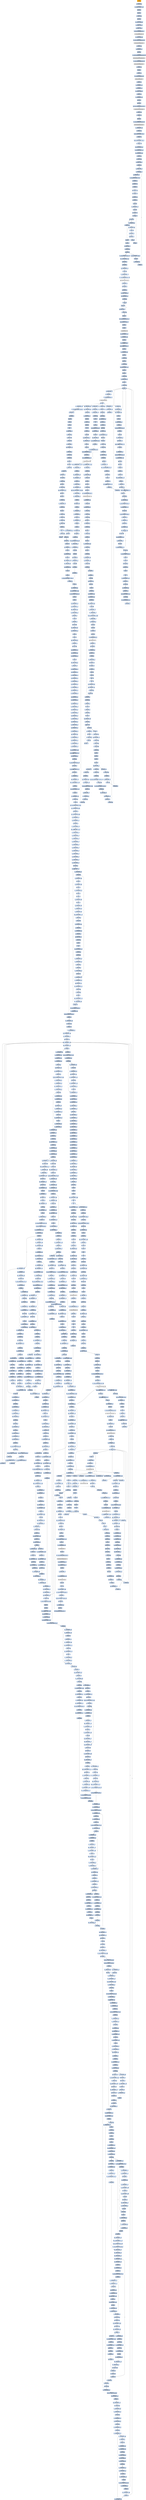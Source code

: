 digraph G {
node[shape=rectangle,style=filled,fillcolor=lightsteelblue,color=lightsteelblue]
bgcolor="transparent"
a0x004014dbpushl_ebp[label="start\npushl %ebp",fillcolor="orange",color="lightgrey"];
a0x004014dcmovl_esp_ebp[label="0x004014dc\nmovl %esp, %ebp"];
a0x004014desubl_0x62cUINT32_esp[label="0x004014de\nsubl $0x62c<UINT32>, %esp"];
a0x004014e4pushl_ebx[label="0x004014e4\npushl %ebx"];
a0x004014e5pushl_esi[label="0x004014e5\npushl %esi"];
a0x004014e6xorl_ebx_ebx[label="0x004014e6\nxorl %ebx, %ebx"];
a0x004014e8pushl_edi[label="0x004014e8\npushl %edi"];
a0x004014e9movw_bx__1060ebp_[label="0x004014e9\nmovw %bx, -1060(%ebp)"];
a0x004014f0movl_ebx__12ebp_[label="0x004014f0\nmovl %ebx, -12(%ebp)"];
a0x004014f3movl_ebx__4ebp_[label="0x004014f3\nmovl %ebx, -4(%ebp)"];
a0x004014f6call_GetProcessHeap_kernel32_dll[label="0x004014f6\ncall GetProcessHeap@kernel32.dll"];
GetProcessHeap_kernel32_dll[label="GetProcessHeap@kernel32.dll",fillcolor="lightgrey",color="lightgrey"];
a0x004014fcmovl_eax_0x00404408[label="0x004014fc\nmovl %eax, 0x00404408"];
a0x00401501call_GetCurrentProcessId_kernel32_dll[label="0x00401501\ncall GetCurrentProcessId@kernel32.dll"];
GetCurrentProcessId_kernel32_dll[label="GetCurrentProcessId@kernel32.dll",fillcolor="lightgrey",color="lightgrey"];
a0x00401507movl_eax_edi[label="0x00401507\nmovl %eax, %edi"];
a0x00401509leal__20ebp__eax[label="0x00401509\nleal -20(%ebp), %eax"];
a0x0040150cpushl_eax[label="0x0040150c\npushl %eax"];
a0x0040150dcall_GetSystemTimeAsFileTime_kernel32_dll[label="0x0040150d\ncall GetSystemTimeAsFileTime@kernel32.dll"];
GetSystemTimeAsFileTime_kernel32_dll[label="GetSystemTimeAsFileTime@kernel32.dll",fillcolor="lightgrey",color="lightgrey"];
a0x00401513call_GetCurrentThreadId_kernel32_dll[label="0x00401513\ncall GetCurrentThreadId@kernel32.dll"];
GetCurrentThreadId_kernel32_dll[label="GetCurrentThreadId@kernel32.dll",fillcolor="lightgrey",color="lightgrey"];
a0x00401519movl_eax_esi[label="0x00401519\nmovl %eax, %esi"];
a0x0040151bnotl_esi[label="0x0040151b\nnotl %esi"];
a0x0040151dxorl_edi_esi[label="0x0040151d\nxorl %edi, %esi"];
a0x0040151fcall_GetTickCount_kernel32_dll[label="0x0040151f\ncall GetTickCount@kernel32.dll"];
GetTickCount_kernel32_dll[label="GetTickCount@kernel32.dll",fillcolor="lightgrey",color="lightgrey"];
a0x00401525xorl_eax_esi[label="0x00401525\nxorl %eax, %esi"];
a0x00401527movl__16ebp__eax[label="0x00401527\nmovl -16(%ebp), %eax"];
a0x0040152axorl__20ebp__eax[label="0x0040152a\nxorl -20(%ebp), %eax"];
a0x0040152dpushl_0x104UINT32[label="0x0040152d\npushl $0x104<UINT32>"];
a0x00401532xorl_eax_esi[label="0x00401532\nxorl %eax, %esi"];
a0x00401534leal__1580ebp__eax[label="0x00401534\nleal -1580(%ebp), %eax"];
a0x0040153apushl_eax[label="0x0040153a\npushl %eax"];
a0x0040153bpushl_ebx[label="0x0040153b\npushl %ebx"];
a0x0040153ccall_GetModuleFileNameW_kernel32_dll[label="0x0040153c\ncall GetModuleFileNameW@kernel32.dll"];
GetModuleFileNameW_kernel32_dll[label="GetModuleFileNameW@kernel32.dll",fillcolor="lightgrey",color="lightgrey"];
a0x00401542testl_eax_eax[label="0x00401542\ntestl %eax, %eax"];
a0x00401544jne_0x00401587[label="0x00401544\njne 0x00401587"];
a0x00401587pushl_ebx[label="0x00401587\npushl %ebx"];
a0x00401588call_GetModuleHandleW_kernel32_dll[label="0x00401588\ncall GetModuleHandleW@kernel32.dll"];
GetModuleHandleW_kernel32_dll[label="GetModuleHandleW@kernel32.dll",fillcolor="lightgrey",color="lightgrey"];
a0x0040158emovl_0x3ceax__ecx[label="0x0040158e\nmovl 0x3c(%eax), %ecx"];
a0x00401591addl_eax_ecx[label="0x00401591\naddl %eax, %ecx"];
a0x00401593cmpw_0x5a4dUINT16_eax_[label="0x00401593\ncmpw $0x5a4d<UINT16>, (%eax)"];
a0x00401598jne_0x00401754[label="0x00401598\njne 0x00401754"];
a0x0040159ecmpl_0x4550UINT32_ecx_[label="0x0040159e\ncmpl $0x4550<UINT32>, (%ecx)"];
a0x004015a4jne_0x00401754[label="0x004015a4\njne 0x00401754"];
a0x004015aamovzwl_0x14ecx__eax[label="0x004015aa\nmovzwl 0x14(%ecx), %eax"];
a0x004015aeleal_0x18eaxecx__ebx[label="0x004015ae\nleal 0x18(%eax,%ecx), %ebx"];
a0x004015b2movzwl_0x6ecx__eax[label="0x004015b2\nmovzwl 0x6(%ecx), %eax"];
a0x004015b6xorl_edi_edi[label="0x004015b6\nxorl %edi, %edi"];
a0x004015b8testl_eax_eax[label="0x004015b8\ntestl %eax, %eax"];
a0x004015bamovl_eax__8ebp_[label="0x004015ba\nmovl %eax, -8(%ebp)"];
a0x004015bdjbe_0x004015ec[label="0x004015bd\njbe 0x004015ec"];
a0x004015bfmovl_ebx__4ebp_[label="0x004015bf\nmovl %ebx, -4(%ebp)"];
a0x004015c2movl__4ebp__ecx[label="0x004015c2\nmovl -4(%ebp), %ecx"];
a0x004015c5pushl_0x8UINT8[label="0x004015c5\npushl $0x8<UINT8>"];
a0x004015c7movl_0x403278UINT32_edx[label="0x004015c7\nmovl $0x403278<UINT32>, %edx"];
a0x004015cccall_0x00401046[label="0x004015cc\ncall 0x00401046"];
a0x00401046cmpl_edx_ecx[label="0x00401046\ncmpl %edx, %ecx"];
a0x00401048jne_0x0040104e[label="0x00401048\njne 0x0040104e"];
a0x0040104etestl_ecx_ecx[label="0x0040104e\ntestl %ecx, %ecx"];
a0x00401050jne_0x00401057[label="0x00401050\njne 0x00401057"];
a0x00401057testl_edx_edx[label="0x00401057\ntestl %edx, %edx"];
a0x00401059jne_0x00401060[label="0x00401059\njne 0x00401060"];
a0x00401060pushl_esi[label="0x00401060\npushl %esi"];
a0x00401061movl_0x8esp__esi[label="0x00401061\nmovl 0x8(%esp), %esi"];
a0x00401065pushl_edi[label="0x00401065\npushl %edi"];
a0x00401066jmp_0x00401075[label="0x00401066\njmp 0x00401075"];
a0x00401075testl_esi_esi[label="0x00401075\ntestl %esi, %esi"];
a0x00401077ja_0x00401068[label="0x00401077\nja 0x00401068"];
a0x00401068movzbl_ecx__eax[label="0x00401068\nmovzbl (%ecx), %eax"];
a0x0040106bmovzbl_edx__edi[label="0x0040106b\nmovzbl (%edx), %edi"];
a0x0040106edecl_esi[label="0x0040106e\ndecl %esi"];
a0x0040106fsubl_edi_eax[label="0x0040106f\nsubl %edi, %eax"];
a0x00401071jne_0x0040107b[label="0x00401071\njne 0x0040107b"];
a0x00401073incl_ecx[label="0x00401073\nincl %ecx"];
a0x00401074incl_edx[label="0x00401074\nincl %edx"];
a0x0040107bpopl_edi[label="0x0040107b\npopl %edi"];
a0x0040107cpopl_esi[label="0x0040107c\npopl %esi"];
a0x0040107dret_0x4UINT16[label="0x0040107d\nret $0x4<UINT16>"];
a0x004015d1testl_eax_eax[label="0x004015d1\ntestl %eax, %eax"];
a0x004015d3je_0x004015e1[label="0x004015d3\nje 0x004015e1"];
a0x004015d5addl_0x28UINT8__4ebp_[label="0x004015d5\naddl $0x28<UINT8>, -4(%ebp)"];
a0x004015d9incl_edi[label="0x004015d9\nincl %edi"];
a0x004015dacmpl__8ebp__edi[label="0x004015da\ncmpl -8(%ebp), %edi"];
a0x004015ddjb_0x004015c2[label="0x004015dd\njb 0x004015c2"];
a0x00401079xorl_eax_eax[label="0x00401079\nxorl %eax, %eax"];
a0x004015e1imull_0x28UINT8_edi_edi[label="0x004015e1\nimull $0x28<UINT8>, %edi, %edi"];
a0x004015e4movl_0x14ediebx__edi[label="0x004015e4\nmovl 0x14(%edi,%ebx), %edi"];
a0x004015e8testl_edi_edi[label="0x004015e8\ntestl %edi, %edi"];
a0x004015eajne_0x00401606[label="0x004015ea\njne 0x00401606"];
a0x00401606leal__1060ebp__eax[label="0x00401606\nleal -1060(%ebp), %eax"];
a0x0040160cpushl_eax[label="0x0040160c\npushl %eax"];
a0x0040160dpushl_0x208UINT32[label="0x0040160d\npushl $0x208<UINT32>"];
a0x00401612call_GetTempPathW_kernel32_dll[label="0x00401612\ncall GetTempPathW@kernel32.dll"];
GetTempPathW_kernel32_dll[label="GetTempPathW@kernel32.dll",fillcolor="lightgrey",color="lightgrey"];
a0x00401618testl_eax_eax[label="0x00401618\ntestl %eax, %eax"];
a0x0040161ajne_0x0040162d[label="0x0040161a\njne 0x0040162d"];
a0x0040162dxorl_ebx_ebx[label="0x0040162d\nxorl %ebx, %ebx"];
a0x0040162fcmpw_bx__1060ebp_[label="0x0040162f\ncmpw %bx, -1060(%ebp)"];
a0x00401636leal__1060ebp__eax[label="0x00401636\nleal -1060(%ebp), %eax"];
a0x0040163cje_0x00401645[label="0x0040163c\nje 0x00401645"];
a0x0040163eincl_eax[label="0x0040163e\nincl %eax"];
a0x0040163fincl_eax[label="0x0040163f\nincl %eax"];
a0x00401640cmpw_bx_eax_[label="0x00401640\ncmpw %bx, (%eax)"];
a0x00401643jne_0x0040163e[label="0x00401643\njne 0x0040163e"];
a0x00401645pushl_esi[label="0x00401645\npushl %esi"];
a0x00401646movl_wsprintfW_user32_dll_esi[label="0x00401646\nmovl wsprintfW@user32.dll, %esi"];
a0x0040164cpushl_0x40321cUINT32[label="0x0040164c\npushl $0x40321c<UINT32>"];
a0x00401651pushl_eax[label="0x00401651\npushl %eax"];
a0x00401652call_esi[label="0x00401652\ncall %esi"];
wsprintfW_user32_dll[label="wsprintfW@user32.dll",fillcolor="lightgrey",color="lightgrey"];
a0x00401654addl_0xcUINT8_esp[label="0x00401654\naddl $0xc<UINT8>, %esp"];
a0x00401657leal__1060ebp__eax[label="0x00401657\nleal -1060(%ebp), %eax"];
a0x0040165dpushl_eax[label="0x0040165d\npushl %eax"];
a0x0040165epushl_0xffffffffUINT8[label="0x0040165e\npushl $0xffffffff<UINT8>"];
a0x00401660pushl_0xffff000fUINT32[label="0x00401660\npushl $0xffff000f<UINT32>"];
a0x00401665pushl_edi[label="0x00401665\npushl %edi"];
a0x00401666leal__1580ebp__eax[label="0x00401666\nleal -1580(%ebp), %eax"];
a0x0040166cpushl_eax[label="0x0040166c\npushl %eax"];
a0x0040166dcall_0x004010d0[label="0x0040166d\ncall 0x004010d0"];
a0x004010d0pushl_ebp[label="0x004010d0\npushl %ebp"];
a0x004010d1movl_esp_ebp[label="0x004010d1\nmovl %esp, %ebp"];
a0x004010d3subl_0x40UINT8_esp[label="0x004010d3\nsubl $0x40<UINT8>, %esp"];
a0x004010d6pushl_esi[label="0x004010d6\npushl %esi"];
a0x004010d7pushl_edi[label="0x004010d7\npushl %edi"];
a0x004010d8call_0x00401998[label="0x004010d8\ncall 0x00401998"];
a0x00401998pushl_0x60UINT8[label="0x00401998\npushl $0x60<UINT8>"];
a0x0040199apopl_ecx[label="0x0040199a\npopl %ecx"];
a0x0040199bjmp_0x00401000[label="0x0040199b\njmp 0x00401000"];
a0x00401000pushl_ecx[label="0x00401000\npushl %ecx"];
a0x00401001pushl_0x8UINT8[label="0x00401001\npushl $0x8<UINT8>"];
a0x00401003pushl_0x00404408[label="0x00401003\npushl 0x00404408"];
a0x00401009call_HeapAlloc_kernel32_dll[label="0x00401009\ncall HeapAlloc@kernel32.dll"];
HeapAlloc_kernel32_dll[label="HeapAlloc@kernel32.dll",fillcolor="lightgrey",color="lightgrey"];
a0x0040100fret[label="0x0040100f\nret"];
a0x004010ddmovl_eax_edi[label="0x004010dd\nmovl %eax, %edi"];
a0x004010dftestl_edi_edi[label="0x004010df\ntestl %edi, %edi"];
a0x004010e1jne_0x004010e8[label="0x004010e1\njne 0x004010e8"];
a0x004010e8pushl_0xcebp_[label="0x004010e8\npushl 0xc(%ebp)"];
a0x004010ebmovl_0x8ebp__edx[label="0x004010eb\nmovl 0x8(%ebp), %edx"];
a0x004010eemovl_edi_ecx[label="0x004010ee\nmovl %edi, %ecx"];
a0x004010f0call_0x00401d76[label="0x004010f0\ncall 0x00401d76"];
a0x00401d76pushl_ebp[label="0x00401d76\npushl %ebp"];
a0x00401d77movl_esp_ebp[label="0x00401d77\nmovl %esp, %ebp"];
a0x00401d79subl_0x14UINT8_esp[label="0x00401d79\nsubl $0x14<UINT8>, %esp"];
a0x00401d7cpushl_ebx[label="0x00401d7c\npushl %ebx"];
a0x00401d7dpushl_edi[label="0x00401d7d\npushl %edi"];
a0x00401d7emovl_ecx_edi[label="0x00401d7e\nmovl %ecx, %edi"];
a0x00401d80xorl_ebx_ebx[label="0x00401d80\nxorl %ebx, %ebx"];
a0x00401d82cmpl_ebx_edi[label="0x00401d82\ncmpl %ebx, %edi"];
a0x00401d84movl_edx__4ebp_[label="0x00401d84\nmovl %edx, -4(%ebp)"];
a0x00401d87jne_0x00401d91[label="0x00401d87\njne 0x00401d91"];
a0x00401d91pushl_esi[label="0x00401d91\npushl %esi"];
a0x00401d92leal_0x40edi__esi[label="0x00401d92\nleal 0x40(%edi), %esi"];
a0x00401d95movl_0x10000UINT32_edx[label="0x00401d95\nmovl $0x10000<UINT32>, %edx"];
a0x00401d9amovl_esi_ecx[label="0x00401d9a\nmovl %esi, %ecx"];
a0x00401d9ccall_0x004017f1[label="0x00401d9c\ncall 0x004017f1"];
a0x004017f1pushl_esi[label="0x004017f1\npushl %esi"];
a0x004017f2movl_ecx_esi[label="0x004017f2\nmovl %ecx, %esi"];
a0x004017f4orl_0xffffffffUINT8_esi_[label="0x004017f4\norl $0xffffffff<UINT8>, (%esi)"];
a0x004017f7movl_edx_ecx[label="0x004017f7\nmovl %edx, %ecx"];
a0x004017f9call_0x00401000[label="0x004017f9\ncall 0x00401000"];
a0x004017femovl_eax_0x4esi_[label="0x004017fe\nmovl %eax, 0x4(%esi)"];
a0x00401801movl_eax_0xcesi_[label="0x00401801\nmovl %eax, 0xc(%esi)"];
a0x00401804movl_eax_0x8esi_[label="0x00401804\nmovl %eax, 0x8(%esi)"];
a0x00401807xorl_eax_eax[label="0x00401807\nxorl %eax, %eax"];
a0x00401809popl_esi[label="0x00401809\npopl %esi"];
a0x0040180aret[label="0x0040180a\nret"];
a0x00401da1pushl_ebx[label="0x00401da1\npushl %ebx"];
a0x00401da2pushl_0x8000000UINT32[label="0x00401da2\npushl $0x8000000<UINT32>"];
a0x00401da7pushl_0x3UINT8[label="0x00401da7\npushl $0x3<UINT8>"];
a0x00401da9pushl_ebx[label="0x00401da9\npushl %ebx"];
a0x00401daapushl_0x1UINT8[label="0x00401daa\npushl $0x1<UINT8>"];
a0x00401dacpushl_0x80000000UINT32[label="0x00401dac\npushl $0x80000000<UINT32>"];
a0x00401db1pushl__4ebp_[label="0x00401db1\npushl -4(%ebp)"];
a0x00401db4call_CreateFileW_kernel32_dll[label="0x00401db4\ncall CreateFileW@kernel32.dll"];
CreateFileW_kernel32_dll[label="CreateFileW@kernel32.dll",fillcolor="lightgrey",color="lightgrey"];
a0x00401dbacmpl_0xffffffffUINT8_eax[label="0x00401dba\ncmpl $0xffffffff<UINT8>, %eax"];
a0x00401dbdmovl_eax_esi_[label="0x00401dbd\nmovl %eax, (%esi)"];
a0x00401dbfjne_0x00401dce[label="0x00401dbf\njne 0x00401dce"];
a0x00401dcecmpl_ebx_0x8ebp_[label="0x00401dce\ncmpl %ebx, 0x8(%ebp)"];
a0x00401dd1jbe_0x00401de4[label="0x00401dd1\njbe 0x00401de4"];
a0x00401dd3pushl_ebx[label="0x00401dd3\npushl %ebx"];
a0x00401dd4pushl_ebx[label="0x00401dd4\npushl %ebx"];
a0x00401dd5pushl_0x8ebp_[label="0x00401dd5\npushl 0x8(%ebp)"];
a0x00401dd8pushl_eax[label="0x00401dd8\npushl %eax"];
a0x00401dd9call_SetFilePointer_kernel32_dll[label="0x00401dd9\ncall SetFilePointer@kernel32.dll"];
SetFilePointer_kernel32_dll[label="SetFilePointer@kernel32.dll",fillcolor="lightgrey",color="lightgrey"];
a0x00401ddfcmpl_0x8ebp__eax[label="0x00401ddf\ncmpl 0x8(%ebp), %eax"];
a0x00401de2jne_0x00401dc1[label="0x00401de2\njne 0x00401dc1"];
a0x00401de4pushl_0x40UINT8[label="0x00401de4\npushl $0x40<UINT8>"];
a0x00401de6movl_edi_edx[label="0x00401de6\nmovl %edi, %edx"];
a0x00401de8movl_esi_ecx[label="0x00401de8\nmovl %esi, %ecx"];
a0x00401deacall_0x0040186f[label="0x00401dea\ncall 0x0040186f"];
a0x0040186fpushl_ebx[label="0x0040186f\npushl %ebx"];
a0x00401870movl_edx_ebx[label="0x00401870\nmovl %edx, %ebx"];
a0x00401872testl_ebx_ebx[label="0x00401872\ntestl %ebx, %ebx"];
a0x00401874pushl_edi[label="0x00401874\npushl %edi"];
a0x00401875movl_ecx_edi[label="0x00401875\nmovl %ecx, %edi"];
a0x00401877jne_0x0040187e[label="0x00401877\njne 0x0040187e"];
a0x0040187epushl_ebp[label="0x0040187e\npushl %ebp"];
a0x0040187fmovl_0x10esp__ebp[label="0x0040187f\nmovl 0x10(%esp), %ebp"];
a0x00401883testl_ebp_ebp[label="0x00401883\ntestl %ebp, %ebp"];
a0x00401885pushl_esi[label="0x00401885\npushl %esi"];
a0x00401886jbe_0x004018ba[label="0x00401886\njbe 0x004018ba"];
a0x00401888movl_0x8edi__edx[label="0x00401888\nmovl 0x8(%edi), %edx"];
a0x0040188bmovl_0xcedi__esi[label="0x0040188b\nmovl 0xc(%edi), %esi"];
a0x0040188esubl_edx_esi[label="0x0040188e\nsubl %edx, %esi"];
a0x00401890jne_0x004018a3[label="0x00401890\njne 0x004018a3"];
a0x00401892movl_edi_ecx[label="0x00401892\nmovl %edi, %ecx"];
a0x00401894call_0x0040180b[label="0x00401894\ncall 0x0040180b"];
a0x0040180bpushl_ebp[label="0x0040180b\npushl %ebp"];
a0x0040180cmovl_esp_ebp[label="0x0040180c\nmovl %esp, %ebp"];
a0x0040180epushl_ecx[label="0x0040180e\npushl %ecx"];
a0x0040180fpushl_esi[label="0x0040180f\npushl %esi"];
a0x00401810movl_ecx_esi[label="0x00401810\nmovl %ecx, %esi"];
a0x00401812movl_0x8esi__eax[label="0x00401812\nmovl 0x8(%esi), %eax"];
a0x00401815cmpl_0xcesi__eax[label="0x00401815\ncmpl 0xc(%esi), %eax"];
a0x00401818jae_0x0040181e[label="0x00401818\njae 0x0040181e"];
a0x0040181emovl_0x4esi__eax[label="0x0040181e\nmovl 0x4(%esi), %eax"];
a0x00401821pushl_edi[label="0x00401821\npushl %edi"];
a0x00401822movl_eax_0xcesi_[label="0x00401822\nmovl %eax, 0xc(%esi)"];
a0x00401825movl_eax_0x8esi_[label="0x00401825\nmovl %eax, 0x8(%esi)"];
a0x00401828movl_0x10000UINT32_edi[label="0x00401828\nmovl $0x10000<UINT32>, %edi"];
a0x0040182dpushl_0x0UINT8[label="0x0040182d\npushl $0x0<UINT8>"];
a0x0040182fleal__4ebp__eax[label="0x0040182f\nleal -4(%ebp), %eax"];
a0x00401832pushl_eax[label="0x00401832\npushl %eax"];
a0x00401833pushl_edi[label="0x00401833\npushl %edi"];
a0x00401834pushl_0xcesi_[label="0x00401834\npushl 0xc(%esi)"];
a0x00401837pushl_esi_[label="0x00401837\npushl (%esi)"];
a0x00401839call_ReadFile_kernel32_dll[label="0x00401839\ncall ReadFile@kernel32.dll"];
ReadFile_kernel32_dll[label="ReadFile@kernel32.dll",fillcolor="lightgrey",color="lightgrey"];
a0x0040183ftestl_eax_eax[label="0x0040183f\ntestl %eax, %eax"];
a0x00401841je_0x00401857[label="0x00401841\nje 0x00401857"];
a0x00401843movl__4ebp__eax[label="0x00401843\nmovl -4(%ebp), %eax"];
a0x00401846testl_eax_eax[label="0x00401846\ntestl %eax, %eax"];
a0x00401848je_0x0040185f[label="0x00401848\nje 0x0040185f"];
a0x0040184aaddl_eax_0xcesi_[label="0x0040184a\naddl %eax, 0xc(%esi)"];
a0x0040184dsubl_eax_edi[label="0x0040184d\nsubl %eax, %edi"];
a0x0040184fjne_0x0040182d[label="0x0040184f\njne 0x0040182d"];
a0x00401851xorl_eax_eax[label="0x00401851\nxorl %eax, %eax"];
a0x00401853popl_edi[label="0x00401853\npopl %edi"];
a0x00401854popl_esi[label="0x00401854\npopl %esi"];
a0x00401855leave_[label="0x00401855\nleave "];
a0x00401856ret[label="0x00401856\nret"];
a0x00401899movl_0x8edi__edx[label="0x00401899\nmovl 0x8(%edi), %edx"];
a0x0040189cmovl_0xcedi__esi[label="0x0040189c\nmovl 0xc(%edi), %esi"];
a0x0040189fsubl_edx_esi[label="0x0040189f\nsubl %edx, %esi"];
a0x004018a1je_0x004018bc[label="0x004018a1\nje 0x004018bc"];
a0x004018a3cmpl_ebp_esi[label="0x004018a3\ncmpl %ebp, %esi"];
a0x004018a5jbe_0x004018a9[label="0x004018a5\njbe 0x004018a9"];
a0x004018a7movl_ebp_esi[label="0x004018a7\nmovl %ebp, %esi"];
a0x004018a9pushl_esi[label="0x004018a9\npushl %esi"];
a0x004018aamovl_ebx_ecx[label="0x004018aa\nmovl %ebx, %ecx"];
a0x004018accall_0x00401030[label="0x004018ac\ncall 0x00401030"];
a0x00401030pushl_esi[label="0x00401030\npushl %esi"];
a0x00401031movl_0x8esp__esi[label="0x00401031\nmovl 0x8(%esp), %esi"];
a0x00401035jmp_0x0040103e[label="0x00401035\njmp 0x0040103e"];
a0x0040103etestl_esi_esi[label="0x0040103e\ntestl %esi, %esi"];
a0x00401040ja_0x00401037[label="0x00401040\nja 0x00401037"];
a0x00401037movb_edx__al[label="0x00401037\nmovb (%edx), %al"];
a0x00401039incl_edx[label="0x00401039\nincl %edx"];
a0x0040103amovb_al_ecx_[label="0x0040103a\nmovb %al, (%ecx)"];
a0x0040103cdecl_esi[label="0x0040103c\ndecl %esi"];
a0x0040103dincl_ecx[label="0x0040103d\nincl %ecx"];
a0x00401042popl_esi[label="0x00401042\npopl %esi"];
a0x00401043ret_0x4UINT16[label="0x00401043\nret $0x4<UINT16>"];
a0x004018b1addl_esi_0x8edi_[label="0x004018b1\naddl %esi, 0x8(%edi)"];
a0x004018b4addl_esi_ebx[label="0x004018b4\naddl %esi, %ebx"];
a0x004018b6subl_esi_ebp[label="0x004018b6\nsubl %esi, %ebp"];
a0x004018b8jne_0x00401888[label="0x004018b8\njne 0x00401888"];
a0x004018baxorl_eax_eax[label="0x004018ba\nxorl %eax, %eax"];
a0x004018bcpopl_esi[label="0x004018bc\npopl %esi"];
a0x004018bdpopl_ebp[label="0x004018bd\npopl %ebp"];
a0x004018bepopl_edi[label="0x004018be\npopl %edi"];
a0x004018bfpopl_ebx[label="0x004018bf\npopl %ebx"];
a0x004018c0ret_0x4UINT16[label="0x004018c0\nret $0x4<UINT16>"];
a0x00401defmovl_eax_ebx[label="0x00401def\nmovl %eax, %ebx"];
a0x00401df1testl_ebx_ebx[label="0x00401df1\ntestl %ebx, %ebx"];
a0x00401df3jne_0x00401eb8[label="0x00401df3\njne 0x00401eb8"];
a0x00401df9cmpl_0x337a6974UINT32_0x10edi_[label="0x00401df9\ncmpl $0x337a6974<UINT32>, 0x10(%edi)"];
a0x00401e00jne_0x00401eb5[label="0x00401e00\njne 0x00401eb5"];
a0x00401e06cmpl_0x70005UINT32_0x14edi_[label="0x00401e06\ncmpl $0x70005<UINT32>, 0x14(%edi)"];
a0x00401e0djne_0x00401eb5[label="0x00401e0d\njne 0x00401eb5"];
a0x00401e13pushl_0x8UINT8[label="0x00401e13\npushl $0x8<UINT8>"];
a0x00401e15leal__20ebp__edx[label="0x00401e15\nleal -20(%ebp), %edx"];
a0x00401e18movl_esi_ecx[label="0x00401e18\nmovl %esi, %ecx"];
a0x00401e1acall_0x0040186f[label="0x00401e1a\ncall 0x0040186f"];
a0x00401e1fmovl_eax_ebx[label="0x00401e1f\nmovl %eax, %ebx"];
a0x00401e21testl_ebx_ebx[label="0x00401e21\ntestl %ebx, %ebx"];
a0x00401e23jne_0x00401eb8[label="0x00401e23\njne 0x00401eb8"];
a0x00401e29movl__20ebp__eax[label="0x00401e29\nmovl -20(%ebp), %eax"];
a0x00401e2cxorl__16ebp__eax[label="0x00401e2c\nxorl -16(%ebp), %eax"];
a0x00401e2fcmpl_0x35bc6f82UINT32_eax[label="0x00401e2f\ncmpl $0x35bc6f82<UINT32>, %eax"];
a0x00401e34je_0x00401e4b[label="0x00401e34\nje 0x00401e4b"];
a0x00401e4bpushl_0x5UINT8[label="0x00401e4b\npushl $0x5<UINT8>"];
a0x00401e4dleal__12ebp__edx[label="0x00401e4d\nleal -12(%ebp), %edx"];
a0x00401e50movl_esi_ecx[label="0x00401e50\nmovl %esi, %ecx"];
a0x00401e52call_0x0040186f[label="0x00401e52\ncall 0x0040186f"];
a0x00401e57movl_eax_ebx[label="0x00401e57\nmovl %eax, %ebx"];
a0x00401e59testl_ebx_ebx[label="0x00401e59\ntestl %ebx, %ebx"];
a0x00401e5bjne_0x00401eb8[label="0x00401e5b\njne 0x00401eb8"];
a0x00401e5dpushl_0x50UINT8[label="0x00401e5d\npushl $0x50<UINT8>"];
a0x00401e5fpopl_ecx[label="0x00401e5f\npopl %ecx"];
a0x00401e60call_0x00401000[label="0x00401e60\ncall 0x00401000"];
a0x00401e65movl_eax_esi[label="0x00401e65\nmovl %eax, %esi"];
a0x00401e67pushl_0x5UINT8[label="0x00401e67\npushl $0x5<UINT8>"];
a0x00401e69leal__12ebp__eax[label="0x00401e69\nleal -12(%ebp), %eax"];
a0x00401e6cpushl_eax[label="0x00401e6c\npushl %eax"];
a0x00401e6dpushl_esi[label="0x00401e6d\npushl %esi"];
a0x00401e6emovl_esi_0x50edi_[label="0x00401e6e\nmovl %esi, 0x50(%edi)"];
a0x00401e71call_0x00401f0c[label="0x00401e71\ncall 0x00401f0c"];
a0x00401f0ccmpl_0x5UINT8_0xcesp_[label="0x00401f0c\ncmpl $0x5<UINT8>, 0xc(%esp)"];
a0x00401f11jnl_0x00401f17[label="0x00401f11\njnl 0x00401f17"];
a0x00401f17pushl_edi[label="0x00401f17\npushl %edi"];
a0x00401f18movl_0xcesp__edi[label="0x00401f18\nmovl 0xc(%esp), %edi"];
a0x00401f1cmovb_edi__cl[label="0x00401f1c\nmovb (%edi), %cl"];
a0x00401f1ecmpb_0xffffffe1UINT8_cl[label="0x00401f1e\ncmpb $0xffffffe1<UINT8>, %cl"];
a0x00401f21jb_0x00401f28[label="0x00401f21\njb 0x00401f28"];
a0x00401f28movl_0x8esp__edx[label="0x00401f28\nmovl 0x8(%esp), %edx"];
a0x00401f2candl_0x0UINT8_0x8edx_[label="0x00401f2c\nandl $0x0<UINT8>, 0x8(%edx)"];
a0x00401f30cmpb_0x2dUINT8_cl[label="0x00401f30\ncmpb $0x2d<UINT8>, %cl"];
a0x00401f33pushl_ebx[label="0x00401f33\npushl %ebx"];
a0x00401f34pushl_esi[label="0x00401f34\npushl %esi"];
a0x00401f35jb_0x00401f4d[label="0x00401f35\njb 0x00401f4d"];
a0x00401f37xorb_ah_ah[label="0x00401f37\nxorb %ah, %ah"];
a0x00401f39movb_cl_al[label="0x00401f39\nmovb %cl, %al"];
a0x00401f3bmovb_0x2dUINT8_bl[label="0x00401f3b\nmovb $0x2d<UINT8>, %bl"];
a0x00401f3ddivb_bl_al[label="0x00401f3d\ndivb %bl, %al"];
a0x00401f3fmovzbl_al_eax[label="0x00401f3f\nmovzbl %al, %eax"];
a0x00401f42movl_eax_esi[label="0x00401f42\nmovl %eax, %esi"];
a0x00401f44addb_0xffffffd3UINT8_cl[label="0x00401f44\naddb $0xffffffd3<UINT8>, %cl"];
a0x00401f47decl_eax[label="0x00401f47\ndecl %eax"];
a0x00401f48jne_0x00401f44[label="0x00401f48\njne 0x00401f44"];
a0x00401f4amovl_esi_0x8edx_[label="0x00401f4a\nmovl %esi, 0x8(%edx)"];
a0x00401f4dandl_0x0UINT8_0x4edx_[label="0x00401f4d\nandl $0x0<UINT8>, 0x4(%edx)"];
a0x00401f51cmpb_0x9UINT8_cl[label="0x00401f51\ncmpb $0x9<UINT8>, %cl"];
a0x00401f54jb_0x00401f6c[label="0x00401f54\njb 0x00401f6c"];
a0x00401f6candl_0x0UINT8_0xcedx_[label="0x00401f6c\nandl $0x0<UINT8>, 0xc(%edx)"];
a0x00401f70movzbl_cl_eax[label="0x00401f70\nmovzbl %cl, %eax"];
a0x00401f73movl_eax_edx_[label="0x00401f73\nmovl %eax, (%edx)"];
a0x00401f75xorl_ecx_ecx[label="0x00401f75\nxorl %ecx, %ecx"];
a0x00401f77leal_0x1edi__eax[label="0x00401f77\nleal 0x1(%edi), %eax"];
a0x00401f7amovzbl_eax__esi[label="0x00401f7a\nmovzbl (%eax), %esi"];
a0x00401f7dshll_cl_esi[label="0x00401f7d\nshll %cl, %esi"];
a0x00401f7faddl_0x8UINT8_ecx[label="0x00401f7f\naddl $0x8<UINT8>, %ecx"];
a0x00401f82addl_esi_0xcedx_[label="0x00401f82\naddl %esi, 0xc(%edx)"];
a0x00401f85incl_eax[label="0x00401f85\nincl %eax"];
a0x00401f86cmpl_0x20UINT8_ecx[label="0x00401f86\ncmpl $0x20<UINT8>, %ecx"];
a0x00401f89jl_0x00401f7a[label="0x00401f89\njl 0x00401f7a"];
a0x00401f8bcmpl_0x0UINT8_0xcedx_[label="0x00401f8b\ncmpl $0x0<UINT8>, 0xc(%edx)"];
a0x00401f8fpopl_esi[label="0x00401f8f\npopl %esi"];
a0x00401f90popl_ebx[label="0x00401f90\npopl %ebx"];
a0x00401f91jne_0x00401f9a[label="0x00401f91\njne 0x00401f9a"];
a0x00401f9axorl_eax_eax[label="0x00401f9a\nxorl %eax, %eax"];
a0x00401f9cpopl_edi[label="0x00401f9c\npopl %edi"];
a0x00401f9dret[label="0x00401f9d\nret"];
a0x00401e76addl_0xcUINT8_esp[label="0x00401e76\naddl $0xc<UINT8>, %esp"];
a0x00401e79testl_eax_eax[label="0x00401e79\ntestl %eax, %eax"];
a0x00401e7bje_0x00401e84[label="0x00401e7b\nje 0x00401e84"];
a0x00401e84movl_0x4esi__ecx[label="0x00401e84\nmovl 0x4(%esi), %ecx"];
a0x00401e87addl_esi__ecx[label="0x00401e87\naddl (%esi), %ecx"];
a0x00401e89movl_0x300UINT32_eax[label="0x00401e89\nmovl $0x300<UINT32>, %eax"];
a0x00401e8eshll_cl_eax[label="0x00401e8e\nshll %cl, %eax"];
a0x00401e90leal_0xe6ceaxeax__ecx[label="0x00401e90\nleal 0xe6c(%eax,%eax), %ecx"];
a0x00401e97call_0x00401000[label="0x00401e97\ncall 0x00401000"];
a0x00401e9cmovl_0xcesi__ecx[label="0x00401e9c\nmovl 0xc(%esi), %ecx"];
a0x00401e9fmovl_eax_0x10esi_[label="0x00401e9f\nmovl %eax, 0x10(%esi)"];
a0x00401ea2call_0x00401000[label="0x00401ea2\ncall 0x00401000"];
a0x00401ea7movl_eax_0x1cesi_[label="0x00401ea7\nmovl %eax, 0x1c(%esi)"];
a0x00401eaamovl_0xfffffffeUINT32_0x48esi_[label="0x00401eaa\nmovl $0xfffffffe<UINT32>, 0x48(%esi)"];
a0x00401eb1xorl_eax_eax[label="0x00401eb1\nxorl %eax, %eax"];
a0x00401eb3jmp_0x00401ec1[label="0x00401eb3\njmp 0x00401ec1"];
a0x00401ec1popl_esi[label="0x00401ec1\npopl %esi"];
a0x00401ec2popl_edi[label="0x00401ec2\npopl %edi"];
a0x00401ec3popl_ebx[label="0x00401ec3\npopl %ebx"];
a0x00401ec4leave_[label="0x00401ec4\nleave "];
a0x00401ec5ret_0x4UINT16[label="0x00401ec5\nret $0x4<UINT16>"];
a0x004010f5movl_eax_esi[label="0x004010f5\nmovl %eax, %esi"];
a0x004010f7testl_esi_esi[label="0x004010f7\ntestl %esi, %esi"];
a0x004010f9jne_0x00401120[label="0x004010f9\njne 0x00401120"];
a0x004010fbpushl_0x14ebp_[label="0x004010fb\npushl 0x14(%ebp)"];
a0x004010feleal__64ebp__edx[label="0x004010fe\nleal -64(%ebp), %edx"];
a0x00401101pushl_0x10ebp_[label="0x00401101\npushl 0x10(%ebp)"];
a0x00401104movl_edi_ecx[label="0x00401104\nmovl %edi, %ecx"];
a0x00401106call_0x00401ec8[label="0x00401106\ncall 0x00401ec8"];
a0x00401ec8pushl_esi[label="0x00401ec8\npushl %esi"];
a0x00401ec9pushl_edi[label="0x00401ec9\npushl %edi"];
a0x00401ecamovl_ecx_edi[label="0x00401eca\nmovl %ecx, %edi"];
a0x00401ecctestl_edi_edi[label="0x00401ecc\ntestl %edi, %edi"];
a0x00401ecemovl_edx_esi[label="0x00401ece\nmovl %edx, %esi"];
a0x00401ed0jne_0x00401efa[label="0x00401ed0\njne 0x00401efa"];
a0x00401efacall_0x004019dd[label="0x00401efa\ncall 0x004019dd"];
a0x004019ddpushl_ebp[label="0x004019dd\npushl %ebp"];
a0x004019demovl_esp_ebp[label="0x004019de\nmovl %esp, %ebp"];
a0x004019e0subl_0xcUINT8_esp[label="0x004019e0\nsubl $0xc<UINT8>, %esp"];
a0x004019e3pushl_esi[label="0x004019e3\npushl %esi"];
a0x004019e4pushl_edi[label="0x004019e4\npushl %edi"];
a0x004019e5movl_edx_edi[label="0x004019e5\nmovl %edx, %edi"];
a0x004019e7pushl_0x40UINT8[label="0x004019e7\npushl $0x40<UINT8>"];
a0x004019e9movl_ecx_esi[label="0x004019e9\nmovl %ecx, %esi"];
a0x004019ebpopl_edx[label="0x004019eb\npopl %edx"];
a0x004019ecmovl_edi_ecx[label="0x004019ec\nmovl %edi, %ecx"];
a0x004019eecall_0x00401024[label="0x004019ee\ncall 0x00401024"];
a0x00401024jmp_0x0040102b[label="0x00401024\njmp 0x0040102b"];
a0x0040102btestl_edx_edx[label="0x0040102b\ntestl %edx, %edx"];
a0x0040102dja_0x00401026[label="0x0040102d\nja 0x00401026"];
a0x00401026movb_0x0UINT8_ecx_[label="0x00401026\nmovb $0x0<UINT8>, (%ecx)"];
a0x00401029decl_edx[label="0x00401029\ndecl %edx"];
a0x0040102aincl_ecx[label="0x0040102a\nincl %ecx"];
a0x0040102fret[label="0x0040102f\nret"];
a0x004019f3testl_esi_esi[label="0x004019f3\ntestl %esi, %esi"];
a0x004019f5je_0x00401a42[label="0x004019f5\nje 0x00401a42"];
a0x004019f7testl_edi_edi[label="0x004019f7\ntestl %edi, %edi"];
a0x004019f9je_0x00401a42[label="0x004019f9\nje 0x00401a42"];
a0x004019fbleal__4ebp__eax[label="0x004019fb\nleal -4(%ebp), %eax"];
a0x004019fepushl_eax[label="0x004019fe\npushl %eax"];
a0x004019ffpushl_0x40UINT8[label="0x004019ff\npushl $0x40<UINT8>"];
a0x00401a01pushl_edi[label="0x00401a01\npushl %edi"];
a0x00401a02leal__12ebp__eax[label="0x00401a02\nleal -12(%ebp), %eax"];
a0x00401a05movl_esi__8ebp_[label="0x00401a05\nmovl %esi, -8(%ebp)"];
a0x00401a08movl_0x50esi__esi[label="0x00401a08\nmovl 0x50(%esi), %esi"];
a0x00401a0bpushl_eax[label="0x00401a0b\npushl %eax"];
a0x00401a0cpushl_esi[label="0x00401a0c\npushl %esi"];
a0x00401a0dmovl_0x4018c3UINT32__12ebp_[label="0x00401a0d\nmovl $0x4018c3<UINT32>, -12(%ebp)"];
a0x00401a14call_0x00401f9e[label="0x00401a14\ncall 0x00401f9e"];
a0x00401f9epushl_ebp[label="0x00401f9e\npushl %ebp"];
a0x00401f9fleal__100esp__ebp[label="0x00401f9f\nleal -100(%esp), %ebp"];
a0x00401fa3subl_0x98UINT32_esp[label="0x00401fa3\nsubl $0x98<UINT32>, %esp"];
a0x00401fa9andl_0x0UINT8_0x38ebp_[label="0x00401fa9\nandl $0x0<UINT8>, 0x38(%ebp)"];
a0x00401fadpushl_ebx[label="0x00401fad\npushl %ebx"];
a0x00401faepushl_esi[label="0x00401fae\npushl %esi"];
a0x00401fafmovl_0x6cebp__esi[label="0x00401faf\nmovl 0x6c(%ebp), %esi"];
a0x00401fb2movl_0x10esi__eax[label="0x00401fb2\nmovl 0x10(%esi), %eax"];
a0x00401fb5movl_0x8esi__ecx[label="0x00401fb5\nmovl 0x8(%esi), %ecx"];
a0x00401fb8movl_eax_0x30ebp_[label="0x00401fb8\nmovl %eax, 0x30(%ebp)"];
a0x00401fbbxorl_edx_edx[label="0x00401fbb\nxorl %edx, %edx"];
a0x00401fbdincl_edx[label="0x00401fbd\nincl %edx"];
a0x00401fbemovl_edx_eax[label="0x00401fbe\nmovl %edx, %eax"];
a0x00401fc0shll_cl_eax[label="0x00401fc0\nshll %cl, %eax"];
a0x00401fc2movl_0x4esi__ecx[label="0x00401fc2\nmovl 0x4(%esi), %ecx"];
a0x00401fc5movl_0x20esi__ebx[label="0x00401fc5\nmovl 0x20(%esi), %ebx"];
a0x00401fc8pushl_edi[label="0x00401fc8\npushl %edi"];
a0x00401fc9decl_eax[label="0x00401fc9\ndecl %eax"];
a0x00401fcamovl_eax__32ebp_[label="0x00401fca\nmovl %eax, -32(%ebp)"];
a0x00401fcdmovl_edx_eax[label="0x00401fcd\nmovl %edx, %eax"];
a0x00401fcfshll_cl_eax[label="0x00401fcf\nshll %cl, %eax"];
a0x00401fd1movl_0x48esi__ecx[label="0x00401fd1\nmovl 0x48(%esi), %ecx"];
a0x00401fd4movl_0x1cesi__edi[label="0x00401fd4\nmovl 0x1c(%esi), %edi"];
a0x00401fd7movl_ecx_0x48ebp_[label="0x00401fd7\nmovl %ecx, 0x48(%ebp)"];
a0x00401fdadecl_eax[label="0x00401fda\ndecl %eax"];
a0x00401fdbmovl_eax__40ebp_[label="0x00401fdb\nmovl %eax, -40(%ebp)"];
a0x00401fdemovl_esi__eax[label="0x00401fde\nmovl (%esi), %eax"];
a0x00401fe0movl_eax_0x10ebp_[label="0x00401fe0\nmovl %eax, 0x10(%ebp)"];
a0x00401fe3movl_0x24esi__eax[label="0x00401fe3\nmovl 0x24(%esi), %eax"];
a0x00401fe6movl_eax_0x60ebp_[label="0x00401fe6\nmovl %eax, 0x60(%ebp)"];
a0x00401fe9movl_0x14esi__eax[label="0x00401fe9\nmovl 0x14(%esi), %eax"];
a0x00401fecmovl_eax_0x5cebp_[label="0x00401fec\nmovl %eax, 0x5c(%ebp)"];
a0x00401fefmovl_0x18esi__eax[label="0x00401fef\nmovl 0x18(%esi), %eax"];
a0x00401ff2movl_eax_0x58ebp_[label="0x00401ff2\nmovl %eax, 0x58(%ebp)"];
a0x00401ff5movl_0x44esi__eax[label="0x00401ff5\nmovl 0x44(%esi), %eax"];
a0x00401ff8movl_eax_0x50ebp_[label="0x00401ff8\nmovl %eax, 0x50(%ebp)"];
a0x00401ffbmovl_0x34esi__eax[label="0x00401ffb\nmovl 0x34(%esi), %eax"];
a0x00401ffemovl_eax_0x4cebp_[label="0x00401ffe\nmovl %eax, 0x4c(%ebp)"];
a0x00402001movl_0x38esi__eax[label="0x00402001\nmovl 0x38(%esi), %eax"];
a0x00402004movl_eax_0x24ebp_[label="0x00402004\nmovl %eax, 0x24(%ebp)"];
a0x00402007movl_0x3cesi__eax[label="0x00402007\nmovl 0x3c(%esi), %eax"];
a0x0040200amovl_eax_0x1cebp_[label="0x0040200a\nmovl %eax, 0x1c(%ebp)"];
a0x0040200dmovl_0x40esi__eax[label="0x0040200d\nmovl 0x40(%esi), %eax"];
a0x00402010movl_eax_0x18ebp_[label="0x00402010\nmovl %eax, 0x18(%ebp)"];
a0x00402013movl_0x2cesi__eax[label="0x00402013\nmovl 0x2c(%esi), %eax"];
a0x00402016movl_eax_0x14ebp_[label="0x00402016\nmovl %eax, 0x14(%ebp)"];
a0x00402019movl_0x30esi__eax[label="0x00402019\nmovl 0x30(%esi), %eax"];
a0x0040201cmovl_eax_0x3cebp_[label="0x0040201c\nmovl %eax, 0x3c(%ebp)"];
a0x0040201fmovl_0xcesi__eax[label="0x0040201f\nmovl 0xc(%esi), %eax"];
a0x00402022movl_eax_0x2cebp_[label="0x00402022\nmovl %eax, 0x2c(%ebp)"];
a0x00402025movl_0x28esi__eax[label="0x00402025\nmovl 0x28(%esi), %eax"];
a0x00402028movl_eax_0x54ebp_[label="0x00402028\nmovl %eax, 0x54(%ebp)"];
a0x0040202bmovl_0x7cebp__eax[label="0x0040202b\nmovl 0x7c(%ebp), %eax"];
a0x0040202eandl_0x0UINT8_eax_[label="0x0040202e\nandl $0x0<UINT8>, (%eax)"];
a0x00402031cmpl_0xffffffffUINT8_ecx[label="0x00402031\ncmpl $0xffffffff<UINT8>, %ecx"];
a0x00402034movl_edi_0x20ebp_[label="0x00402034\nmovl %edi, 0x20(%ebp)"];
a0x00402037je_0x00402dee[label="0x00402037\nje 0x00402dee"];
a0x0040203dcmpl_0x0UINT8_0x2cebp_[label="0x0040203d\ncmpl $0x0<UINT8>, 0x2c(%ebp)"];
a0x00402041jne_0x00402052[label="0x00402041\njne 0x00402052"];
a0x00402052cmpl_0xfffffffeUINT8_ecx[label="0x00402052\ncmpl $0xfffffffe<UINT8>, %ecx"];
a0x00402055jne_0x00402105[label="0x00402055\njne 0x00402105"];
a0x0040205bmovl_0x4esi__ecx[label="0x0040205b\nmovl 0x4(%esi), %ecx"];
a0x0040205eaddl_0x10ebp__ecx[label="0x0040205e\naddl 0x10(%ebp), %ecx"];
a0x00402061movl_0x300UINT32_eax[label="0x00402061\nmovl $0x300<UINT32>, %eax"];
a0x00402066shll_cl_eax[label="0x00402066\nshll %cl, %eax"];
a0x00402068addl_0x736UINT32_eax[label="0x00402068\naddl $0x736<UINT32>, %eax"];
a0x0040206dje_0x00402085[label="0x0040206d\nje 0x00402085"];
a0x0040206fmovl_0x30ebp__edi[label="0x0040206f\nmovl 0x30(%ebp), %edi"];
a0x00402072movl_eax_ecx[label="0x00402072\nmovl %eax, %ecx"];
a0x00402074shrl_ecx[label="0x00402074\nshrl %ecx"];
a0x00402076movl_0x4000400UINT32_eax[label="0x00402076\nmovl $0x4000400<UINT32>, %eax"];
a0x0040207brepz_stosl_eax_es_edi_[label="0x0040207b\nrepz stosl %eax, %es:(%edi)"];
a0x0040207dadcl_ecx_ecx[label="0x0040207d\nadcl %ecx, %ecx"];
a0x0040207frepz_stosw_ax_es_edi_[label="0x0040207f\nrepz stosw %ax, %es:(%edi)"];
a0x00402082movl_0x20ebp__edi[label="0x00402082\nmovl 0x20(%ebp), %edi"];
a0x00402085movl_0x2cebp__ecx[label="0x00402085\nmovl 0x2c(%ebp), %ecx"];
a0x00402088xorl_eax_eax[label="0x00402088\nxorl %eax, %eax"];
a0x0040208amovb_al__1ecxedi_[label="0x0040208a\nmovb %al, -1(%ecx,%edi)"];
a0x0040208eorl_0xffffffffUINT8_ebx[label="0x0040208e\norl $0xffffffff<UINT8>, %ebx"];
a0x00402091movl_edx_0x18ebp_[label="0x00402091\nmovl %edx, 0x18(%ebp)"];
a0x00402094movl_edx_0x1cebp_[label="0x00402094\nmovl %edx, 0x1c(%ebp)"];
a0x00402097movl_edx_0x24ebp_[label="0x00402097\nmovl %edx, 0x24(%ebp)"];
a0x0040209amovl_edx_0x4cebp_[label="0x0040209a\nmovl %edx, 0x4c(%ebp)"];
a0x0040209dmovl_eax_0x50ebp_[label="0x0040209d\nmovl %eax, 0x50(%ebp)"];
a0x004020a0movl_eax_0x14ebp_[label="0x004020a0\nmovl %eax, 0x14(%ebp)"];
a0x004020a3movl_eax_0x3cebp_[label="0x004020a3\nmovl %eax, 0x3c(%ebp)"];
a0x004020a6movl_eax_0x54ebp_[label="0x004020a6\nmovl %eax, 0x54(%ebp)"];
a0x004020a9movl_eax_0x58ebp_[label="0x004020a9\nmovl %eax, 0x58(%ebp)"];
a0x004020acmovl_eax_0x5cebp_[label="0x004020ac\nmovl %eax, 0x5c(%ebp)"];
a0x004020afmovl_eax_0x60ebp_[label="0x004020af\nmovl %eax, 0x60(%ebp)"];
a0x004020b2xorl_edi_edi[label="0x004020b2\nxorl %edi, %edi"];
a0x004020b4movl_0x58ebp__eax[label="0x004020b4\nmovl 0x58(%ebp), %eax"];
a0x004020b7cmpl_eax_0x5cebp_[label="0x004020b7\ncmpl %eax, 0x5c(%ebp)"];
a0x004020bajne_0x004020e4[label="0x004020ba\njne 0x004020e4"];
a0x004020bcleal_0x6cebp__eax[label="0x004020bc\nleal 0x6c(%ebp), %eax"];
a0x004020bfpushl_eax[label="0x004020bf\npushl %eax"];
a0x004020c0leal_0x5cebp__eax[label="0x004020c0\nleal 0x5c(%ebp), %eax"];
a0x004020c3pushl_eax[label="0x004020c3\npushl %eax"];
a0x004020c4movl_0x70ebp__eax[label="0x004020c4\nmovl 0x70(%ebp), %eax"];
a0x004020c7pushl_eax[label="0x004020c7\npushl %eax"];
a0x004020c8call_eax_[label="0x004020c8\ncall (%eax)"];
a0x004018c3movl_0x4esp__eax[label="0x004018c3\nmovl 0x4(%esp), %eax"];
a0x004018c7pushl_esi[label="0x004018c7\npushl %esi"];
a0x004018c8movl_0x4eax__esi[label="0x004018c8\nmovl 0x4(%eax), %esi"];
a0x004018cbmovl_0x48esi__ecx[label="0x004018cb\nmovl 0x48(%esi), %ecx"];
a0x004018cemovl_0x4cesi__eax[label="0x004018ce\nmovl 0x4c(%esi), %eax"];
a0x004018d1addl_0x40UINT8_esi[label="0x004018d1\naddl $0x40<UINT8>, %esi"];
a0x004018d4subl_ecx_eax[label="0x004018d4\nsubl %ecx, %eax"];
a0x004018d6jne_0x004018ec[label="0x004018d6\njne 0x004018ec"];
a0x004018ecmovl_0xcesp__edx[label="0x004018ec\nmovl 0xc(%esp), %edx"];
a0x004018f0movl_ecx_edx_[label="0x004018f0\nmovl %ecx, (%edx)"];
a0x004018f2movl_0x10esp__ecx[label="0x004018f2\nmovl 0x10(%esp), %ecx"];
a0x004018f6movl_eax_ecx_[label="0x004018f6\nmovl %eax, (%ecx)"];
a0x004018f8addl_eax_0x8esi_[label="0x004018f8\naddl %eax, 0x8(%esi)"];
a0x004018fbxorl_eax_eax[label="0x004018fb\nxorl %eax, %eax"];
a0x004018fdpopl_esi[label="0x004018fd\npopl %esi"];
a0x004018feret[label="0x004018fe\nret"];
a0x004020caaddl_0xcUINT8_esp[label="0x004020ca\naddl $0xc<UINT8>, %esp"];
a0x004020cdtestl_eax_eax[label="0x004020cd\ntestl %eax, %eax"];
a0x004020cfjne_0x00402df0[label="0x004020cf\njne 0x00402df0"];
a0x004020d5movl_0x6cebp__eax[label="0x004020d5\nmovl 0x6c(%ebp), %eax"];
a0x004020d8movl_0x5cebp__ecx[label="0x004020d8\nmovl 0x5c(%ebp), %ecx"];
a0x004020dbaddl_eax_ecx[label="0x004020db\naddl %eax, %ecx"];
a0x004020ddtestl_eax_eax[label="0x004020dd\ntestl %eax, %eax"];
a0x004020dfmovl_ecx_0x58ebp_[label="0x004020df\nmovl %ecx, 0x58(%ebp)"];
a0x004020e2je_0x0040215e[label="0x004020e2\nje 0x0040215e"];
a0x004020e4movl_0x5cebp__ecx[label="0x004020e4\nmovl 0x5c(%ebp), %ecx"];
a0x004020e7movl_0x60ebp__eax[label="0x004020e7\nmovl 0x60(%ebp), %eax"];
a0x004020eamovzbl_ecx__ecx[label="0x004020ea\nmovzbl (%ecx), %ecx"];
a0x004020edshll_0x8UINT8_eax[label="0x004020ed\nshll $0x8<UINT8>, %eax"];
a0x004020f0orl_ecx_eax[label="0x004020f0\norl %ecx, %eax"];
a0x004020f2incl_0x5cebp_[label="0x004020f2\nincl 0x5c(%ebp)"];
a0x004020f5incl_edi[label="0x004020f5\nincl %edi"];
a0x004020f6cmpl_0x5UINT8_edi[label="0x004020f6\ncmpl $0x5<UINT8>, %edi"];
a0x004020f9movl_eax_0x60ebp_[label="0x004020f9\nmovl %eax, 0x60(%ebp)"];
a0x004020fcjl_0x004020b4[label="0x004020fc\njl 0x004020b4"];
a0x004020feandl_0x0UINT8_0x48ebp_[label="0x004020fe\nandl $0x0<UINT8>, 0x48(%ebp)"];
a0x00402102movl_0x20ebp__edi[label="0x00402102\nmovl 0x20(%ebp), %edi"];
a0x00402105cmpl_0x0UINT8_0x48ebp_[label="0x00402105\ncmpl $0x0<UINT8>, 0x48(%ebp)"];
a0x00402109je_0x00402148[label="0x00402109\nje 0x00402148"];
a0x00402148movl_0x54ebp__eax[label="0x00402148\nmovl 0x54(%ebp), %eax"];
a0x0040214btestl_eax_eax[label="0x0040214b\ntestl %eax, %eax"];
a0x0040214djne_0x00402152[label="0x0040214d\njne 0x00402152"];
a0x0040214fmovl_0x2cebp__eax[label="0x0040214f\nmovl 0x2c(%ebp), %eax"];
a0x00402152movb__1eaxedi__al[label="0x00402152\nmovb -1(%eax,%edi), %al"];
a0x00402156movb_al_0x6febp_[label="0x00402156\nmovb %al, 0x6f(%ebp)"];
a0x00402159jmp_0x00402d35[label="0x00402159\njmp 0x00402d35"];
a0x00402d35movl_0x38ebp__eax[label="0x00402d35\nmovl 0x38(%ebp), %eax"];
a0x00402d38cmpl_0x78ebp__eax[label="0x00402d38\ncmpl 0x78(%ebp), %eax"];
a0x00402d3bjb_0x00402166[label="0x00402d3b\njb 0x00402166"];
a0x00402166movl_0x14ebp__eax[label="0x00402166\nmovl 0x14(%ebp), %eax"];
a0x00402169movl_0x38ebp__ecx[label="0x00402169\nmovl 0x38(%ebp), %ecx"];
a0x0040216cleal_eaxecx__edi[label="0x0040216c\nleal (%eax,%ecx), %edi"];
a0x0040216fmovl_0x50ebp__ecx[label="0x0040216f\nmovl 0x50(%ebp), %ecx"];
a0x00402172movl_edi_eax[label="0x00402172\nmovl %edi, %eax"];
a0x00402174andl__32ebp__eax[label="0x00402174\nandl -32(%ebp), %eax"];
a0x00402177shll_0x4UINT8_ecx[label="0x00402177\nshll $0x4<UINT8>, %ecx"];
a0x0040217aaddl_eax_ecx[label="0x0040217a\naddl %eax, %ecx"];
a0x0040217ccmpl_0x1000000UINT32_ebx[label="0x0040217c\ncmpl $0x1000000<UINT32>, %ebx"];
a0x00402182movl_eax_0x40ebp_[label="0x00402182\nmovl %eax, 0x40(%ebp)"];
a0x00402185movl_0x30ebp__eax[label="0x00402185\nmovl 0x30(%ebp), %eax"];
a0x00402188leal_eaxecx2__eax[label="0x00402188\nleal (%eax,%ecx,2), %eax"];
a0x0040218bmovl_eax_0x44ebp_[label="0x0040218b\nmovl %eax, 0x44(%ebp)"];
a0x0040218ejae_0x004021d6[label="0x0040218e\njae 0x004021d6"];
a0x004021d6movl_0x44ebp__eax[label="0x004021d6\nmovl 0x44(%ebp), %eax"];
a0x004021d9movzwl_eax__ecx[label="0x004021d9\nmovzwl (%eax), %ecx"];
a0x004021dcmovzwl_cx_edx[label="0x004021dc\nmovzwl %cx, %edx"];
a0x004021dfmovl_ebx_eax[label="0x004021df\nmovl %ebx, %eax"];
a0x004021e1shrl_0xbUINT8_eax[label="0x004021e1\nshrl $0xb<UINT8>, %eax"];
a0x004021e4imull_edx_eax[label="0x004021e4\nimull %edx, %eax"];
a0x004021e7cmpl_eax_0x60ebp_[label="0x004021e7\ncmpl %eax, 0x60(%ebp)"];
a0x004021eamovl_ecx_0x28ebp_[label="0x004021ea\nmovl %ecx, 0x28(%ebp)"];
a0x004021edmovl_edx_0x34ebp_[label="0x004021ed\nmovl %edx, 0x34(%ebp)"];
a0x004021f0jae_0x0040244b[label="0x004021f0\njae 0x0040244b"];
a0x004021f6andl__40ebp__edi[label="0x004021f6\nandl -40(%ebp), %edi"];
a0x004021f9movl_eax_ebx[label="0x004021f9\nmovl %eax, %ebx"];
a0x004021fbmovl_0x800UINT32_eax[label="0x004021fb\nmovl $0x800<UINT32>, %eax"];
a0x00402200subl_0x34ebp__eax[label="0x00402200\nsubl 0x34(%ebp), %eax"];
a0x00402203pushl_0x8UINT8[label="0x00402203\npushl $0x8<UINT8>"];
a0x00402205sarl_0x5UINT8_eax[label="0x00402205\nsarl $0x5<UINT8>, %eax"];
a0x00402208addl_ecx_eax[label="0x00402208\naddl %ecx, %eax"];
a0x0040220amovl_0x44ebp__ecx[label="0x0040220a\nmovl 0x44(%ebp), %ecx"];
a0x0040220dmovw_ax_ecx_[label="0x0040220d\nmovw %ax, (%ecx)"];
a0x00402210movzbl_0x6febp__eax[label="0x00402210\nmovzbl 0x6f(%ebp), %eax"];
a0x00402214popl_ecx[label="0x00402214\npopl %ecx"];
a0x00402215subb_0x10ebp__cl[label="0x00402215\nsubb 0x10(%ebp), %cl"];
a0x00402218xorl_edx_edx[label="0x00402218\nxorl %edx, %edx"];
a0x0040221ashrl_cl_eax[label="0x0040221a\nshrl %cl, %eax"];
a0x0040221cmovl_0x10ebp__ecx[label="0x0040221c\nmovl 0x10(%ebp), %ecx"];
a0x0040221fshll_cl_edi[label="0x0040221f\nshll %cl, %edi"];
a0x00402221movl_0x30ebp__ecx[label="0x00402221\nmovl 0x30(%ebp), %ecx"];
a0x00402224incl_edx[label="0x00402224\nincl %edx"];
a0x00402225movl_edx_0x40ebp_[label="0x00402225\nmovl %edx, 0x40(%ebp)"];
a0x00402228addl_edi_eax[label="0x00402228\naddl %edi, %eax"];
a0x0040222aimull_0x600UINT32_eax_eax[label="0x0040222a\nimull $0x600<UINT32>, %eax, %eax"];
a0x00402230cmpl_0x7UINT8_0x50ebp_[label="0x00402230\ncmpl $0x7<UINT8>, 0x50(%ebp)"];
a0x00402234leal_0xe6ceaxecx__eax[label="0x00402234\nleal 0xe6c(%eax,%ecx), %eax"];
a0x0040223bmovl_eax_0x44ebp_[label="0x0040223b\nmovl %eax, 0x44(%ebp)"];
a0x0040223ejl_0x0040233c[label="0x0040223e\njl 0x0040233c"];
a0x0040233cmovl_0x44ebp__ecx[label="0x0040233c\nmovl 0x44(%ebp), %ecx"];
a0x0040233fleal_edxedx__eax[label="0x0040233f\nleal (%edx,%edx), %eax"];
a0x00402342movl_eax_0x34ebp_[label="0x00402342\nmovl %eax, 0x34(%ebp)"];
a0x00402345addl_ecx_eax[label="0x00402345\naddl %ecx, %eax"];
a0x00402347cmpl_0x1000000UINT32_ebx[label="0x00402347\ncmpl $0x1000000<UINT32>, %ebx"];
a0x0040234dmovl_eax_0x6cebp_[label="0x0040234d\nmovl %eax, 0x6c(%ebp)"];
a0x00402350jae_0x0040239f[label="0x00402350\njae 0x0040239f"];
a0x0040239fmovl_0x6cebp__eax[label="0x0040239f\nmovl 0x6c(%ebp), %eax"];
a0x004023a2movzwl_eax__eax[label="0x004023a2\nmovzwl (%eax), %eax"];
a0x004023a5movzwl_ax_edi[label="0x004023a5\nmovzwl %ax, %edi"];
a0x004023a8movl_ebx_ecx[label="0x004023a8\nmovl %ebx, %ecx"];
a0x004023aashrl_0xbUINT8_ecx[label="0x004023aa\nshrl $0xb<UINT8>, %ecx"];
a0x004023adimull_edi_ecx[label="0x004023ad\nimull %edi, %ecx"];
a0x004023b0cmpl_ecx_0x60ebp_[label="0x004023b0\ncmpl %ecx, 0x60(%ebp)"];
a0x004023b3jae_0x004023cd[label="0x004023b3\njae 0x004023cd"];
a0x004023b5movl_ecx_ebx[label="0x004023b5\nmovl %ecx, %ebx"];
a0x004023b7movl_0x800UINT32_ecx[label="0x004023b7\nmovl $0x800<UINT32>, %ecx"];
a0x004023bcsubl_edi_ecx[label="0x004023bc\nsubl %edi, %ecx"];
a0x004023besarl_0x5UINT8_ecx[label="0x004023be\nsarl $0x5<UINT8>, %ecx"];
a0x004023c1addl_eax_ecx[label="0x004023c1\naddl %eax, %ecx"];
a0x004023c3movl_0x6cebp__eax[label="0x004023c3\nmovl 0x6c(%ebp), %eax"];
a0x004023c6movw_cx_eax_[label="0x004023c6\nmovw %cx, (%eax)"];
a0x004023c9addl_edx_edx[label="0x004023c9\naddl %edx, %edx"];
a0x004023cbjmp_0x004023e6[label="0x004023cb\njmp 0x004023e6"];
a0x004023e6movl_edx_0x40ebp_[label="0x004023e6\nmovl %edx, 0x40(%ebp)"];
a0x004023e9cmpl_0x100UINT32_edx[label="0x004023e9\ncmpl $0x100<UINT32>, %edx"];
a0x004023efjl_0x0040233c[label="0x004023ef\njl 0x0040233c"];
a0x004023cdsubl_ecx_0x60ebp_[label="0x004023cd\nsubl %ecx, 0x60(%ebp)"];
a0x004023d0movl_0x34ebp__edx[label="0x004023d0\nmovl 0x34(%ebp), %edx"];
a0x004023d3subl_ecx_ebx[label="0x004023d3\nsubl %ecx, %ebx"];
a0x004023d5movw_ax_cx[label="0x004023d5\nmovw %ax, %cx"];
a0x004023d8shrw_0x5UINT8_cx[label="0x004023d8\nshrw $0x5<UINT8>, %cx"];
a0x004023dcsubw_cx_ax[label="0x004023dc\nsubw %cx, %ax"];
a0x004023dfmovl_0x6cebp__ecx[label="0x004023df\nmovl 0x6c(%ebp), %ecx"];
a0x004023e2movw_ax_ecx_[label="0x004023e2\nmovw %ax, (%ecx)"];
a0x004023e5incl_edx[label="0x004023e5\nincl %edx"];
a0x004023f5movl_0x74ebp__eax[label="0x004023f5\nmovl 0x74(%ebp), %eax"];
a0x004023f8movl_0x38ebp__ecx[label="0x004023f8\nmovl 0x38(%ebp), %ecx"];
a0x004023fbincl_0x38ebp_[label="0x004023fb\nincl 0x38(%ebp)"];
a0x004023femovb_dl_ecxeax_[label="0x004023fe\nmovb %dl, (%ecx,%eax)"];
a0x00402401movl_0x2cebp__eax[label="0x00402401\nmovl 0x2c(%ebp), %eax"];
a0x00402404cmpl_eax_0x3cebp_[label="0x00402404\ncmpl %eax, 0x3c(%ebp)"];
a0x00402407movb_dl_0x6febp_[label="0x00402407\nmovb %dl, 0x6f(%ebp)"];
a0x0040240ajae_0x0040240f[label="0x0040240a\njae 0x0040240f"];
a0x0040240cincl_0x3cebp_[label="0x0040240c\nincl 0x3c(%ebp)"];
a0x0040240fmovl_0x54ebp__edi[label="0x0040240f\nmovl 0x54(%ebp), %edi"];
a0x00402412incl_0x54ebp_[label="0x00402412\nincl 0x54(%ebp)"];
a0x00402415cmpl_eax_0x54ebp_[label="0x00402415\ncmpl %eax, 0x54(%ebp)"];
a0x00402418movl_0x20ebp__ecx[label="0x00402418\nmovl 0x20(%ebp), %ecx"];
a0x0040241bmovb_dl_ediecx_[label="0x0040241b\nmovb %dl, (%edi,%ecx)"];
a0x0040241ejne_0x00402424[label="0x0040241e\njne 0x00402424"];
a0x00402424cmpl_0x4UINT8_0x50ebp_[label="0x00402424\ncmpl $0x4<UINT8>, 0x50(%ebp)"];
a0x00402428jnl_0x00402433[label="0x00402428\njnl 0x00402433"];
a0x0040242aandl_0x0UINT8_0x50ebp_[label="0x0040242a\nandl $0x0<UINT8>, 0x50(%ebp)"];
a0x0040242ejmp_0x00402d35[label="0x0040242e\njmp 0x00402d35"];
a0x00402190movl_0x5cebp__ecx[label="0x00402190\nmovl 0x5c(%ebp), %ecx"];
a0x00402193cmpl_0x58ebp__ecx[label="0x00402193\ncmpl 0x58(%ebp), %ecx"];
a0x00402196jne_0x004021c1[label="0x00402196\njne 0x004021c1"];
a0x004021c1movzbl_ecx__edx[label="0x004021c1\nmovzbl (%ecx), %edx"];
a0x004021c4movl_0x60ebp__eax[label="0x004021c4\nmovl 0x60(%ebp), %eax"];
a0x004021c7shll_0x8UINT8_eax[label="0x004021c7\nshll $0x8<UINT8>, %eax"];
a0x004021caorl_edx_eax[label="0x004021ca\norl %edx, %eax"];
a0x004021ccshll_0x8UINT8_ebx[label="0x004021cc\nshll $0x8<UINT8>, %ebx"];
a0x004021cfincl_ecx[label="0x004021cf\nincl %ecx"];
a0x004021d0movl_eax_0x60ebp_[label="0x004021d0\nmovl %eax, 0x60(%ebp)"];
a0x004021d3movl_ecx_0x5cebp_[label="0x004021d3\nmovl %ecx, 0x5c(%ebp)"];
a0x00402352movl_0x5cebp__eax[label="0x00402352\nmovl 0x5c(%ebp), %eax"];
a0x00402355cmpl_0x58ebp__eax[label="0x00402355\ncmpl 0x58(%ebp), %eax"];
a0x00402358jne_0x0040238a[label="0x00402358\njne 0x0040238a"];
a0x0040238amovzbl_eax__edi[label="0x0040238a\nmovzbl (%eax), %edi"];
a0x0040238dmovl_0x60ebp__ecx[label="0x0040238d\nmovl 0x60(%ebp), %ecx"];
a0x00402390shll_0x8UINT8_ecx[label="0x00402390\nshll $0x8<UINT8>, %ecx"];
a0x00402393orl_edi_ecx[label="0x00402393\norl %edi, %ecx"];
a0x00402395shll_0x8UINT8_ebx[label="0x00402395\nshll $0x8<UINT8>, %ebx"];
a0x00402398incl_eax[label="0x00402398\nincl %eax"];
a0x00402399movl_ecx_0x60ebp_[label="0x00402399\nmovl %ecx, 0x60(%ebp)"];
a0x0040239cmovl_eax_0x5cebp_[label="0x0040239c\nmovl %eax, 0x5c(%ebp)"];
a0x0040244bsubl_eax_0x60ebp_[label="0x0040244b\nsubl %eax, 0x60(%ebp)"];
a0x0040244esubl_eax_ebx[label="0x0040244e\nsubl %eax, %ebx"];
a0x00402450movw_cx_ax[label="0x00402450\nmovw %cx, %ax"];
a0x00402453shrw_0x5UINT8_ax[label="0x00402453\nshrw $0x5<UINT8>, %ax"];
a0x00402457subw_ax_cx[label="0x00402457\nsubw %ax, %cx"];
a0x0040245acmpl_0x1000000UINT32_ebx[label="0x0040245a\ncmpl $0x1000000<UINT32>, %ebx"];
a0x00402460movl_0x44ebp__eax[label="0x00402460\nmovl 0x44(%ebp), %eax"];
a0x00402463movw_cx_eax_[label="0x00402463\nmovw %cx, (%eax)"];
a0x00402466movl_0x30ebp__eax[label="0x00402466\nmovl 0x30(%ebp), %eax"];
a0x00402469movl_0x50ebp__ecx[label="0x00402469\nmovl 0x50(%ebp), %ecx"];
a0x0040246cleal_0x180eaxecx2__edi[label="0x0040246c\nleal 0x180(%eax,%ecx,2), %edi"];
a0x00402473jae_0x004024bf[label="0x00402473\njae 0x004024bf"];
a0x004024bfmovzwl_edi__ecx[label="0x004024bf\nmovzwl (%edi), %ecx"];
a0x004024c2movzwl_cx_edx[label="0x004024c2\nmovzwl %cx, %edx"];
a0x004024c5movl_ebx_eax[label="0x004024c5\nmovl %ebx, %eax"];
a0x004024c7shrl_0xbUINT8_eax[label="0x004024c7\nshrl $0xb<UINT8>, %eax"];
a0x004024caimull_edx_eax[label="0x004024ca\nimull %edx, %eax"];
a0x004024cdcmpl_eax_0x60ebp_[label="0x004024cd\ncmpl %eax, 0x60(%ebp)"];
a0x004024d0jae_0x00402516[label="0x004024d0\njae 0x00402516"];
a0x00402516subl_eax_0x60ebp_[label="0x00402516\nsubl %eax, 0x60(%ebp)"];
a0x00402519subl_eax_ebx[label="0x00402519\nsubl %eax, %ebx"];
a0x0040251bmovw_cx_ax[label="0x0040251b\nmovw %cx, %ax"];
a0x0040251eshrw_0x5UINT8_ax[label="0x0040251e\nshrw $0x5<UINT8>, %ax"];
a0x00402522subw_ax_cx[label="0x00402522\nsubw %ax, %cx"];
a0x00402525cmpl_0x1000000UINT32_ebx[label="0x00402525\ncmpl $0x1000000<UINT32>, %ebx"];
a0x0040252bmovl_0x50ebp__eax[label="0x0040252b\nmovl 0x50(%ebp), %eax"];
a0x0040252emovw_cx_edi_[label="0x0040252e\nmovw %cx, (%edi)"];
a0x00402531movl_0x30ebp__ecx[label="0x00402531\nmovl 0x30(%ebp), %ecx"];
a0x00402534leal_0x198ecxeax2__eax[label="0x00402534\nleal 0x198(%ecx,%eax,2), %eax"];
a0x0040253bmovl_eax_0x44ebp_[label="0x0040253b\nmovl %eax, 0x44(%ebp)"];
a0x0040253ejae_0x0040258d[label="0x0040253e\njae 0x0040258d"];
a0x0040258dmovzwl_eax__ecx[label="0x0040258d\nmovzwl (%eax), %ecx"];
a0x00402590movzwl_cx_edx[label="0x00402590\nmovzwl %cx, %edx"];
a0x00402593movl_ebx_edi[label="0x00402593\nmovl %ebx, %edi"];
a0x00402595shrl_0xbUINT8_edi[label="0x00402595\nshrl $0xb<UINT8>, %edi"];
a0x00402598imull_edx_edi[label="0x00402598\nimull %edx, %edi"];
a0x0040259bcmpl_edi_0x60ebp_[label="0x0040259b\ncmpl %edi, 0x60(%ebp)"];
a0x0040259ejae_0x004026bf[label="0x0040259e\njae 0x004026bf"];
a0x004025a4movl_0x800UINT32_eax[label="0x004025a4\nmovl $0x800<UINT32>, %eax"];
a0x004025a9subl_edx_eax[label="0x004025a9\nsubl %edx, %eax"];
a0x004025absarl_0x5UINT8_eax[label="0x004025ab\nsarl $0x5<UINT8>, %eax"];
a0x004025aeaddl_ecx_eax[label="0x004025ae\naddl %ecx, %eax"];
a0x004025b0movl_0x44ebp__ecx[label="0x004025b0\nmovl 0x44(%ebp), %ecx"];
a0x004025b3movw_ax_ecx_[label="0x004025b3\nmovw %ax, (%ecx)"];
a0x004025b6movl_0x50ebp__eax[label="0x004025b6\nmovl 0x50(%ebp), %eax"];
a0x004025b9movl_0x30ebp__ecx[label="0x004025b9\nmovl 0x30(%ebp), %ecx"];
a0x004025bcaddl_0xfUINT8_eax[label="0x004025bc\naddl $0xf<UINT8>, %eax"];
a0x004025bfshll_0x4UINT8_eax[label="0x004025bf\nshll $0x4<UINT8>, %eax"];
a0x004025c2addl_0x40ebp__eax[label="0x004025c2\naddl 0x40(%ebp), %eax"];
a0x004025c5cmpl_0x1000000UINT32_edi[label="0x004025c5\ncmpl $0x1000000<UINT32>, %edi"];
a0x004025cbleal_ecxeax2__edx[label="0x004025cb\nleal (%ecx,%eax,2), %edx"];
a0x004025cemovl_edi_ebx[label="0x004025ce\nmovl %edi, %ebx"];
a0x004025d0movl_edx_0x44ebp_[label="0x004025d0\nmovl %edx, 0x44(%ebp)"];
a0x004025d3jae_0x00402624[label="0x004025d3\njae 0x00402624"];
a0x00402624movzwl_edx__eax[label="0x00402624\nmovzwl (%edx), %eax"];
a0x00402627movzwl_ax_edi[label="0x00402627\nmovzwl %ax, %edi"];
a0x0040262amovl_ebx_ecx[label="0x0040262a\nmovl %ebx, %ecx"];
a0x0040262cshrl_0xbUINT8_ecx[label="0x0040262c\nshrl $0xb<UINT8>, %ecx"];
a0x0040262fimull_edi_ecx[label="0x0040262f\nimull %edi, %ecx"];
a0x00402632cmpl_ecx_0x60ebp_[label="0x00402632\ncmpl %ecx, 0x60(%ebp)"];
a0x00402635jae_0x004026a8[label="0x00402635\njae 0x004026a8"];
a0x004026a8subl_ecx_0x60ebp_[label="0x004026a8\nsubl %ecx, 0x60(%ebp)"];
a0x004026absubl_ecx_ebx[label="0x004026ab\nsubl %ecx, %ebx"];
a0x004026admovw_ax_cx[label="0x004026ad\nmovw %ax, %cx"];
a0x004026b0shrw_0x5UINT8_cx[label="0x004026b0\nshrw $0x5<UINT8>, %cx"];
a0x004026b4subw_cx_ax[label="0x004026b4\nsubw %cx, %ax"];
a0x004026b7movw_ax_edx_[label="0x004026b7\nmovw %ax, (%edx)"];
a0x004026bajmp_0x00402820[label="0x004026ba\njmp 0x00402820"];
a0x00402820movl_0x30ebp__edi[label="0x00402820\nmovl 0x30(%ebp), %edi"];
a0x00402823xorl_eax_eax[label="0x00402823\nxorl %eax, %eax"];
a0x00402825cmpl_0x7UINT8_0x50ebp_[label="0x00402825\ncmpl $0x7<UINT8>, 0x50(%ebp)"];
a0x00402829setge_al[label="0x00402829\nsetge %al"];
a0x0040282cdecl_eax[label="0x0040282c\ndecl %eax"];
a0x0040282dandl_0xfffffffdUINT8_eax[label="0x0040282d\nandl $0xfffffffd<UINT8>, %eax"];
a0x00402830addl_0xbUINT8_eax[label="0x00402830\naddl $0xb<UINT8>, %eax"];
a0x00402833movl_eax_0x50ebp_[label="0x00402833\nmovl %eax, 0x50(%ebp)"];
a0x00402836addl_0xa68UINT32_edi[label="0x00402836\naddl $0xa68<UINT32>, %edi"];
a0x0040283ccmpl_0x1000000UINT32_ebx[label="0x0040283c\ncmpl $0x1000000<UINT32>, %ebx"];
a0x00402842jae_0x0040288e[label="0x00402842\njae 0x0040288e"];
a0x00402844movl_0x5cebp__eax[label="0x00402844\nmovl 0x5c(%ebp), %eax"];
a0x00402847cmpl_0x58ebp__eax[label="0x00402847\ncmpl 0x58(%ebp), %eax"];
a0x0040284ajne_0x00402879[label="0x0040284a\njne 0x00402879"];
a0x00402879movzbl_eax__edx[label="0x00402879\nmovzbl (%eax), %edx"];
a0x0040287cmovl_0x60ebp__ecx[label="0x0040287c\nmovl 0x60(%ebp), %ecx"];
a0x0040287fshll_0x8UINT8_ecx[label="0x0040287f\nshll $0x8<UINT8>, %ecx"];
a0x00402882orl_edx_ecx[label="0x00402882\norl %edx, %ecx"];
a0x00402884shll_0x8UINT8_ebx[label="0x00402884\nshll $0x8<UINT8>, %ebx"];
a0x00402887incl_eax[label="0x00402887\nincl %eax"];
a0x00402888movl_ecx_0x60ebp_[label="0x00402888\nmovl %ecx, 0x60(%ebp)"];
a0x0040288bmovl_eax_0x5cebp_[label="0x0040288b\nmovl %eax, 0x5c(%ebp)"];
a0x0040288emovzwl_edi__eax[label="0x0040288e\nmovzwl (%edi), %eax"];
a0x00402891movzwl_ax_edx[label="0x00402891\nmovzwl %ax, %edx"];
a0x00402894movl_ebx_ecx[label="0x00402894\nmovl %ebx, %ecx"];
a0x00402896shrl_0xbUINT8_ecx[label="0x00402896\nshrl $0xb<UINT8>, %ecx"];
a0x00402899imull_edx_ecx[label="0x00402899\nimull %edx, %ecx"];
a0x0040289ccmpl_ecx_0x60ebp_[label="0x0040289c\ncmpl %ecx, 0x60(%ebp)"];
a0x0040289fjae_0x004028c5[label="0x0040289f\njae 0x004028c5"];
a0x004028a1movl_ecx_ebx[label="0x004028a1\nmovl %ecx, %ebx"];
a0x004028a3movl_0x800UINT32_ecx[label="0x004028a3\nmovl $0x800<UINT32>, %ecx"];
a0x004028a8subl_edx_ecx[label="0x004028a8\nsubl %edx, %ecx"];
a0x004028aasarl_0x5UINT8_ecx[label="0x004028aa\nsarl $0x5<UINT8>, %ecx"];
a0x004028adaddl_eax_ecx[label="0x004028ad\naddl %eax, %ecx"];
a0x004028afmovl_0x40ebp__eax[label="0x004028af\nmovl 0x40(%ebp), %eax"];
a0x004028b2shll_0x4UINT8_eax[label="0x004028b2\nshll $0x4<UINT8>, %eax"];
a0x004028b5andl_0x0UINT8_0x44ebp_[label="0x004028b5\nandl $0x0<UINT8>, 0x44(%ebp)"];
a0x004028b9movw_cx_edi_[label="0x004028b9\nmovw %cx, (%edi)"];
a0x004028bcleal_0x4eaxedi__edi[label="0x004028bc\nleal 0x4(%eax,%edi), %edi"];
a0x004028c0jmp_0x00402963[label="0x004028c0\njmp 0x00402963"];
a0x00402963movl_0x3UINT32_0x6cebp_[label="0x00402963\nmovl $0x3<UINT32>, 0x6c(%ebp)"];
a0x0040296ajmp_0x00402993[label="0x0040296a\njmp 0x00402993"];
a0x00402993movl_0x6cebp__eax[label="0x00402993\nmovl 0x6c(%ebp), %eax"];
a0x00402996movl_eax_0x34ebp_[label="0x00402996\nmovl %eax, 0x34(%ebp)"];
a0x00402999movl_0x1UINT32_0x48ebp_[label="0x00402999\nmovl $0x1<UINT32>, 0x48(%ebp)"];
a0x004029a0movl_0x48ebp__eax[label="0x004029a0\nmovl 0x48(%ebp), %eax"];
a0x004029a3addl_eax_eax[label="0x004029a3\naddl %eax, %eax"];
a0x004029a5movl_eax_0x28ebp_[label="0x004029a5\nmovl %eax, 0x28(%ebp)"];
a0x004029a8addl_edi_eax[label="0x004029a8\naddl %edi, %eax"];
a0x004029aacmpl_0x1000000UINT32_ebx[label="0x004029aa\ncmpl $0x1000000<UINT32>, %ebx"];
a0x004029b0movl_eax_0x40ebp_[label="0x004029b0\nmovl %eax, 0x40(%ebp)"];
a0x004029b3jae_0x004029ff[label="0x004029b3\njae 0x004029ff"];
a0x004029ffmovl_0x40ebp__eax[label="0x004029ff\nmovl 0x40(%ebp), %eax"];
a0x00402a02movzwl_eax__eax[label="0x00402a02\nmovzwl (%eax), %eax"];
a0x00402a05movzwl_ax_edx[label="0x00402a05\nmovzwl %ax, %edx"];
a0x00402a08movl_ebx_ecx[label="0x00402a08\nmovl %ebx, %ecx"];
a0x00402a0ashrl_0xbUINT8_ecx[label="0x00402a0a\nshrl $0xb<UINT8>, %ecx"];
a0x00402a0dimull_edx_ecx[label="0x00402a0d\nimull %edx, %ecx"];
a0x00402a10cmpl_ecx_0x60ebp_[label="0x00402a10\ncmpl %ecx, 0x60(%ebp)"];
a0x00402a13jae_0x00402a2e[label="0x00402a13\njae 0x00402a2e"];
a0x00402a15movl_ecx_ebx[label="0x00402a15\nmovl %ecx, %ebx"];
a0x00402a17movl_0x800UINT32_ecx[label="0x00402a17\nmovl $0x800<UINT32>, %ecx"];
a0x00402a1csubl_edx_ecx[label="0x00402a1c\nsubl %edx, %ecx"];
a0x00402a1esarl_0x5UINT8_ecx[label="0x00402a1e\nsarl $0x5<UINT8>, %ecx"];
a0x00402a21addl_eax_ecx[label="0x00402a21\naddl %eax, %ecx"];
a0x00402a23movl_0x40ebp__eax[label="0x00402a23\nmovl 0x40(%ebp), %eax"];
a0x00402a26shll_0x48ebp_[label="0x00402a26\nshll 0x48(%ebp)"];
a0x00402a29movw_cx_eax_[label="0x00402a29\nmovw %cx, (%eax)"];
a0x00402a2cjmp_0x00402a4a[label="0x00402a2c\njmp 0x00402a4a"];
a0x00402a4adecl_0x34ebp_[label="0x00402a4a\ndecl 0x34(%ebp)"];
a0x00402a4djne_0x004029a0[label="0x00402a4d\njne 0x004029a0"];
a0x00402a2esubl_ecx_0x60ebp_[label="0x00402a2e\nsubl %ecx, 0x60(%ebp)"];
a0x00402a31subl_ecx_ebx[label="0x00402a31\nsubl %ecx, %ebx"];
a0x00402a33movw_ax_cx[label="0x00402a33\nmovw %ax, %cx"];
a0x00402a36shrw_0x5UINT8_cx[label="0x00402a36\nshrw $0x5<UINT8>, %cx"];
a0x00402a3asubw_cx_ax[label="0x00402a3a\nsubw %cx, %ax"];
a0x00402a3dmovl_0x40ebp__ecx[label="0x00402a3d\nmovl 0x40(%ebp), %ecx"];
a0x00402a40movw_ax_ecx_[label="0x00402a40\nmovw %ax, (%ecx)"];
a0x00402a43movl_0x28ebp__eax[label="0x00402a43\nmovl 0x28(%ebp), %eax"];
a0x00402a46incl_eax[label="0x00402a46\nincl %eax"];
a0x00402a47movl_eax_0x48ebp_[label="0x00402a47\nmovl %eax, 0x48(%ebp)"];
a0x00402a53movl_0x6cebp__ecx[label="0x00402a53\nmovl 0x6c(%ebp), %ecx"];
a0x00402a56movl_0x44ebp__eax[label="0x00402a56\nmovl 0x44(%ebp), %eax"];
a0x00402a59xorl_edx_edx[label="0x00402a59\nxorl %edx, %edx"];
a0x00402a5bincl_edx[label="0x00402a5b\nincl %edx"];
a0x00402a5cshll_cl_edx[label="0x00402a5c\nshll %cl, %edx"];
a0x00402a5esubl_edx_eax[label="0x00402a5e\nsubl %edx, %eax"];
a0x00402a60addl_eax_0x48ebp_[label="0x00402a60\naddl %eax, 0x48(%ebp)"];
a0x00402a63cmpl_0x4UINT8_0x50ebp_[label="0x00402a63\ncmpl $0x4<UINT8>, 0x50(%ebp)"];
a0x00402a67jge_0x00402cc6[label="0x00402a67\njge 0x00402cc6"];
a0x00402cc6movl_0x4cebp__eax[label="0x00402cc6\nmovl 0x4c(%ebp), %eax"];
a0x00402cc9addl_0x2UINT8_0x48ebp_[label="0x00402cc9\naddl $0x2<UINT8>, 0x48(%ebp)"];
a0x00402ccdcmpl_0x3cebp__eax[label="0x00402ccd\ncmpl 0x3c(%ebp), %eax"];
a0x00402cd0ja_0x0040215e[label="0x00402cd0\nja 0x0040215e"];
a0x00402cd6movl_0x2cebp__edx[label="0x00402cd6\nmovl 0x2c(%ebp), %edx"];
a0x00402cd9movl_edx_eax[label="0x00402cd9\nmovl %edx, %eax"];
a0x00402cdbsubl_0x3cebp__eax[label="0x00402cdb\nsubl 0x3c(%ebp), %eax"];
a0x00402cdecmpl_0x48ebp__eax[label="0x00402cde\ncmpl 0x48(%ebp), %eax"];
a0x00402ce1jbe_0x00402ceb[label="0x00402ce1\njbe 0x00402ceb"];
a0x00402ce3movl_0x48ebp__eax[label="0x00402ce3\nmovl 0x48(%ebp), %eax"];
a0x00402ce6addl_eax_0x3cebp_[label="0x00402ce6\naddl %eax, 0x3c(%ebp)"];
a0x00402ce9jmp_0x00402cee[label="0x00402ce9\njmp 0x00402cee"];
a0x00402ceemovl_0x20ebp__ecx[label="0x00402cee\nmovl 0x20(%ebp), %ecx"];
a0x00402cf1jmp_0x00402cf6[label="0x00402cf1\njmp 0x00402cf6"];
a0x00402cf6movl_0x54ebp__eax[label="0x00402cf6\nmovl 0x54(%ebp), %eax"];
a0x00402cf9subl_0x4cebp__eax[label="0x00402cf9\nsubl 0x4c(%ebp), %eax"];
a0x00402cfccmpl_edx_eax[label="0x00402cfc\ncmpl %edx, %eax"];
a0x00402cfejb_0x00402d02[label="0x00402cfe\njb 0x00402d02"];
a0x00402d02movl_0x54ebp__edi[label="0x00402d02\nmovl 0x54(%ebp), %edi"];
a0x00402d05movb_eaxecx__al[label="0x00402d05\nmovb (%eax,%ecx), %al"];
a0x00402d08incl_0x54ebp_[label="0x00402d08\nincl 0x54(%ebp)"];
a0x00402d0bcmpl_edx_0x54ebp_[label="0x00402d0b\ncmpl %edx, 0x54(%ebp)"];
a0x00402d0emovb_al_0x6febp_[label="0x00402d0e\nmovb %al, 0x6f(%ebp)"];
a0x00402d11movb_al_ediecx_[label="0x00402d11\nmovb %al, (%edi,%ecx)"];
a0x00402d14jne_0x00402d1a[label="0x00402d14\njne 0x00402d1a"];
a0x00402d1amovl_0x38ebp__edx[label="0x00402d1a\nmovl 0x38(%ebp), %edx"];
a0x00402d1dmovl_0x74ebp__edi[label="0x00402d1d\nmovl 0x74(%ebp), %edi"];
a0x00402d20decl_0x48ebp_[label="0x00402d20\ndecl 0x48(%ebp)"];
a0x00402d23movb_al_edxedi_[label="0x00402d23\nmovb %al, (%edx,%edi)"];
a0x00402d26incl_edx[label="0x00402d26\nincl %edx"];
a0x00402d27cmpl_0x0UINT8_0x48ebp_[label="0x00402d27\ncmpl $0x0<UINT8>, 0x48(%ebp)"];
a0x00402d2bmovl_edx_0x38ebp_[label="0x00402d2b\nmovl %edx, 0x38(%ebp)"];
a0x00402d2eje_0x00402d35[label="0x00402d2e\nje 0x00402d35"];
a0x00402d30cmpl_0x78ebp__edx[label="0x00402d30\ncmpl 0x78(%ebp), %edx"];
a0x00402d33jb_0x00402cf3[label="0x00402d33\njb 0x00402cf3"];
a0x00402cf3movl_0x2cebp__edx[label="0x00402cf3\nmovl 0x2c(%ebp), %edx"];
a0x00402244movl_0x54ebp__eax[label="0x00402244\nmovl 0x54(%ebp), %eax"];
a0x00402247subl_0x4cebp__eax[label="0x00402247\nsubl 0x4c(%ebp), %eax"];
a0x0040224acmpl_0x2cebp__eax[label="0x0040224a\ncmpl 0x2c(%ebp), %eax"];
a0x0040224djb_0x00402252[label="0x0040224d\njb 0x00402252"];
a0x00402252movl_0x20ebp__ecx[label="0x00402252\nmovl 0x20(%ebp), %ecx"];
a0x00402255movzbl_eaxecx__eax[label="0x00402255\nmovzbl (%eax,%ecx), %eax"];
a0x00402259movl_eax_0x6cebp_[label="0x00402259\nmovl %eax, 0x6c(%ebp)"];
a0x0040225cshll_0x6cebp_[label="0x0040225c\nshll 0x6c(%ebp)"];
a0x0040225fmovl_0x6cebp__eax[label="0x0040225f\nmovl 0x6c(%ebp), %eax"];
a0x00402262movl_0x44ebp__ecx[label="0x00402262\nmovl 0x44(%ebp), %ecx"];
a0x00402265andl_0x100UINT32_eax[label="0x00402265\nandl $0x100<UINT32>, %eax"];
a0x0040226amovl_eax_0x34ebp_[label="0x0040226a\nmovl %eax, 0x34(%ebp)"];
a0x0040226daddl_edx_eax[label="0x0040226d\naddl %edx, %eax"];
a0x0040226fcmpl_0x1000000UINT32_ebx[label="0x0040226f\ncmpl $0x1000000<UINT32>, %ebx"];
a0x00402275leal_0x200ecxeax2__edi[label="0x00402275\nleal 0x200(%ecx,%eax,2), %edi"];
a0x0040227cmovl_edi_0x28ebp_[label="0x0040227c\nmovl %edi, 0x28(%ebp)"];
a0x0040227fjae_0x004022cd[label="0x0040227f\njae 0x004022cd"];
a0x004022cdmovzwl_edi__eax[label="0x004022cd\nmovzwl (%edi), %eax"];
a0x004022d0movzwl_ax_edi[label="0x004022d0\nmovzwl %ax, %edi"];
a0x004022d3movl_ebx_ecx[label="0x004022d3\nmovl %ebx, %ecx"];
a0x004022d5shrl_0xbUINT8_ecx[label="0x004022d5\nshrl $0xb<UINT8>, %ecx"];
a0x004022d8imull_edi_ecx[label="0x004022d8\nimull %edi, %ecx"];
a0x004022dbcmpl_ecx_0x60ebp_[label="0x004022db\ncmpl %ecx, 0x60(%ebp)"];
a0x004022dejae_0x00402305[label="0x004022de\njae 0x00402305"];
a0x004022e0movl_ecx_ebx[label="0x004022e0\nmovl %ecx, %ebx"];
a0x004022e2movl_0x800UINT32_ecx[label="0x004022e2\nmovl $0x800<UINT32>, %ecx"];
a0x004022e7subl_edi_ecx[label="0x004022e7\nsubl %edi, %ecx"];
a0x004022e9sarl_0x5UINT8_ecx[label="0x004022e9\nsarl $0x5<UINT8>, %ecx"];
a0x004022ecaddl_eax_ecx[label="0x004022ec\naddl %eax, %ecx"];
a0x004022eemovl_0x28ebp__eax[label="0x004022ee\nmovl 0x28(%ebp), %eax"];
a0x004022f1addl_edx_edx[label="0x004022f1\naddl %edx, %edx"];
a0x004022f3cmpl_0x0UINT8_0x34ebp_[label="0x004022f3\ncmpl $0x0<UINT8>, 0x34(%ebp)"];
a0x004022f7movw_cx_eax_[label="0x004022f7\nmovw %cx, (%eax)"];
a0x004022famovl_edx_0x40ebp_[label="0x004022fa\nmovl %edx, 0x40(%ebp)"];
a0x004022fdjne_0x004023e9[label="0x004022fd\njne 0x004023e9"];
a0x00402303jmp_0x0040232b[label="0x00402303\njmp 0x0040232b"];
a0x0040232bcmpl_0x100UINT32_edx[label="0x0040232b\ncmpl $0x100<UINT32>, %edx"];
a0x00402331jl_0x0040225c[label="0x00402331\njl 0x0040225c"];
a0x00402281movl_0x5cebp__eax[label="0x00402281\nmovl 0x5c(%ebp), %eax"];
a0x00402284cmpl_0x58ebp__eax[label="0x00402284\ncmpl 0x58(%ebp), %eax"];
a0x00402287jne_0x004022b9[label="0x00402287\njne 0x004022b9"];
a0x004022b9movl_0x60ebp__ecx[label="0x004022b9\nmovl 0x60(%ebp), %ecx"];
a0x004022bcmovzbl_eax__eax[label="0x004022bc\nmovzbl (%eax), %eax"];
a0x004022bfshll_0x8UINT8_ecx[label="0x004022bf\nshll $0x8<UINT8>, %ecx"];
a0x004022c2orl_eax_ecx[label="0x004022c2\norl %eax, %ecx"];
a0x004022c4shll_0x8UINT8_ebx[label="0x004022c4\nshll $0x8<UINT8>, %ebx"];
a0x004022c7incl_0x5cebp_[label="0x004022c7\nincl 0x5c(%ebp)"];
a0x004022camovl_ecx_0x60ebp_[label="0x004022ca\nmovl %ecx, 0x60(%ebp)"];
a0x00402305subl_ecx_0x60ebp_[label="0x00402305\nsubl %ecx, 0x60(%ebp)"];
a0x00402308subl_ecx_ebx[label="0x00402308\nsubl %ecx, %ebx"];
a0x0040230amovw_ax_cx[label="0x0040230a\nmovw %ax, %cx"];
a0x0040230dshrw_0x5UINT8_cx[label="0x0040230d\nshrw $0x5<UINT8>, %cx"];
a0x00402311subw_cx_ax[label="0x00402311\nsubw %cx, %ax"];
a0x00402314cmpl_0x0UINT8_0x34ebp_[label="0x00402314\ncmpl $0x0<UINT8>, 0x34(%ebp)"];
a0x00402318movl_0x28ebp__ecx[label="0x00402318\nmovl 0x28(%ebp), %ecx"];
a0x0040231bleal_0x1edxedx__edx[label="0x0040231b\nleal 0x1(%edx,%edx), %edx"];
a0x0040231fmovw_ax_ecx_[label="0x0040231f\nmovw %ax, (%ecx)"];
a0x00402322movl_edx_0x40ebp_[label="0x00402322\nmovl %edx, 0x40(%ebp)"];
a0x00402325je_0x004023e9[label="0x00402325\nje 0x004023e9"];
a0x00402433cmpl_0xaUINT8_0x50ebp_[label="0x00402433\ncmpl $0xa<UINT8>, 0x50(%ebp)"];
a0x00402437jnl_0x00402442[label="0x00402437\njnl 0x00402442"];
a0x00402439subl_0x3UINT8_0x50ebp_[label="0x00402439\nsubl $0x3<UINT8>, 0x50(%ebp)"];
a0x0040243djmp_0x00402d35[label="0x0040243d\njmp 0x00402d35"];
a0x004029b5movl_0x5cebp__eax[label="0x004029b5\nmovl 0x5c(%ebp), %eax"];
a0x004029b8cmpl_0x58ebp__eax[label="0x004029b8\ncmpl 0x58(%ebp), %eax"];
a0x004029bbjne_0x004029ea[label="0x004029bb\njne 0x004029ea"];
a0x004029eamovzbl_eax__edx[label="0x004029ea\nmovzbl (%eax), %edx"];
a0x004029edmovl_0x60ebp__ecx[label="0x004029ed\nmovl 0x60(%ebp), %ecx"];
a0x004029f0shll_0x8UINT8_ecx[label="0x004029f0\nshll $0x8<UINT8>, %ecx"];
a0x004029f3orl_edx_ecx[label="0x004029f3\norl %edx, %ecx"];
a0x004029f5shll_0x8UINT8_ebx[label="0x004029f5\nshll $0x8<UINT8>, %ebx"];
a0x004029f8incl_eax[label="0x004029f8\nincl %eax"];
a0x004029f9movl_ecx_0x60ebp_[label="0x004029f9\nmovl %ecx, 0x60(%ebp)"];
a0x004029fcmovl_eax_0x5cebp_[label="0x004029fc\nmovl %eax, 0x5c(%ebp)"];
a0x004024d2movl_eax_ebx[label="0x004024d2\nmovl %eax, %ebx"];
a0x004024d4movl_0x800UINT32_eax[label="0x004024d4\nmovl $0x800<UINT32>, %eax"];
a0x004024d9subl_edx_eax[label="0x004024d9\nsubl %edx, %eax"];
a0x004024dbsarl_0x5UINT8_eax[label="0x004024db\nsarl $0x5<UINT8>, %eax"];
a0x004024deaddl_ecx_eax[label="0x004024de\naddl %ecx, %eax"];
a0x004024e0cmpl_0x7UINT8_0x50ebp_[label="0x004024e0\ncmpl $0x7<UINT8>, 0x50(%ebp)"];
a0x004024e4movw_ax_edi_[label="0x004024e4\nmovw %ax, (%edi)"];
a0x004024e7movl_0x1cebp__eax[label="0x004024e7\nmovl 0x1c(%ebp), %eax"];
a0x004024eamovl_eax_0x18ebp_[label="0x004024ea\nmovl %eax, 0x18(%ebp)"];
a0x004024edmovl_0x24ebp__eax[label="0x004024ed\nmovl 0x24(%ebp), %eax"];
a0x004024f0movl_eax_0x1cebp_[label="0x004024f0\nmovl %eax, 0x1c(%ebp)"];
a0x004024f3movl_0x4cebp__eax[label="0x004024f3\nmovl 0x4c(%ebp), %eax"];
a0x004024f6movl_eax_0x24ebp_[label="0x004024f6\nmovl %eax, 0x24(%ebp)"];
a0x004024f9jnl_0x00402501[label="0x004024f9\njnl 0x00402501"];
a0x004024fbandl_0x0UINT8_0x50ebp_[label="0x004024fb\nandl $0x0<UINT8>, 0x50(%ebp)"];
a0x004024ffjmp_0x00402508[label="0x004024ff\njmp 0x00402508"];
a0x00402508movl_0x30ebp__edi[label="0x00402508\nmovl 0x30(%ebp), %edi"];
a0x0040250baddl_0x664UINT32_edi[label="0x0040250b\naddl $0x664<UINT32>, %edi"];
a0x00402511jmp_0x0040283c[label="0x00402511\njmp 0x0040283c"];
a0x00402a6daddl_0x7UINT8_0x50ebp_[label="0x00402a6d\naddl $0x7<UINT8>, 0x50(%ebp)"];
a0x00402a71cmpl_0x4UINT8_0x48ebp_[label="0x00402a71\ncmpl $0x4<UINT8>, 0x48(%ebp)"];
a0x00402a75jnl_0x00402a7c[label="0x00402a75\njnl 0x00402a7c"];
a0x00402a77movl_0x48ebp__eax[label="0x00402a77\nmovl 0x48(%ebp), %eax"];
a0x00402a7ajmp_0x00402a7f[label="0x00402a7a\njmp 0x00402a7f"];
a0x00402a7fmovl_0x30ebp__ecx[label="0x00402a7f\nmovl 0x30(%ebp), %ecx"];
a0x00402a82shll_0x7UINT8_eax[label="0x00402a82\nshll $0x7<UINT8>, %eax"];
a0x00402a85leal_0x360eaxecx__eax[label="0x00402a85\nleal 0x360(%eax,%ecx), %eax"];
a0x00402a8cmovl_eax_0x44ebp_[label="0x00402a8c\nmovl %eax, 0x44(%ebp)"];
a0x00402a8fxorl_eax_eax[label="0x00402a8f\nxorl %eax, %eax"];
a0x00402a91incl_eax[label="0x00402a91\nincl %eax"];
a0x00402a92movl_0x6UINT32_0x34ebp_[label="0x00402a92\nmovl $0x6<UINT32>, 0x34(%ebp)"];
a0x00402a99movl_eax_0x6cebp_[label="0x00402a99\nmovl %eax, 0x6c(%ebp)"];
a0x00402a9cleal_eaxeax__edi[label="0x00402a9c\nleal (%eax,%eax), %edi"];
a0x00402a9fmovl_0x44ebp__eax[label="0x00402a9f\nmovl 0x44(%ebp), %eax"];
a0x00402aa2movl_edi_0x28ebp_[label="0x00402aa2\nmovl %edi, 0x28(%ebp)"];
a0x00402aa5addl_eax_edi[label="0x00402aa5\naddl %eax, %edi"];
a0x00402aa7cmpl_0x1000000UINT32_ebx[label="0x00402aa7\ncmpl $0x1000000<UINT32>, %ebx"];
a0x00402aadjae_0x00402af9[label="0x00402aad\njae 0x00402af9"];
a0x00402af9movzwl_edi__eax[label="0x00402af9\nmovzwl (%edi), %eax"];
a0x00402afcmovzwl_ax_edx[label="0x00402afc\nmovzwl %ax, %edx"];
a0x00402affmovl_ebx_ecx[label="0x00402aff\nmovl %ebx, %ecx"];
a0x00402b01shrl_0xbUINT8_ecx[label="0x00402b01\nshrl $0xb<UINT8>, %ecx"];
a0x00402b04imull_edx_ecx[label="0x00402b04\nimull %edx, %ecx"];
a0x00402b07cmpl_ecx_0x60ebp_[label="0x00402b07\ncmpl %ecx, 0x60(%ebp)"];
a0x00402b0ajae_0x00402b24[label="0x00402b0a\njae 0x00402b24"];
a0x00402b0cmovl_ecx_ebx[label="0x00402b0c\nmovl %ecx, %ebx"];
a0x00402b0emovl_0x800UINT32_ecx[label="0x00402b0e\nmovl $0x800<UINT32>, %ecx"];
a0x00402b13subl_edx_ecx[label="0x00402b13\nsubl %edx, %ecx"];
a0x00402b15sarl_0x5UINT8_ecx[label="0x00402b15\nsarl $0x5<UINT8>, %ecx"];
a0x00402b18addl_eax_ecx[label="0x00402b18\naddl %eax, %ecx"];
a0x00402b1amovl_0x6cebp__eax[label="0x00402b1a\nmovl 0x6c(%ebp), %eax"];
a0x00402b1dmovw_cx_edi_[label="0x00402b1d\nmovw %cx, (%edi)"];
a0x00402b20addl_eax_eax[label="0x00402b20\naddl %eax, %eax"];
a0x00402b22jmp_0x00402b3a[label="0x00402b22\njmp 0x00402b3a"];
a0x00402b3adecl_0x34ebp_[label="0x00402b3a\ndecl 0x34(%ebp)"];
a0x00402b3dmovl_eax_0x6cebp_[label="0x00402b3d\nmovl %eax, 0x6c(%ebp)"];
a0x00402b40jne_0x00402a9c[label="0x00402b40\njne 0x00402a9c"];
a0x00402aafmovl_0x5cebp__eax[label="0x00402aaf\nmovl 0x5c(%ebp), %eax"];
a0x00402ab2cmpl_0x58ebp__eax[label="0x00402ab2\ncmpl 0x58(%ebp), %eax"];
a0x00402ab5jne_0x00402ae4[label="0x00402ab5\njne 0x00402ae4"];
a0x00402ae4movzbl_eax__edx[label="0x00402ae4\nmovzbl (%eax), %edx"];
a0x00402ae7movl_0x60ebp__ecx[label="0x00402ae7\nmovl 0x60(%ebp), %ecx"];
a0x00402aeashll_0x8UINT8_ecx[label="0x00402aea\nshll $0x8<UINT8>, %ecx"];
a0x00402aedorl_edx_ecx[label="0x00402aed\norl %edx, %ecx"];
a0x00402aefshll_0x8UINT8_ebx[label="0x00402aef\nshll $0x8<UINT8>, %ebx"];
a0x00402af2incl_eax[label="0x00402af2\nincl %eax"];
a0x00402af3movl_ecx_0x60ebp_[label="0x00402af3\nmovl %ecx, 0x60(%ebp)"];
a0x00402af6movl_eax_0x5cebp_[label="0x00402af6\nmovl %eax, 0x5c(%ebp)"];
a0x00402b24subl_ecx_0x60ebp_[label="0x00402b24\nsubl %ecx, 0x60(%ebp)"];
a0x00402b27subl_ecx_ebx[label="0x00402b27\nsubl %ecx, %ebx"];
a0x00402b29movw_ax_cx[label="0x00402b29\nmovw %ax, %cx"];
a0x00402b2cshrw_0x5UINT8_cx[label="0x00402b2c\nshrw $0x5<UINT8>, %cx"];
a0x00402b30subw_cx_ax[label="0x00402b30\nsubw %cx, %ax"];
a0x00402b33movw_ax_edi_[label="0x00402b33\nmovw %ax, (%edi)"];
a0x00402b36movl_0x28ebp__eax[label="0x00402b36\nmovl 0x28(%ebp), %eax"];
a0x00402b39incl_eax[label="0x00402b39\nincl %eax"];
a0x00402b46subl_0x40UINT8_eax[label="0x00402b46\nsubl $0x40<UINT8>, %eax"];
a0x00402b49cmpl_0x4UINT8_eax[label="0x00402b49\ncmpl $0x4<UINT8>, %eax"];
a0x00402b4cjl_0x00402cbe[label="0x00402b4c\njl 0x00402cbe"];
a0x00402b52xorl_edx_edx[label="0x00402b52\nxorl %edx, %edx"];
a0x00402b54incl_edx[label="0x00402b54\nincl %edx"];
a0x00402b55movl_eax_edi[label="0x00402b55\nmovl %eax, %edi"];
a0x00402b57movl_eax_ecx[label="0x00402b57\nmovl %eax, %ecx"];
a0x00402b59sarl_edi[label="0x00402b59\nsarl %edi"];
a0x00402b5bandl_edx_ecx[label="0x00402b5b\nandl %edx, %ecx"];
a0x00402b5ddecl_edi[label="0x00402b5d\ndecl %edi"];
a0x00402b5eorl_0x2UINT8_ecx[label="0x00402b5e\norl $0x2<UINT8>, %ecx"];
a0x00402b61cmpl_0xeUINT8_eax[label="0x00402b61\ncmpl $0xe<UINT8>, %eax"];
a0x00402b64movl_edi_0x28ebp_[label="0x00402b64\nmovl %edi, 0x28(%ebp)"];
a0x00402b67movl_ecx_0x4cebp_[label="0x00402b67\nmovl %ecx, 0x4c(%ebp)"];
a0x00402b6ajnl_0x00402b82[label="0x00402b6a\njnl 0x00402b82"];
a0x00402b6cmovl_edi_ecx[label="0x00402b6c\nmovl %edi, %ecx"];
a0x00402b6eshll_cl_0x4cebp_[label="0x00402b6e\nshll %cl, 0x4c(%ebp)"];
a0x00402b71movl_0x4cebp__ecx[label="0x00402b71\nmovl 0x4c(%ebp), %ecx"];
a0x00402b74subl_eax_ecx[label="0x00402b74\nsubl %eax, %ecx"];
a0x00402b76movl_0x30ebp__eax[label="0x00402b76\nmovl 0x30(%ebp), %eax"];
a0x00402b79leal_0x55eeaxecx2__eax[label="0x00402b79\nleal 0x55e(%eax,%ecx,2), %eax"];
a0x00402b80jmp_0x00402c00[label="0x00402b80\njmp 0x00402c00"];
a0x00402c00movl_eax_0x44ebp_[label="0x00402c00\nmovl %eax, 0x44(%ebp)"];
a0x00402c03movl_edx_0x40ebp_[label="0x00402c03\nmovl %edx, 0x40(%ebp)"];
a0x00402c06movl_edx_0x6cebp_[label="0x00402c06\nmovl %edx, 0x6c(%ebp)"];
a0x00402c09movl_0x6cebp__edi[label="0x00402c09\nmovl 0x6c(%ebp), %edi"];
a0x00402c0cmovl_0x44ebp__eax[label="0x00402c0c\nmovl 0x44(%ebp), %eax"];
a0x00402c0faddl_edi_edi[label="0x00402c0f\naddl %edi, %edi"];
a0x00402c11movl_edi_0x34ebp_[label="0x00402c11\nmovl %edi, 0x34(%ebp)"];
a0x00402c14addl_eax_edi[label="0x00402c14\naddl %eax, %edi"];
a0x00402c16cmpl_0x1000000UINT32_ebx[label="0x00402c16\ncmpl $0x1000000<UINT32>, %ebx"];
a0x00402c1cjae_0x00402c68[label="0x00402c1c\njae 0x00402c68"];
a0x00402c68movzwl_edi__ecx[label="0x00402c68\nmovzwl (%edi), %ecx"];
a0x00402c6bmovzwl_cx_edx[label="0x00402c6b\nmovzwl %cx, %edx"];
a0x00402c6emovl_ebx_eax[label="0x00402c6e\nmovl %ebx, %eax"];
a0x00402c70shrl_0xbUINT8_eax[label="0x00402c70\nshrl $0xb<UINT8>, %eax"];
a0x00402c73imull_edx_eax[label="0x00402c73\nimull %edx, %eax"];
a0x00402c76cmpl_eax_0x60ebp_[label="0x00402c76\ncmpl %eax, 0x60(%ebp)"];
a0x00402c79jae_0x00402c91[label="0x00402c79\njae 0x00402c91"];
a0x00402c91subl_eax_0x60ebp_[label="0x00402c91\nsubl %eax, 0x60(%ebp)"];
a0x00402c94subl_eax_ebx[label="0x00402c94\nsubl %eax, %ebx"];
a0x00402c96movw_cx_ax[label="0x00402c96\nmovw %cx, %ax"];
a0x00402c99shrw_0x5UINT8_ax[label="0x00402c99\nshrw $0x5<UINT8>, %ax"];
a0x00402c9dsubw_ax_cx[label="0x00402c9d\nsubw %ax, %cx"];
a0x00402ca0movl_0x34ebp__eax[label="0x00402ca0\nmovl 0x34(%ebp), %eax"];
a0x00402ca3incl_eax[label="0x00402ca3\nincl %eax"];
a0x00402ca4movl_eax_0x6cebp_[label="0x00402ca4\nmovl %eax, 0x6c(%ebp)"];
a0x00402ca7movl_0x40ebp__eax[label="0x00402ca7\nmovl 0x40(%ebp), %eax"];
a0x00402caaorl_eax_0x4cebp_[label="0x00402caa\norl %eax, 0x4c(%ebp)"];
a0x00402cadmovw_cx_edi_[label="0x00402cad\nmovw %cx, (%edi)"];
a0x00402cb0shll_0x40ebp_[label="0x00402cb0\nshll 0x40(%ebp)"];
a0x00402cb3decl_0x28ebp_[label="0x00402cb3\ndecl 0x28(%ebp)"];
a0x00402cb6jne_0x00402c09[label="0x00402cb6\njne 0x00402c09"];
a0x00402cbcjmp_0x00402cc1[label="0x00402cbc\njmp 0x00402cc1"];
a0x00402cc1incl_0x4cebp_[label="0x00402cc1\nincl 0x4c(%ebp)"];
a0x00402cc4je_0x00402d43[label="0x00402cc4\nje 0x00402d43"];
a0x00402475movl_0x5cebp__eax[label="0x00402475\nmovl 0x5c(%ebp), %eax"];
a0x00402478cmpl_0x58ebp__eax[label="0x00402478\ncmpl 0x58(%ebp), %eax"];
a0x0040247bjne_0x004024aa[label="0x0040247b\njne 0x004024aa"];
a0x004024aamovzbl_eax__edx[label="0x004024aa\nmovzbl (%eax), %edx"];
a0x004024admovl_0x60ebp__ecx[label="0x004024ad\nmovl 0x60(%ebp), %ecx"];
a0x004024b0shll_0x8UINT8_ecx[label="0x004024b0\nshll $0x8<UINT8>, %ecx"];
a0x004024b3orl_edx_ecx[label="0x004024b3\norl %edx, %ecx"];
a0x004024b5shll_0x8UINT8_ebx[label="0x004024b5\nshll $0x8<UINT8>, %ebx"];
a0x004024b8incl_eax[label="0x004024b8\nincl %eax"];
a0x004024b9movl_ecx_0x60ebp_[label="0x004024b9\nmovl %ecx, 0x60(%ebp)"];
a0x004024bcmovl_eax_0x5cebp_[label="0x004024bc\nmovl %eax, 0x5c(%ebp)"];
a0x004026bfsubl_edi_0x60ebp_[label="0x004026bf\nsubl %edi, 0x60(%ebp)"];
a0x004026c2movw_cx_dx[label="0x004026c2\nmovw %cx, %dx"];
a0x004026c5shrw_0x5UINT8_dx[label="0x004026c5\nshrw $0x5<UINT8>, %dx"];
a0x004026c9subw_dx_cx[label="0x004026c9\nsubw %dx, %cx"];
a0x004026ccsubl_edi_ebx[label="0x004026cc\nsubl %edi, %ebx"];
a0x004026cecmpl_0x1000000UINT32_ebx[label="0x004026ce\ncmpl $0x1000000<UINT32>, %ebx"];
a0x004026d4movw_cx_eax_[label="0x004026d4\nmovw %cx, (%eax)"];
a0x004026d7movl_0x30ebp__eax[label="0x004026d7\nmovl 0x30(%ebp), %eax"];
a0x004026damovl_0x50ebp__ecx[label="0x004026da\nmovl 0x50(%ebp), %ecx"];
a0x004026ddleal_0x1b0eaxecx2__edi[label="0x004026dd\nleal 0x1b0(%eax,%ecx,2), %edi"];
a0x004026e4jae_0x00402730[label="0x004026e4\njae 0x00402730"];
a0x00402730movzwl_edi__ecx[label="0x00402730\nmovzwl (%edi), %ecx"];
a0x00402733movzwl_cx_edx[label="0x00402733\nmovzwl %cx, %edx"];
a0x00402736movl_ebx_eax[label="0x00402736\nmovl %ebx, %eax"];
a0x00402738shrl_0xbUINT8_eax[label="0x00402738\nshrl $0xb<UINT8>, %eax"];
a0x0040273bimull_edx_eax[label="0x0040273b\nimull %edx, %eax"];
a0x0040273ecmpl_eax_0x60ebp_[label="0x0040273e\ncmpl %eax, 0x60(%ebp)"];
a0x00402741jae_0x0040275c[label="0x00402741\njae 0x0040275c"];
a0x00402743movl_eax_ebx[label="0x00402743\nmovl %eax, %ebx"];
a0x00402745movl_0x800UINT32_eax[label="0x00402745\nmovl $0x800<UINT32>, %eax"];
a0x0040274asubl_edx_eax[label="0x0040274a\nsubl %edx, %eax"];
a0x0040274csarl_0x5UINT8_eax[label="0x0040274c\nsarl $0x5<UINT8>, %eax"];
a0x0040274faddl_ecx_eax[label="0x0040274f\naddl %ecx, %eax"];
a0x00402751movw_ax_edi_[label="0x00402751\nmovw %ax, (%edi)"];
a0x00402754movl_0x24ebp__eax[label="0x00402754\nmovl 0x24(%ebp), %eax"];
a0x00402757jmp_0x00402817[label="0x00402757\njmp 0x00402817"];
a0x00402817movl_0x4cebp__ecx[label="0x00402817\nmovl 0x4c(%ebp), %ecx"];
a0x0040281amovl_ecx_0x24ebp_[label="0x0040281a\nmovl %ecx, 0x24(%ebp)"];
a0x0040281dmovl_eax_0x4cebp_[label="0x0040281d\nmovl %eax, 0x4c(%ebp)"];
a0x00402cbemovl_eax_0x4cebp_[label="0x00402cbe\nmovl %eax, 0x4c(%ebp)"];
a0x00402540movl_0x5cebp__ecx[label="0x00402540\nmovl 0x5c(%ebp), %ecx"];
a0x00402543cmpl_0x58ebp__ecx[label="0x00402543\ncmpl 0x58(%ebp), %ecx"];
a0x00402546jne_0x00402578[label="0x00402546\njne 0x00402578"];
a0x00402578movzbl_ecx__edi[label="0x00402578\nmovzbl (%ecx), %edi"];
a0x0040257bmovl_0x60ebp__edx[label="0x0040257b\nmovl 0x60(%ebp), %edx"];
a0x0040257eshll_0x8UINT8_edx[label="0x0040257e\nshll $0x8<UINT8>, %edx"];
a0x00402581orl_edi_edx[label="0x00402581\norl %edi, %edx"];
a0x00402583shll_0x8UINT8_ebx[label="0x00402583\nshll $0x8<UINT8>, %ebx"];
a0x00402586incl_ecx[label="0x00402586\nincl %ecx"];
a0x00402587movl_edx_0x60ebp_[label="0x00402587\nmovl %edx, 0x60(%ebp)"];
a0x0040258amovl_ecx_0x5cebp_[label="0x0040258a\nmovl %ecx, 0x5c(%ebp)"];
a0x00402637movl_ecx_ebx[label="0x00402637\nmovl %ecx, %ebx"];
a0x00402639movl_0x800UINT32_ecx[label="0x00402639\nmovl $0x800<UINT32>, %ecx"];
a0x0040263esubl_edi_ecx[label="0x0040263e\nsubl %edi, %ecx"];
a0x00402640sarl_0x5UINT8_ecx[label="0x00402640\nsarl $0x5<UINT8>, %ecx"];
a0x00402643addl_eax_ecx[label="0x00402643\naddl %eax, %ecx"];
a0x00402645xorl_eax_eax[label="0x00402645\nxorl %eax, %eax"];
a0x00402647cmpl_eax_0x3cebp_[label="0x00402647\ncmpl %eax, 0x3c(%ebp)"];
a0x0040264amovw_cx_edx_[label="0x0040264a\nmovw %cx, (%edx)"];
a0x0040264dje_0x00402160[label="0x0040264d\nje 0x00402160"];
a0x00402653cmpl_0x7UINT8_0x50ebp_[label="0x00402653\ncmpl $0x7<UINT8>, 0x50(%ebp)"];
a0x00402657movl_0x2cebp__edx[label="0x00402657\nmovl 0x2c(%ebp), %edx"];
a0x0040265asetge_al[label="0x0040265a\nsetge %al"];
a0x0040265dleal_0x9eaxeax__eax[label="0x0040265d\nleal 0x9(%eax,%eax), %eax"];
a0x00402661movl_eax_0x50ebp_[label="0x00402661\nmovl %eax, 0x50(%ebp)"];
a0x00402664movl_0x54ebp__eax[label="0x00402664\nmovl 0x54(%ebp), %eax"];
a0x00402667subl_0x4cebp__eax[label="0x00402667\nsubl 0x4c(%ebp), %eax"];
a0x0040266acmpl_edx_eax[label="0x0040266a\ncmpl %edx, %eax"];
a0x0040266cjb_0x00402670[label="0x0040266c\njb 0x00402670"];
a0x00402670movl_0x20ebp__ecx[label="0x00402670\nmovl 0x20(%ebp), %ecx"];
a0x00402673movl_0x54ebp__edi[label="0x00402673\nmovl 0x54(%ebp), %edi"];
a0x00402676movb_eaxecx__al[label="0x00402676\nmovb (%eax,%ecx), %al"];
a0x00402679incl_0x54ebp_[label="0x00402679\nincl 0x54(%ebp)"];
a0x0040267ccmpl_edx_0x54ebp_[label="0x0040267c\ncmpl %edx, 0x54(%ebp)"];
a0x0040267fmovb_al_0x6febp_[label="0x0040267f\nmovb %al, 0x6f(%ebp)"];
a0x00402682movb_al_ediecx_[label="0x00402682\nmovb %al, (%edi,%ecx)"];
a0x00402685jne_0x0040268b[label="0x00402685\njne 0x0040268b"];
a0x0040268bmovl_0x38ebp__edi[label="0x0040268b\nmovl 0x38(%ebp), %edi"];
a0x0040268emovl_0x74ebp__ecx[label="0x0040268e\nmovl 0x74(%ebp), %ecx"];
a0x00402691incl_0x38ebp_[label="0x00402691\nincl 0x38(%ebp)"];
a0x00402694cmpl_edx_0x3cebp_[label="0x00402694\ncmpl %edx, 0x3c(%ebp)"];
a0x00402697movb_al_ediecx_[label="0x00402697\nmovb %al, (%edi,%ecx)"];
a0x0040269ajae_0x00402d35[label="0x0040269a\njae 0x00402d35"];
a0x004026a0incl_0x3cebp_[label="0x004026a0\nincl 0x3c(%ebp)"];
a0x004026a3jmp_0x00402d35[label="0x004026a3\njmp 0x00402d35"];
a0x00402d41jmp_0x00402d47[label="0x00402d41\njmp 0x00402d47"];
a0x00402d47cmpl_0x1000000UINT32_ebx[label="0x00402d47\ncmpl $0x1000000<UINT32>, %ebx"];
a0x00402d4dmovl_0x5cebp__ecx[label="0x00402d4d\nmovl 0x5c(%ebp), %ecx"];
a0x00402d50jae_0x00402d96[label="0x00402d50\njae 0x00402d96"];
a0x00402d96movl_0x60ebp__eax[label="0x00402d96\nmovl 0x60(%ebp), %eax"];
a0x00402d99movl_0x14ebp__edx[label="0x00402d99\nmovl 0x14(%ebp), %edx"];
a0x00402d9cmovl_eax_0x24esi_[label="0x00402d9c\nmovl %eax, 0x24(%esi)"];
a0x00402d9fmovl_0x54ebp__eax[label="0x00402d9f\nmovl 0x54(%ebp), %eax"];
a0x00402da2movl_eax_0x28esi_[label="0x00402da2\nmovl %eax, 0x28(%esi)"];
a0x00402da5movl_0x38ebp__eax[label="0x00402da5\nmovl 0x38(%ebp), %eax"];
a0x00402da8addl_eax_edx[label="0x00402da8\naddl %eax, %edx"];
a0x00402daamovl_edx_0x2cesi_[label="0x00402daa\nmovl %edx, 0x2c(%esi)"];
a0x00402dadmovl_0x3cebp__edx[label="0x00402dad\nmovl 0x3c(%ebp), %edx"];
a0x00402db0movl_edx_0x30esi_[label="0x00402db0\nmovl %edx, 0x30(%esi)"];
a0x00402db3movl_0x4cebp__edx[label="0x00402db3\nmovl 0x4c(%ebp), %edx"];
a0x00402db6movl_edx_0x34esi_[label="0x00402db6\nmovl %edx, 0x34(%esi)"];
a0x00402db9movl_0x24ebp__edx[label="0x00402db9\nmovl 0x24(%ebp), %edx"];
a0x00402dbcmovl_edx_0x38esi_[label="0x00402dbc\nmovl %edx, 0x38(%esi)"];
a0x00402dbfmovl_0x1cebp__edx[label="0x00402dbf\nmovl 0x1c(%ebp), %edx"];
a0x00402dc2movl_edx_0x3cesi_[label="0x00402dc2\nmovl %edx, 0x3c(%esi)"];
a0x00402dc5movl_0x18ebp__edx[label="0x00402dc5\nmovl 0x18(%ebp), %edx"];
a0x00402dc8movl_edx_0x40esi_[label="0x00402dc8\nmovl %edx, 0x40(%esi)"];
a0x00402dcbmovl_0x50ebp__edx[label="0x00402dcb\nmovl 0x50(%ebp), %edx"];
a0x00402dcemovl_edx_0x44esi_[label="0x00402dce\nmovl %edx, 0x44(%esi)"];
a0x00402dd1movl_0x48ebp__edx[label="0x00402dd1\nmovl 0x48(%ebp), %edx"];
a0x00402dd4movl_ecx_0x14esi_[label="0x00402dd4\nmovl %ecx, 0x14(%esi)"];
a0x00402dd7movl_0x58ebp__ecx[label="0x00402dd7\nmovl 0x58(%ebp), %ecx"];
a0x00402ddamovl_edx_0x48esi_[label="0x00402dda\nmovl %edx, 0x48(%esi)"];
a0x00402dddmovb_0xcebp__dl[label="0x00402ddd\nmovb 0xc(%ebp), %dl"];
a0x00402de0movl_ecx_0x18esi_[label="0x00402de0\nmovl %ecx, 0x18(%esi)"];
a0x00402de3movl_0x7cebp__ecx[label="0x00402de3\nmovl 0x7c(%ebp), %ecx"];
a0x00402de6movl_ebx_0x20esi_[label="0x00402de6\nmovl %ebx, 0x20(%esi)"];
a0x00402de9movb_dl_0x4cesi_[label="0x00402de9\nmovb %dl, 0x4c(%esi)"];
a0x00402decmovl_eax_ecx_[label="0x00402dec\nmovl %eax, (%ecx)"];
a0x00402deexorl_eax_eax[label="0x00402dee\nxorl %eax, %eax"];
a0x00402df0popl_edi[label="0x00402df0\npopl %edi"];
a0x00402df1popl_esi[label="0x00402df1\npopl %esi"];
a0x00402df2popl_ebx[label="0x00402df2\npopl %ebx"];
a0x00402df3addl_0x64UINT8_ebp[label="0x00402df3\naddl $0x64<UINT8>, %ebp"];
a0x00402df6leave_[label="0x00402df6\nleave "];
a0x00402df7ret[label="0x00402df7\nret"];
a0x00401a19addl_0x14UINT8_esp[label="0x00401a19\naddl $0x14<UINT8>, %esp"];
a0x00401a1ctestl_eax_eax[label="0x00401a1c\ntestl %eax, %eax"];
a0x00401a1ejne_0x00401a3e[label="0x00401a1e\njne 0x00401a3e"];
a0x00401a20cmpl_0x40UINT8__4ebp_[label="0x00401a20\ncmpl $0x40<UINT8>, -4(%ebp)"];
a0x00401a24jne_0x00401a3e[label="0x00401a24\njne 0x00401a3e"];
a0x00401a26cmpl_0x33667a74UINT32_edi_[label="0x00401a26\ncmpl $0x33667a74<UINT32>, (%edi)"];
a0x00401a2cje_0x00401a32[label="0x00401a2c\nje 0x00401a32"];
a0x00401a32movl_0x4edi__eax[label="0x00401a32\nmovl 0x4(%edi), %eax"];
a0x00401a35negl_eax[label="0x00401a35\nnegl %eax"];
a0x00401a37sbbl_eax_eax[label="0x00401a37\nsbbl %eax, %eax"];
a0x00401a39andl_0x17UINT8_eax[label="0x00401a39\nandl $0x17<UINT8>, %eax"];
a0x00401a3cjmp_0x00401a45[label="0x00401a3c\njmp 0x00401a45"];
a0x00401a45popl_edi[label="0x00401a45\npopl %edi"];
a0x00401a46popl_esi[label="0x00401a46\npopl %esi"];
a0x00401a47leave_[label="0x00401a47\nleave "];
a0x00401a48ret[label="0x00401a48\nret"];
a0x00401efftestl_eax_eax[label="0x00401eff\ntestl %eax, %eax"];
a0x00401f01je_0x00401ed7[label="0x00401f01\nje 0x00401ed7"];
a0x00401ed7movl_0x8esi__eax[label="0x00401ed7\nmovl 0x8(%esi), %eax"];
a0x00401edacmpl_0xcesp__eax[label="0x00401eda\ncmpl 0xc(%esp), %eax"];
a0x00401edejne_0x00401ee9[label="0x00401ede\njne 0x00401ee9"];
a0x00401ee0movl_0xcesi__eax[label="0x00401ee0\nmovl 0xc(%esi), %eax"];
a0x00401ee3cmpl_0x10esp__eax[label="0x00401ee3\ncmpl 0x10(%esp), %eax"];
a0x00401ee7je_0x00401f05[label="0x00401ee7\nje 0x00401f05"];
a0x00401f05xorl_eax_eax[label="0x00401f05\nxorl %eax, %eax"];
a0x00401f07popl_edi[label="0x00401f07\npopl %edi"];
a0x00401f08popl_esi[label="0x00401f08\npopl %esi"];
a0x00401f09ret_0x8UINT16[label="0x00401f09\nret $0x8<UINT16>"];
a0x0040110bmovl_eax_esi[label="0x0040110b\nmovl %eax, %esi"];
a0x0040110dtestl_esi_esi[label="0x0040110d\ntestl %esi, %esi"];
a0x0040110fjne_0x00401120[label="0x0040110f\njne 0x00401120"];
a0x00401111pushl_0x18ebp_[label="0x00401111\npushl 0x18(%ebp)"];
a0x00401114leal__64ebp__edx[label="0x00401114\nleal -64(%ebp), %edx"];
a0x00401117movl_edi_ecx[label="0x00401117\nmovl %edi, %ecx"];
a0x00401119call_0x00401a49[label="0x00401119\ncall 0x00401a49"];
a0x00401a49pushl_ebp[label="0x00401a49\npushl %ebp"];
a0x00401a4amovl_esp_ebp[label="0x00401a4a\nmovl %esp, %ebp"];
a0x00401a4csubl_0x30UINT8_esp[label="0x00401a4c\nsubl $0x30<UINT8>, %esp"];
a0x00401a4fpushl_esi[label="0x00401a4f\npushl %esi"];
a0x00401a50pushl_edi[label="0x00401a50\npushl %edi"];
a0x00401a51movl_ecx_esi[label="0x00401a51\nmovl %ecx, %esi"];
a0x00401a53testl_esi_esi[label="0x00401a53\ntestl %esi, %esi"];
a0x00401a55movl_edx_edi[label="0x00401a55\nmovl %edx, %edi"];
a0x00401a57movl_edi__16ebp_[label="0x00401a57\nmovl %edi, -16(%ebp)"];
a0x00401a5aje_0x00401c15[label="0x00401a5a\nje 0x00401c15"];
a0x00401a60testl_edi_edi[label="0x00401a60\ntestl %edi, %edi"];
a0x00401a62je_0x00401c15[label="0x00401a62\nje 0x00401c15"];
a0x00401a68movl_0x54esi__eax[label="0x00401a68\nmovl 0x54(%esi), %eax"];
a0x00401a6btestl_eax_eax[label="0x00401a6b\ntestl %eax, %eax"];
a0x00401a6dpushl_ebx[label="0x00401a6d\npushl %ebx"];
a0x00401a6emovl_PostMessageW_user32_dll_ebx[label="0x00401a6e\nmovl PostMessageW@user32.dll, %ebx"];
a0x00401a74je_0x00401a9c[label="0x00401a74\nje 0x00401a9c"];
a0x00401a9cpushl_0x8ebp_[label="0x00401a9c\npushl 0x8(%ebp)"];
a0x00401a9fcall_GetFileAttributesW_kernel32_dll[label="0x00401a9f\ncall GetFileAttributesW@kernel32.dll"];
GetFileAttributesW_kernel32_dll[label="GetFileAttributesW@kernel32.dll",fillcolor="lightgrey",color="lightgrey"];
a0x00401aa5cmpl_0xffffffffUINT8_eax[label="0x00401aa5\ncmpl $0xffffffff<UINT8>, %eax"];
a0x00401aa8je_0x00401ab7[label="0x00401aa8\nje 0x00401ab7"];
a0x00401ab7movl_0x10000UINT32_edx[label="0x00401ab7\nmovl $0x10000<UINT32>, %edx"];
a0x00401abcleal__48ebp__ecx[label="0x00401abc\nleal -48(%ebp), %ecx"];
a0x00401abfcall_0x004018ff[label="0x00401abf\ncall 0x004018ff"];
a0x004018ffpushl_esi[label="0x004018ff\npushl %esi"];
a0x00401900pushl_edi[label="0x00401900\npushl %edi"];
a0x00401901movl_edx_edi[label="0x00401901\nmovl %edx, %edi"];
a0x00401903movl_ecx_esi[label="0x00401903\nmovl %ecx, %esi"];
a0x00401905orl_0xffffffffUINT8_esi_[label="0x00401905\norl $0xffffffff<UINT8>, (%esi)"];
a0x00401908movl_edi_ecx[label="0x00401908\nmovl %edi, %ecx"];
a0x0040190acall_0x00401000[label="0x0040190a\ncall 0x00401000"];
a0x0040190fmovl_eax_0x4esi_[label="0x0040190f\nmovl %eax, 0x4(%esi)"];
a0x00401912movl_eax_0x8esi_[label="0x00401912\nmovl %eax, 0x8(%esi)"];
a0x00401915addl_edi_eax[label="0x00401915\naddl %edi, %eax"];
a0x00401917movl_eax_0xcesi_[label="0x00401917\nmovl %eax, 0xc(%esi)"];
a0x0040191apopl_edi[label="0x0040191a\npopl %edi"];
a0x0040191bxorl_eax_eax[label="0x0040191b\nxorl %eax, %eax"];
a0x0040191dpopl_esi[label="0x0040191d\npopl %esi"];
a0x0040191eret[label="0x0040191e\nret"];
a0x00401ac4xorl_eax_eax[label="0x00401ac4\nxorl %eax, %eax"];
a0x00401ac6pushl_eax[label="0x00401ac6\npushl %eax"];
a0x00401ac7pushl_0x80UINT32[label="0x00401ac7\npushl $0x80<UINT32>"];
a0x00401accpushl_0x2UINT8[label="0x00401acc\npushl $0x2<UINT8>"];
a0x00401acepushl_eax[label="0x00401ace\npushl %eax"];
a0x00401acfpushl_eax[label="0x00401acf\npushl %eax"];
a0x00401ad0pushl_0x40000000UINT32[label="0x00401ad0\npushl $0x40000000<UINT32>"];
a0x00401ad5pushl_0x8ebp_[label="0x00401ad5\npushl 0x8(%ebp)"];
a0x00401ad8call_CreateFileW_kernel32_dll[label="0x00401ad8\ncall CreateFileW@kernel32.dll"];
a0x00401adecmpl_0xffffffffUINT8_eax[label="0x00401ade\ncmpl $0xffffffff<UINT8>, %eax"];
a0x00401ae1movl_eax__48ebp_[label="0x00401ae1\nmovl %eax, -48(%ebp)"];
a0x00401ae4jne_0x00401af4[label="0x00401ae4\njne 0x00401af4"];
a0x00401af4movl_0x50esi__eax[label="0x00401af4\nmovl 0x50(%esi), %eax"];
a0x00401af7movl_0x14edi__ecx[label="0x00401af7\nmovl 0x14(%edi), %ecx"];
a0x00401afatestl_ecx_ecx[label="0x00401afa\ntestl %ecx, %ecx"];
a0x00401afcmovl_eax__8ebp_[label="0x00401afc\nmovl %eax, -8(%ebp)"];
a0x00401affmovl_0x10edi__eax[label="0x00401aff\nmovl 0x10(%edi), %eax"];
a0x00401b02movl_0x4018c3UINT32__32ebp_[label="0x00401b02\nmovl $0x4018c3<UINT32>, -32(%ebp)"];
a0x00401b09movl_esi__28ebp_[label="0x00401b09\nmovl %esi, -28(%ebp)"];
a0x00401b0cmovl_ecx__20ebp_[label="0x00401b0c\nmovl %ecx, -20(%ebp)"];
a0x00401b0fja_0x00401b6a[label="0x00401b0f\nja 0x00401b6a"];
a0x00401b11testl_eax_eax[label="0x00401b11\ntestl %eax, %eax"];
a0x00401b13ja_0x00401b6a[label="0x00401b13\nja 0x00401b6a"];
a0x00401b6amovl__36ebp__edi[label="0x00401b6a\nmovl -36(%ebp), %edi"];
a0x00401b6dsubl__40ebp__edi[label="0x00401b6d\nsubl -40(%ebp), %edi"];
a0x00401b70xorl_ecx_ecx[label="0x00401b70\nxorl %ecx, %ecx"];
a0x00401b72cmpl__20ebp__ecx[label="0x00401b72\ncmpl -20(%ebp), %ecx"];
a0x00401b75jb_0x00401b7f[label="0x00401b75\njb 0x00401b7f"];
a0x00401b77ja_0x00401b7d[label="0x00401b77\nja 0x00401b7d"];
a0x00401b79cmpl_eax_edi[label="0x00401b79\ncmpl %eax, %edi"];
a0x00401b7bjbe_0x00401b7f[label="0x00401b7b\njbe 0x00401b7f"];
a0x00401b7fsubl_edi_eax[label="0x00401b7f\nsubl %edi, %eax"];
a0x00401b81sbbl_0x0UINT8__20ebp_[label="0x00401b81\nsbbl $0x0<UINT8>, -20(%ebp)"];
a0x00401b85movl_eax__24ebp_[label="0x00401b85\nmovl %eax, -24(%ebp)"];
a0x00401b88leal__12ebp__eax[label="0x00401b88\nleal -12(%ebp), %eax"];
a0x00401b8bpushl_eax[label="0x00401b8b\npushl %eax"];
a0x00401b8cpushl_edi[label="0x00401b8c\npushl %edi"];
a0x00401b8dpushl__40ebp_[label="0x00401b8d\npushl -40(%ebp)"];
a0x00401b90leal__32ebp__eax[label="0x00401b90\nleal -32(%ebp), %eax"];
a0x00401b93pushl_eax[label="0x00401b93\npushl %eax"];
a0x00401b94pushl__8ebp_[label="0x00401b94\npushl -8(%ebp)"];
a0x00401b97call_0x00401f9e[label="0x00401b97\ncall 0x00401f9e"];
a0x0040275csubl_eax_0x60ebp_[label="0x0040275c\nsubl %eax, 0x60(%ebp)"];
a0x0040275fsubl_eax_ebx[label="0x0040275f\nsubl %eax, %ebx"];
a0x00402761movw_cx_ax[label="0x00402761\nmovw %cx, %ax"];
a0x00402764shrw_0x5UINT8_ax[label="0x00402764\nshrw $0x5<UINT8>, %ax"];
a0x00402768subw_ax_cx[label="0x00402768\nsubw %ax, %cx"];
a0x0040276bcmpl_0x1000000UINT32_ebx[label="0x0040276b\ncmpl $0x1000000<UINT32>, %ebx"];
a0x00402771movl_0x30ebp__eax[label="0x00402771\nmovl 0x30(%ebp), %eax"];
a0x00402774movw_cx_edi_[label="0x00402774\nmovw %cx, (%edi)"];
a0x00402777movl_0x50ebp__ecx[label="0x00402777\nmovl 0x50(%ebp), %ecx"];
a0x0040277aleal_0x1c8eaxecx2__edi[label="0x0040277a\nleal 0x1c8(%eax,%ecx,2), %edi"];
a0x00402781jae_0x004027cd[label="0x00402781\njae 0x004027cd"];
a0x004027cdmovzwl_edi__eax[label="0x004027cd\nmovzwl (%edi), %eax"];
a0x004027d0movzwl_ax_edx[label="0x004027d0\nmovzwl %ax, %edx"];
a0x004027d3movl_ebx_ecx[label="0x004027d3\nmovl %ebx, %ecx"];
a0x004027d5shrl_0xbUINT8_ecx[label="0x004027d5\nshrl $0xb<UINT8>, %ecx"];
a0x004027d8imull_edx_ecx[label="0x004027d8\nimull %edx, %ecx"];
a0x004027dbcmpl_ecx_0x60ebp_[label="0x004027db\ncmpl %ecx, 0x60(%ebp)"];
a0x004027dejae_0x004027f6[label="0x004027de\njae 0x004027f6"];
a0x004027f6subl_ecx_0x60ebp_[label="0x004027f6\nsubl %ecx, 0x60(%ebp)"];
a0x004027f9subl_ecx_ebx[label="0x004027f9\nsubl %ecx, %ebx"];
a0x004027fbmovw_ax_cx[label="0x004027fb\nmovw %ax, %cx"];
a0x004027feshrw_0x5UINT8_cx[label="0x004027fe\nshrw $0x5<UINT8>, %cx"];
a0x00402802subw_cx_ax[label="0x00402802\nsubw %cx, %ax"];
a0x00402805movl_0x1cebp__ecx[label="0x00402805\nmovl 0x1c(%ebp), %ecx"];
a0x00402808movw_ax_edi_[label="0x00402808\nmovw %ax, (%edi)"];
a0x0040280bmovl_0x18ebp__eax[label="0x0040280b\nmovl 0x18(%ebp), %eax"];
a0x0040280emovl_ecx_0x18ebp_[label="0x0040280e\nmovl %ecx, 0x18(%ebp)"];
a0x00402811movl_0x24ebp__ecx[label="0x00402811\nmovl 0x24(%ebp), %ecx"];
a0x00402814movl_ecx_0x1cebp_[label="0x00402814\nmovl %ecx, 0x1c(%ebp)"];
a0x00402501movl_0x3UINT32_0x50ebp_[label="0x00402501\nmovl $0x3<UINT32>, 0x50(%ebp)"];
a0x00402c7bmovl_eax_ebx[label="0x00402c7b\nmovl %eax, %ebx"];
a0x00402c7dmovl_0x800UINT32_eax[label="0x00402c7d\nmovl $0x800<UINT32>, %eax"];
a0x00402c82subl_edx_eax[label="0x00402c82\nsubl %edx, %eax"];
a0x00402c84sarl_0x5UINT8_eax[label="0x00402c84\nsarl $0x5<UINT8>, %eax"];
a0x00402c87addl_ecx_eax[label="0x00402c87\naddl %ecx, %eax"];
a0x00402c89shll_0x6cebp_[label="0x00402c89\nshll 0x6c(%ebp)"];
a0x00402c8cmovw_ax_edi_[label="0x00402c8c\nmovw %ax, (%edi)"];
a0x00402c8fjmp_0x00402cb0[label="0x00402c8f\njmp 0x00402cb0"];
a0x00402c1emovl_0x5cebp__ecx[label="0x00402c1e\nmovl 0x5c(%ebp), %ecx"];
a0x00402c21cmpl_0x58ebp__ecx[label="0x00402c21\ncmpl 0x58(%ebp), %ecx"];
a0x00402c24jne_0x00402c53[label="0x00402c24\njne 0x00402c53"];
a0x00402c53movzbl_ecx__edx[label="0x00402c53\nmovzbl (%ecx), %edx"];
a0x00402c56movl_0x60ebp__eax[label="0x00402c56\nmovl 0x60(%ebp), %eax"];
a0x00402c59shll_0x8UINT8_eax[label="0x00402c59\nshll $0x8<UINT8>, %eax"];
a0x00402c5corl_edx_eax[label="0x00402c5c\norl %edx, %eax"];
a0x00402c5eshll_0x8UINT8_ebx[label="0x00402c5e\nshll $0x8<UINT8>, %ebx"];
a0x00402c61incl_ecx[label="0x00402c61\nincl %ecx"];
a0x00402c62movl_eax_0x60ebp_[label="0x00402c62\nmovl %eax, 0x60(%ebp)"];
a0x00402c65movl_ecx_0x5cebp_[label="0x00402c65\nmovl %ecx, 0x5c(%ebp)"];
a0x00402442subl_0x6UINT8_0x50ebp_[label="0x00402442\nsubl $0x6<UINT8>, 0x50(%ebp)"];
a0x00402446jmp_0x00402d35[label="0x00402446\njmp 0x00402d35"];
a0x004028c5subl_ecx_0x60ebp_[label="0x004028c5\nsubl %ecx, 0x60(%ebp)"];
a0x004028c8subl_ecx_ebx[label="0x004028c8\nsubl %ecx, %ebx"];
a0x004028camovw_ax_cx[label="0x004028ca\nmovw %ax, %cx"];
a0x004028cdshrw_0x5UINT8_cx[label="0x004028cd\nshrw $0x5<UINT8>, %cx"];
a0x004028d1subw_cx_ax[label="0x004028d1\nsubw %cx, %ax"];
a0x004028d4cmpl_0x1000000UINT32_ebx[label="0x004028d4\ncmpl $0x1000000<UINT32>, %ebx"];
a0x004028damovw_ax_edi_[label="0x004028da\nmovw %ax, (%edi)"];
a0x004028ddjae_0x00402929[label="0x004028dd\njae 0x00402929"];
a0x00402929movzwl_0x2edi__ecx[label="0x00402929\nmovzwl 0x2(%edi), %ecx"];
a0x0040292dmovzwl_cx_edx[label="0x0040292d\nmovzwl %cx, %edx"];
a0x00402930movl_ebx_eax[label="0x00402930\nmovl %ebx, %eax"];
a0x00402932shrl_0xbUINT8_eax[label="0x00402932\nshrl $0xb<UINT8>, %eax"];
a0x00402935imull_edx_eax[label="0x00402935\nimull %edx, %eax"];
a0x00402938cmpl_eax_0x60ebp_[label="0x00402938\ncmpl %eax, 0x60(%ebp)"];
a0x0040293bjae_0x0040296c[label="0x0040293b\njae 0x0040296c"];
a0x0040296csubl_eax_0x60ebp_[label="0x0040296c\nsubl %eax, 0x60(%ebp)"];
a0x0040296fsubl_eax_ebx[label="0x0040296f\nsubl %eax, %ebx"];
a0x00402971movw_cx_ax[label="0x00402971\nmovw %cx, %ax"];
a0x00402974shrw_0x5UINT8_ax[label="0x00402974\nshrw $0x5<UINT8>, %ax"];
a0x00402978subw_ax_cx[label="0x00402978\nsubw %ax, %cx"];
a0x0040297bmovw_cx_0x2edi_[label="0x0040297b\nmovw %cx, 0x2(%edi)"];
a0x0040297faddl_0x204UINT32_edi[label="0x0040297f\naddl $0x204<UINT32>, %edi"];
a0x00402985movl_0x10UINT32_0x44ebp_[label="0x00402985\nmovl $0x10<UINT32>, 0x44(%ebp)"];
a0x0040298cmovl_0x8UINT32_0x6cebp_[label="0x0040298c\nmovl $0x8<UINT32>, 0x6c(%ebp)"];
a0x00402a7cpushl_0x3UINT8[label="0x00402a7c\npushl $0x3<UINT8>"];
a0x00402a7epopl_eax[label="0x00402a7e\npopl %eax"];
a0x0040293dmovl_eax_ebx[label="0x0040293d\nmovl %eax, %ebx"];
a0x0040293fmovl_0x800UINT32_eax[label="0x0040293f\nmovl $0x800<UINT32>, %eax"];
a0x00402944subl_edx_eax[label="0x00402944\nsubl %edx, %eax"];
a0x00402946sarl_0x5UINT8_eax[label="0x00402946\nsarl $0x5<UINT8>, %eax"];
a0x00402949addl_ecx_eax[label="0x00402949\naddl %ecx, %eax"];
a0x0040294bmovw_ax_0x2edi_[label="0x0040294b\nmovw %ax, 0x2(%edi)"];
a0x0040294fmovl_0x40ebp__eax[label="0x0040294f\nmovl 0x40(%ebp), %eax"];
a0x00402952shll_0x4UINT8_eax[label="0x00402952\nshll $0x4<UINT8>, %eax"];
a0x00402955leal_0x104eaxedi__edi[label="0x00402955\nleal 0x104(%eax,%edi), %edi"];
a0x0040295cmovl_0x8UINT32_0x44ebp_[label="0x0040295c\nmovl $0x8<UINT32>, 0x44(%ebp)"];
a0x00402b82subl_0x4UINT8_edi[label="0x00402b82\nsubl $0x4<UINT8>, %edi"];
a0x00402b85cmpl_0x1000000UINT32_ebx[label="0x00402b85\ncmpl $0x1000000<UINT32>, %ebx"];
a0x00402b8bjae_0x00402bda[label="0x00402b8b\njae 0x00402bda"];
a0x00402bdashll_0x4cebp_[label="0x00402bda\nshll 0x4c(%ebp)"];
a0x00402bddshrl_ebx[label="0x00402bdd\nshrl %ebx"];
a0x00402bdfcmpl_ebx_0x60ebp_[label="0x00402bdf\ncmpl %ebx, 0x60(%ebp)"];
a0x00402be2jb_0x00402bea[label="0x00402be2\njb 0x00402bea"];
a0x00402be4subl_ebx_0x60ebp_[label="0x00402be4\nsubl %ebx, 0x60(%ebp)"];
a0x00402be7orl_edx_0x4cebp_[label="0x00402be7\norl %edx, 0x4c(%ebp)"];
a0x00402beadecl_edi[label="0x00402bea\ndecl %edi"];
a0x00402bebjne_0x00402b85[label="0x00402beb\njne 0x00402b85"];
a0x00402b8dmovl_0x5cebp__ecx[label="0x00402b8d\nmovl 0x5c(%ebp), %ecx"];
a0x00402b90cmpl_0x58ebp__ecx[label="0x00402b90\ncmpl 0x58(%ebp), %ecx"];
a0x00402b93jne_0x00402bc2[label="0x00402b93\njne 0x00402bc2"];
a0x00402bc2movzbl_ecx__edx[label="0x00402bc2\nmovzbl (%ecx), %edx"];
a0x00402bc5movl_0x60ebp__eax[label="0x00402bc5\nmovl 0x60(%ebp), %eax"];
a0x00402bc8shll_0x8UINT8_eax[label="0x00402bc8\nshll $0x8<UINT8>, %eax"];
a0x00402bcborl_edx_eax[label="0x00402bcb\norl %edx, %eax"];
a0x00402bcdshll_0x8UINT8_ebx[label="0x00402bcd\nshll $0x8<UINT8>, %ebx"];
a0x00402bd0incl_ecx[label="0x00402bd0\nincl %ecx"];
a0x00402bd1xorl_edx_edx[label="0x00402bd1\nxorl %edx, %edx"];
a0x00402bd3movl_eax_0x60ebp_[label="0x00402bd3\nmovl %eax, 0x60(%ebp)"];
a0x00402bd6movl_ecx_0x5cebp_[label="0x00402bd6\nmovl %ecx, 0x5c(%ebp)"];
a0x00402bd9incl_edx[label="0x00402bd9\nincl %edx"];
a0x00402bedmovl_0x30ebp__eax[label="0x00402bed\nmovl 0x30(%ebp), %eax"];
a0x00402bf0addl_0x644UINT32_eax[label="0x00402bf0\naddl $0x644<UINT32>, %eax"];
a0x00402bf5shll_0x4UINT8_0x4cebp_[label="0x00402bf5\nshll $0x4<UINT8>, 0x4c(%ebp)"];
a0x00402bf9movl_0x4UINT32_0x28ebp_[label="0x00402bf9\nmovl $0x4<UINT32>, 0x28(%ebp)"];
a0x004027e0movl_ecx_ebx[label="0x004027e0\nmovl %ecx, %ebx"];
a0x004027e2movl_0x800UINT32_ecx[label="0x004027e2\nmovl $0x800<UINT32>, %ecx"];
a0x004027e7subl_edx_ecx[label="0x004027e7\nsubl %edx, %ecx"];
a0x004027e9sarl_0x5UINT8_ecx[label="0x004027e9\nsarl $0x5<UINT8>, %ecx"];
a0x004027ecaddl_eax_ecx[label="0x004027ec\naddl %eax, %ecx"];
a0x004027eemovl_0x1cebp__eax[label="0x004027ee\nmovl 0x1c(%ebp), %eax"];
a0x004027f1movw_cx_edi_[label="0x004027f1\nmovw %cx, (%edi)"];
a0x004027f4jmp_0x00402811[label="0x004027f4\njmp 0x00402811"];
a0x004025d5movl_0x5cebp__eax[label="0x004025d5\nmovl 0x5c(%ebp), %eax"];
a0x004025d8cmpl_0x58ebp__eax[label="0x004025d8\ncmpl 0x58(%ebp), %eax"];
a0x004025dbjne_0x0040260d[label="0x004025db\njne 0x0040260d"];
a0x0040260dmovl_0x60ebp__ecx[label="0x0040260d\nmovl 0x60(%ebp), %ecx"];
a0x00402610shll_0x8UINT8_edi[label="0x00402610\nshll $0x8<UINT8>, %edi"];
a0x00402613movl_edi_ebx[label="0x00402613\nmovl %edi, %ebx"];
a0x00402615movzbl_eax__edi[label="0x00402615\nmovzbl (%eax), %edi"];
a0x00402618shll_0x8UINT8_ecx[label="0x00402618\nshll $0x8<UINT8>, %ecx"];
a0x0040261borl_edi_ecx[label="0x0040261b\norl %edi, %ecx"];
a0x0040261dincl_eax[label="0x0040261d\nincl %eax"];
a0x0040261emovl_ecx_0x60ebp_[label="0x0040261e\nmovl %ecx, 0x60(%ebp)"];
a0x00402621movl_eax_0x5cebp_[label="0x00402621\nmovl %eax, 0x5c(%ebp)"];
a0x004028dfmovl_0x5cebp__eax[label="0x004028df\nmovl 0x5c(%ebp), %eax"];
a0x004028e2cmpl_0x58ebp__eax[label="0x004028e2\ncmpl 0x58(%ebp), %eax"];
a0x004028e5jne_0x00402914[label="0x004028e5\njne 0x00402914"];
a0x00402914movzbl_eax__edx[label="0x00402914\nmovzbl (%eax), %edx"];
a0x00402917movl_0x60ebp__ecx[label="0x00402917\nmovl 0x60(%ebp), %ecx"];
a0x0040291ashll_0x8UINT8_ecx[label="0x0040291a\nshll $0x8<UINT8>, %ecx"];
a0x0040291dorl_edx_ecx[label="0x0040291d\norl %edx, %ecx"];
a0x0040291fshll_0x8UINT8_ebx[label="0x0040291f\nshll $0x8<UINT8>, %ebx"];
a0x00402922incl_eax[label="0x00402922\nincl %eax"];
a0x00402923movl_ecx_0x60ebp_[label="0x00402923\nmovl %ecx, 0x60(%ebp)"];
a0x00402926movl_eax_0x5cebp_[label="0x00402926\nmovl %eax, 0x5c(%ebp)"];
a0x004026e6movl_0x5cebp__eax[label="0x004026e6\nmovl 0x5c(%ebp), %eax"];
a0x004026e9cmpl_0x58ebp__eax[label="0x004026e9\ncmpl 0x58(%ebp), %eax"];
a0x004026ecjne_0x0040271b[label="0x004026ec\njne 0x0040271b"];
a0x0040271bmovzbl_eax__edx[label="0x0040271b\nmovzbl (%eax), %edx"];
a0x0040271emovl_0x60ebp__ecx[label="0x0040271e\nmovl 0x60(%ebp), %ecx"];
a0x00402721shll_0x8UINT8_ecx[label="0x00402721\nshll $0x8<UINT8>, %ecx"];
a0x00402724orl_edx_ecx[label="0x00402724\norl %edx, %ecx"];
a0x00402726shll_0x8UINT8_ebx[label="0x00402726\nshll $0x8<UINT8>, %ebx"];
a0x00402729incl_eax[label="0x00402729\nincl %eax"];
a0x0040272amovl_ecx_0x60ebp_[label="0x0040272a\nmovl %ecx, 0x60(%ebp)"];
a0x0040272dmovl_eax_0x5cebp_[label="0x0040272d\nmovl %eax, 0x5c(%ebp)"];
a0x00402783movl_0x5cebp__eax[label="0x00402783\nmovl 0x5c(%ebp), %eax"];
a0x00402786cmpl_0x58ebp__eax[label="0x00402786\ncmpl 0x58(%ebp), %eax"];
a0x00402789jne_0x004027b8[label="0x00402789\njne 0x004027b8"];
a0x004027b8movzbl_eax__edx[label="0x004027b8\nmovzbl (%eax), %edx"];
a0x004027bbmovl_0x60ebp__ecx[label="0x004027bb\nmovl 0x60(%ebp), %ecx"];
a0x004027beshll_0x8UINT8_ecx[label="0x004027be\nshll $0x8<UINT8>, %ecx"];
a0x004027c1orl_edx_ecx[label="0x004027c1\norl %edx, %ecx"];
a0x004027c3shll_0x8UINT8_ebx[label="0x004027c3\nshll $0x8<UINT8>, %ebx"];
a0x004027c6incl_eax[label="0x004027c6\nincl %eax"];
a0x004027c7movl_ecx_0x60ebp_[label="0x004027c7\nmovl %ecx, 0x60(%ebp)"];
a0x004027camovl_eax_0x5cebp_[label="0x004027ca\nmovl %eax, 0x5c(%ebp)"];
a0x00402d52cmpl_0x58ebp__ecx[label="0x00402d52\ncmpl 0x58(%ebp), %ecx"];
a0x00402d55jne_0x00402d84[label="0x00402d55\njne 0x00402d84"];
a0x00402d84movl_0x60ebp__eax[label="0x00402d84\nmovl 0x60(%ebp), %eax"];
a0x00402d87movzbl_ecx__edx[label="0x00402d87\nmovzbl (%ecx), %edx"];
a0x00402d8ashll_0x8UINT8_eax[label="0x00402d8a\nshll $0x8<UINT8>, %eax"];
a0x00402d8dorl_edx_eax[label="0x00402d8d\norl %edx, %eax"];
a0x00402d8fshll_0x8UINT8_ebx[label="0x00402d8f\nshll $0x8<UINT8>, %ebx"];
a0x00402d92movl_eax_0x60ebp_[label="0x00402d92\nmovl %eax, 0x60(%ebp)"];
a0x00402d95incl_ecx[label="0x00402d95\nincl %ecx"];
a0x00401b9caddl_0x14UINT8_esp[label="0x00401b9c\naddl $0x14<UINT8>, %esp"];
a0x00401b9ftestl_eax_eax[label="0x00401b9f\ntestl %eax, %eax"];
a0x00401ba1jne_0x00401bef[label="0x00401ba1\njne 0x00401bef"];
a0x00401ba3cmpl_edi__12ebp_[label="0x00401ba3\ncmpl %edi, -12(%ebp)"];
a0x00401ba6jne_0x00401bf8[label="0x00401ba6\njne 0x00401bf8"];
a0x00401ba8addl_edi__40ebp_[label="0x00401ba8\naddl %edi, -40(%ebp)"];
a0x00401bableal__48ebp__ecx[label="0x00401bab\nleal -48(%ebp), %ecx"];
a0x00401baecall_0x00401948[label="0x00401bae\ncall 0x00401948"];
a0x00401948pushl_ebp[label="0x00401948\npushl %ebp"];
a0x00401949movl_esp_ebp[label="0x00401949\nmovl %esp, %ebp"];
a0x0040194bpushl_ecx[label="0x0040194b\npushl %ecx"];
a0x0040194cpushl_esi[label="0x0040194c\npushl %esi"];
a0x0040194dmovl_ecx_esi[label="0x0040194d\nmovl %ecx, %esi"];
a0x0040194fmovl_0x4esi__eax[label="0x0040194f\nmovl 0x4(%esi), %eax"];
a0x00401952pushl_edi[label="0x00401952\npushl %edi"];
a0x00401953movl_0x8esi__edi[label="0x00401953\nmovl 0x8(%esi), %edi"];
a0x00401956movl_eax_0x8esi_[label="0x00401956\nmovl %eax, 0x8(%esi)"];
a0x00401959jmp_0x0040197b[label="0x00401959\njmp 0x0040197b"];
a0x0040197bsubl_eax_edi[label="0x0040197b\nsubl %eax, %edi"];
a0x0040197djne_0x0040195b[label="0x0040197d\njne 0x0040195b"];
a0x0040195bpushl_0x0UINT8[label="0x0040195b\npushl $0x0<UINT8>"];
a0x0040195dleal__4ebp__eax[label="0x0040195d\nleal -4(%ebp), %eax"];
a0x00401960pushl_eax[label="0x00401960\npushl %eax"];
a0x00401961pushl_edi[label="0x00401961\npushl %edi"];
a0x00401962pushl_0x8esi_[label="0x00401962\npushl 0x8(%esi)"];
a0x00401965pushl_esi_[label="0x00401965\npushl (%esi)"];
a0x00401967call_WriteFile_kernel32_dll[label="0x00401967\ncall WriteFile@kernel32.dll"];
WriteFile_kernel32_dll[label="WriteFile@kernel32.dll",fillcolor="lightgrey",color="lightgrey"];
a0x0040196dtestl_eax_eax[label="0x0040196d\ntestl %eax, %eax"];
a0x0040196fje_0x0040198b[label="0x0040196f\nje 0x0040198b"];
a0x0040198bcall_GetLastError_kernel32_dll[label="0x0040198b\ncall GetLastError@kernel32.dll"];
GetLastError_kernel32_dll[label="GetLastError@kernel32.dll",fillcolor="lightgrey",color="lightgrey"];
a0x00401991jmp_0x00401987[label="0x00401991\njmp 0x00401987"];
a0x00401987popl_edi[label="0x00401987\npopl %edi"];
a0x00401988popl_esi[label="0x00401988\npopl %esi"];
a0x00401989leave_[label="0x00401989\nleave "];
a0x0040198aret[label="0x0040198a\nret"];
a0x00401bb3testl_eax_eax[label="0x00401bb3\ntestl %eax, %eax"];
a0x00401bb5movl_eax__4ebp_[label="0x00401bb5\nmovl %eax, -4(%ebp)"];
a0x00401bb8jne_0x00401c08[label="0x00401bb8\njne 0x00401c08"];
a0x00401c08leal__48ebp__ecx[label="0x00401c08\nleal -48(%ebp), %ecx"];
a0x00401c0bcall_0x0040191f[label="0x00401c0b\ncall 0x0040191f"];
a0x0040191fpushl_esi[label="0x0040191f\npushl %esi"];
a0x00401920movl_ecx_esi[label="0x00401920\nmovl %ecx, %esi"];
a0x00401922movl_esi__eax[label="0x00401922\nmovl (%esi), %eax"];
a0x00401924cmpl_0xffffffffUINT8_eax[label="0x00401924\ncmpl $0xffffffff<UINT8>, %eax"];
a0x00401927je_0x00401933[label="0x00401927\nje 0x00401933"];
a0x00401929pushl_eax[label="0x00401929\npushl %eax"];
a0x0040192acall_CloseHandle_kernel32_dll[label="0x0040192a\ncall CloseHandle@kernel32.dll"];
CloseHandle_kernel32_dll[label="CloseHandle@kernel32.dll",fillcolor="lightgrey",color="lightgrey"];
a0x00401930orl_0xffffffffUINT8_esi_[label="0x00401930\norl $0xffffffff<UINT8>, (%esi)"];
a0x00401933movl_0x4esi__ecx[label="0x00401933\nmovl 0x4(%esi), %ecx"];
a0x00401936call_0x00401010[label="0x00401936\ncall 0x00401010"];
a0x00401010testl_ecx_ecx[label="0x00401010\ntestl %ecx, %ecx"];
a0x00401012je_0x00401023[label="0x00401012\nje 0x00401023"];
a0x00401014pushl_ecx[label="0x00401014\npushl %ecx"];
a0x00401015pushl_0x0UINT8[label="0x00401015\npushl $0x0<UINT8>"];
a0x00401017pushl_0x00404408[label="0x00401017\npushl 0x00404408"];
a0x0040101dcall_HeapFree_kernel32_dll[label="0x0040101d\ncall HeapFree@kernel32.dll"];
HeapFree_kernel32_dll[label="HeapFree@kernel32.dll",fillcolor="lightgrey",color="lightgrey"];
a0x00401023ret[label="0x00401023\nret"];
a0x0040193bxorl_eax_eax[label="0x0040193b\nxorl %eax, %eax"];
a0x0040193dmovl_eax_0x4esi_[label="0x0040193d\nmovl %eax, 0x4(%esi)"];
a0x00401940movl_eax_0xcesi_[label="0x00401940\nmovl %eax, 0xc(%esi)"];
a0x00401943movl_eax_0x8esi_[label="0x00401943\nmovl %eax, 0x8(%esi)"];
a0x00401946popl_esi[label="0x00401946\npopl %esi"];
a0x00401947ret[label="0x00401947\nret"];
a0x00401c10jmp_0x00401b41[label="0x00401c10\njmp 0x00401b41"];
a0x00401b41movl_0x54esi__eax[label="0x00401b41\nmovl 0x54(%esi), %eax"];
a0x00401b44testl_eax_eax[label="0x00401b44\ntestl %eax, %eax"];
a0x00401b46je_0x00401b5e[label="0x00401b46\nje 0x00401b5e"];
a0x00401b5emovl__4ebp__eax[label="0x00401b5e\nmovl -4(%ebp), %eax"];
a0x00401b61popl_ebx[label="0x00401b61\npopl %ebx"];
a0x00401b62jmp_0x00401c18[label="0x00401b62\njmp 0x00401c18"];
a0x00401c18popl_edi[label="0x00401c18\npopl %edi"];
a0x00401c19popl_esi[label="0x00401c19\npopl %esi"];
a0x00401c1aleave_[label="0x00401c1a\nleave "];
a0x00401c1bret_0x4UINT16[label="0x00401c1b\nret $0x4<UINT16>"];
a0x0040111emovl_eax_esi[label="0x0040111e\nmovl %eax, %esi"];
a0x00401120movl_edi_ecx[label="0x00401120\nmovl %edi, %ecx"];
a0x00401122call_0x00401d5a[label="0x00401122\ncall 0x00401d5a"];
a0x00401d5apushl_esi[label="0x00401d5a\npushl %esi"];
a0x00401d5bmovl_ecx_esi[label="0x00401d5b\nmovl %ecx, %esi"];
a0x00401d5dtestl_esi_esi[label="0x00401d5d\ntestl %esi, %esi"];
a0x00401d5fjne_0x00401d66[label="0x00401d5f\njne 0x00401d66"];
a0x00401d66call_0x004019a0[label="0x00401d66\ncall 0x004019a0"];
a0x004019a0pushl_esi[label="0x004019a0\npushl %esi"];
a0x004019a1movl_ecx_esi[label="0x004019a1\nmovl %ecx, %esi"];
a0x004019a3testl_esi_esi[label="0x004019a3\ntestl %esi, %esi"];
a0x004019a5jne_0x004019ac[label="0x004019a5\njne 0x004019ac"];
a0x004019acpushl_edi[label="0x004019ac\npushl %edi"];
a0x004019admovl_0x50esi__edi[label="0x004019ad\nmovl 0x50(%esi), %edi"];
a0x004019b0testl_edi_edi[label="0x004019b0\ntestl %edi, %edi"];
a0x004019b2je_0x004019d0[label="0x004019b2\nje 0x004019d0"];
a0x004019b4movl_0x10edi__ecx[label="0x004019b4\nmovl 0x10(%edi), %ecx"];
a0x004019b7call_0x00401010[label="0x004019b7\ncall 0x00401010"];
a0x004019bcmovl_0x1cedi__ecx[label="0x004019bc\nmovl 0x1c(%edi), %ecx"];
a0x004019bfcall_0x00401010[label="0x004019bf\ncall 0x00401010"];
a0x004019c4movl_0x50esi__ecx[label="0x004019c4\nmovl 0x50(%esi), %ecx"];
a0x004019c7call_0x00401010[label="0x004019c7\ncall 0x00401010"];
a0x004019ccandl_0x0UINT8_0x50esi_[label="0x004019cc\nandl $0x0<UINT8>, 0x50(%esi)"];
a0x004019d0leal_0x40esi__ecx[label="0x004019d0\nleal 0x40(%esi), %ecx"];
a0x004019d3call_0x0040191f[label="0x004019d3\ncall 0x0040191f"];
a0x004019d8popl_edi[label="0x004019d8\npopl %edi"];
a0x004019d9xorl_eax_eax[label="0x004019d9\nxorl %eax, %eax"];
a0x004019dbpopl_esi[label="0x004019db\npopl %esi"];
a0x004019dcret[label="0x004019dc\nret"];
a0x00401d6bmovl_esi_ecx[label="0x00401d6b\nmovl %esi, %ecx"];
a0x00401d6dcall_0x00401010[label="0x00401d6d\ncall 0x00401010"];
a0x00401d72xorl_eax_eax[label="0x00401d72\nxorl %eax, %eax"];
a0x00401d74popl_esi[label="0x00401d74\npopl %esi"];
a0x00401d75ret[label="0x00401d75\nret"];
a0x00401127popl_edi[label="0x00401127\npopl %edi"];
a0x00401128movl_esi_eax[label="0x00401128\nmovl %esi, %eax"];
a0x0040112apopl_esi[label="0x0040112a\npopl %esi"];
a0x0040112bleave_[label="0x0040112b\nleave "];
a0x0040112cret_0x14UINT16[label="0x0040112c\nret $0x14<UINT16>"];
a0x00401672cmpl_ebx_eax[label="0x00401672\ncmpl %ebx, %eax"];
a0x00401674je_0x0040169a[label="0x00401674\nje 0x0040169a"];
a0x00401676leal__1060ebp__ecx[label="0x00401676\nleal -1060(%ebp), %ecx"];
a0x0040167cpushl_ecx[label="0x0040167c\npushl %ecx"];
a0x0040167dpushl_eax[label="0x0040167d\npushl %eax"];
a0x0040167epushl_0x4031f0UINT32[label="0x0040167e\npushl $0x4031f0<UINT32>"];
a0x00401683call_0x0040109e[label="0x00401683\ncall 0x0040109e"];
a0x0040109epushl_esi[label="0x0040109e\npushl %esi"];
a0x0040109fleal_0xcesp__eax[label="0x0040109f\nleal 0xc(%esp), %eax"];
a0x004010a3pushl_eax[label="0x004010a3\npushl %eax"];
a0x004010a4pushl_0xcesp_[label="0x004010a4\npushl 0xc(%esp)"];
a0x004010a8movl_0x404000UINT32_esi[label="0x004010a8\nmovl $0x404000<UINT32>, %esi"];
a0x004010adpushl_esi[label="0x004010ad\npushl %esi"];
a0x004010aecall_wvsprintfA_user32_dll[label="0x004010ae\ncall wvsprintfA@user32.dll"];
wvsprintfA_user32_dll[label="wvsprintfA@user32.dll",fillcolor="lightgrey",color="lightgrey"];
a0x004010b4pushl_esi[label="0x004010b4\npushl %esi"];
a0x004010b5call_OutputDebugStringA_kernel32_dll[label="0x004010b5\ncall OutputDebugStringA@kernel32.dll"];
OutputDebugStringA_kernel32_dll[label="OutputDebugStringA@kernel32.dll",fillcolor="lightgrey",color="lightgrey"];
a0x004010bbpushl_0x200010UINT32[label="0x004010bb\npushl $0x200010<UINT32>"];
a0x004010c0pushl_0x4030ccUINT32[label="0x004010c0\npushl $0x4030cc<UINT32>"];
a0x004010c5pushl_esi[label="0x004010c5\npushl %esi"];
a0x004010c6pushl_0x0UINT8[label="0x004010c6\npushl $0x0<UINT8>"];
a0x004010c8call_MessageBoxA_user32_dll[label="0x004010c8\ncall MessageBoxA@user32.dll"];
MessageBoxA_user32_dll[label="MessageBoxA@user32.dll",fillcolor="lightgrey",color="lightgrey"];
a0x004010cepopl_esi[label="0x004010ce\npopl %esi"];
a0x004010cfret[label="0x004010cf\nret"];
a0x00401688addl_0xcUINT8_esp[label="0x00401688\naddl $0xc<UINT8>, %esp"];
a0x0040168bmovl_0xf9UINT32_0x0040440c[label="0x0040168b\nmovl $0xf9<UINT32>, 0x0040440c"];
a0x00401695jmp_0x00401782[label="0x00401695\njmp 0x00401782"];
a0x00401782cmpw_0x0UINT8__1060ebp_[label="0x00401782\ncmpw $0x0<UINT8>, -1060(%ebp)"];
a0x0040178aje_0x004017dc[label="0x0040178a\nje 0x004017dc"];
a0x0040178cleal__1060ebp__eax[label="0x0040178c\nleal -1060(%ebp), %eax"];
a0x00401792pushl_eax[label="0x00401792\npushl %eax"];
a0x00401793call_GetFileAttributesW_kernel32_dll[label="0x00401793\ncall GetFileAttributesW@kernel32.dll"];
a0x00401799cmpl_0xffffffffUINT8_eax[label="0x00401799\ncmpl $0xffffffff<UINT8>, %eax"];
a0x0040179cje_0x004017dc[label="0x0040179c\nje 0x004017dc"];
a0x0040179eandl_0xfffffffaUINT8_eax[label="0x0040179e\nandl $0xfffffffa<UINT8>, %eax"];
a0x004017a1pushl_eax[label="0x004017a1\npushl %eax"];
a0x004017a2leal__1060ebp__eax[label="0x004017a2\nleal -1060(%ebp), %eax"];
a0x004017a8pushl_eax[label="0x004017a8\npushl %eax"];
a0x004017a9call_SetFileAttributesW_kernel32_dll[label="0x004017a9\ncall SetFileAttributesW@kernel32.dll"];
SetFileAttributesW_kernel32_dll[label="SetFileAttributesW@kernel32.dll",fillcolor="lightgrey",color="lightgrey"];
a0x004017afpushl_0xaUINT8[label="0x004017af\npushl $0xa<UINT8>"];
a0x004017b1popl_esi[label="0x004017b1\npopl %esi"];
a0x004017b2leal__1060ebp__eax[label="0x004017b2\nleal -1060(%ebp), %eax"];
a0x004017b8pushl_eax[label="0x004017b8\npushl %eax"];
a0x004017b9call_DeleteFileW_kernel32_dll[label="0x004017b9\ncall DeleteFileW@kernel32.dll"];
DeleteFileW_kernel32_dll[label="DeleteFileW@kernel32.dll",fillcolor="lightgrey",color="lightgrey"];
a0x004017bftestl_eax_eax[label="0x004017bf\ntestl %eax, %eax"];
a0x004017c1jne_0x004017dc[label="0x004017c1\njne 0x004017dc"];
a0x004017dcmovl__12ebp__ecx[label="0x004017dc\nmovl -12(%ebp), %ecx"];
a0x004017dfcall_0x00401010[label="0x004017df\ncall 0x00401010"];
a0x004017e4pushl_0x0040440c[label="0x004017e4\npushl 0x0040440c"];
a0x004017eacall_ExitProcess_kernel32_dll[label="0x004017ea\ncall ExitProcess@kernel32.dll"];
ExitProcess_kernel32_dll[label="ExitProcess@kernel32.dll",fillcolor="lightgrey",color="lightgrey"];
a0x004014dbpushl_ebp -> a0x004014dcmovl_esp_ebp [color="#000000"];
a0x004014dcmovl_esp_ebp -> a0x004014desubl_0x62cUINT32_esp [color="#000000"];
a0x004014desubl_0x62cUINT32_esp -> a0x004014e4pushl_ebx [color="#000000"];
a0x004014e4pushl_ebx -> a0x004014e5pushl_esi [color="#000000"];
a0x004014e5pushl_esi -> a0x004014e6xorl_ebx_ebx [color="#000000"];
a0x004014e6xorl_ebx_ebx -> a0x004014e8pushl_edi [color="#000000"];
a0x004014e8pushl_edi -> a0x004014e9movw_bx__1060ebp_ [color="#000000"];
a0x004014e9movw_bx__1060ebp_ -> a0x004014f0movl_ebx__12ebp_ [color="#000000"];
a0x004014f0movl_ebx__12ebp_ -> a0x004014f3movl_ebx__4ebp_ [color="#000000"];
a0x004014f3movl_ebx__4ebp_ -> a0x004014f6call_GetProcessHeap_kernel32_dll [color="#000000"];
a0x004014f6call_GetProcessHeap_kernel32_dll -> GetProcessHeap_kernel32_dll [color="#000000"];
GetProcessHeap_kernel32_dll -> a0x004014fcmovl_eax_0x00404408 [color="#000000"];
a0x004014fcmovl_eax_0x00404408 -> a0x00401501call_GetCurrentProcessId_kernel32_dll [color="#000000"];
a0x00401501call_GetCurrentProcessId_kernel32_dll -> GetCurrentProcessId_kernel32_dll [color="#000000"];
GetCurrentProcessId_kernel32_dll -> a0x00401507movl_eax_edi [color="#000000"];
a0x00401507movl_eax_edi -> a0x00401509leal__20ebp__eax [color="#000000"];
a0x00401509leal__20ebp__eax -> a0x0040150cpushl_eax [color="#000000"];
a0x0040150cpushl_eax -> a0x0040150dcall_GetSystemTimeAsFileTime_kernel32_dll [color="#000000"];
a0x0040150dcall_GetSystemTimeAsFileTime_kernel32_dll -> GetSystemTimeAsFileTime_kernel32_dll [color="#000000"];
GetSystemTimeAsFileTime_kernel32_dll -> a0x00401513call_GetCurrentThreadId_kernel32_dll [color="#000000"];
a0x00401513call_GetCurrentThreadId_kernel32_dll -> GetCurrentThreadId_kernel32_dll [color="#000000"];
GetCurrentThreadId_kernel32_dll -> a0x00401519movl_eax_esi [color="#000000"];
a0x00401519movl_eax_esi -> a0x0040151bnotl_esi [color="#000000"];
a0x0040151bnotl_esi -> a0x0040151dxorl_edi_esi [color="#000000"];
a0x0040151dxorl_edi_esi -> a0x0040151fcall_GetTickCount_kernel32_dll [color="#000000"];
a0x0040151fcall_GetTickCount_kernel32_dll -> GetTickCount_kernel32_dll [color="#000000"];
GetTickCount_kernel32_dll -> a0x00401525xorl_eax_esi [color="#000000"];
a0x00401525xorl_eax_esi -> a0x00401527movl__16ebp__eax [color="#000000"];
a0x00401527movl__16ebp__eax -> a0x0040152axorl__20ebp__eax [color="#000000"];
a0x0040152axorl__20ebp__eax -> a0x0040152dpushl_0x104UINT32 [color="#000000"];
a0x0040152dpushl_0x104UINT32 -> a0x00401532xorl_eax_esi [color="#000000"];
a0x00401532xorl_eax_esi -> a0x00401534leal__1580ebp__eax [color="#000000"];
a0x00401534leal__1580ebp__eax -> a0x0040153apushl_eax [color="#000000"];
a0x0040153apushl_eax -> a0x0040153bpushl_ebx [color="#000000"];
a0x0040153bpushl_ebx -> a0x0040153ccall_GetModuleFileNameW_kernel32_dll [color="#000000"];
a0x0040153ccall_GetModuleFileNameW_kernel32_dll -> GetModuleFileNameW_kernel32_dll [color="#000000"];
GetModuleFileNameW_kernel32_dll -> a0x00401542testl_eax_eax [color="#000000"];
a0x00401542testl_eax_eax -> a0x00401544jne_0x00401587 [color="#000000"];
a0x00401544jne_0x00401587 -> a0x00401587pushl_ebx [color="#000000",label="T"];
a0x00401587pushl_ebx -> a0x00401588call_GetModuleHandleW_kernel32_dll [color="#000000"];
a0x00401588call_GetModuleHandleW_kernel32_dll -> GetModuleHandleW_kernel32_dll [color="#000000"];
GetModuleHandleW_kernel32_dll -> a0x0040158emovl_0x3ceax__ecx [color="#000000"];
a0x0040158emovl_0x3ceax__ecx -> a0x00401591addl_eax_ecx [color="#000000"];
a0x00401591addl_eax_ecx -> a0x00401593cmpw_0x5a4dUINT16_eax_ [color="#000000"];
a0x00401593cmpw_0x5a4dUINT16_eax_ -> a0x00401598jne_0x00401754 [color="#000000"];
a0x00401598jne_0x00401754 -> a0x0040159ecmpl_0x4550UINT32_ecx_ [color="#000000",label="F"];
a0x0040159ecmpl_0x4550UINT32_ecx_ -> a0x004015a4jne_0x00401754 [color="#000000"];
a0x004015a4jne_0x00401754 -> a0x004015aamovzwl_0x14ecx__eax [color="#000000",label="F"];
a0x004015aamovzwl_0x14ecx__eax -> a0x004015aeleal_0x18eaxecx__ebx [color="#000000"];
a0x004015aeleal_0x18eaxecx__ebx -> a0x004015b2movzwl_0x6ecx__eax [color="#000000"];
a0x004015b2movzwl_0x6ecx__eax -> a0x004015b6xorl_edi_edi [color="#000000"];
a0x004015b6xorl_edi_edi -> a0x004015b8testl_eax_eax [color="#000000"];
a0x004015b8testl_eax_eax -> a0x004015bamovl_eax__8ebp_ [color="#000000"];
a0x004015bamovl_eax__8ebp_ -> a0x004015bdjbe_0x004015ec [color="#000000"];
a0x004015bdjbe_0x004015ec -> a0x004015bfmovl_ebx__4ebp_ [color="#000000",label="F"];
a0x004015bfmovl_ebx__4ebp_ -> a0x004015c2movl__4ebp__ecx [color="#000000"];
a0x004015c2movl__4ebp__ecx -> a0x004015c5pushl_0x8UINT8 [color="#000000"];
a0x004015c5pushl_0x8UINT8 -> a0x004015c7movl_0x403278UINT32_edx [color="#000000"];
a0x004015c7movl_0x403278UINT32_edx -> a0x004015cccall_0x00401046 [color="#000000"];
a0x004015cccall_0x00401046 -> a0x00401046cmpl_edx_ecx [color="#000000"];
a0x00401046cmpl_edx_ecx -> a0x00401048jne_0x0040104e [color="#000000"];
a0x00401048jne_0x0040104e -> a0x0040104etestl_ecx_ecx [color="#000000",label="T"];
a0x0040104etestl_ecx_ecx -> a0x00401050jne_0x00401057 [color="#000000"];
a0x00401050jne_0x00401057 -> a0x00401057testl_edx_edx [color="#000000",label="T"];
a0x00401057testl_edx_edx -> a0x00401059jne_0x00401060 [color="#000000"];
a0x00401059jne_0x00401060 -> a0x00401060pushl_esi [color="#000000",label="T"];
a0x00401060pushl_esi -> a0x00401061movl_0x8esp__esi [color="#000000"];
a0x00401061movl_0x8esp__esi -> a0x00401065pushl_edi [color="#000000"];
a0x00401065pushl_edi -> a0x00401066jmp_0x00401075 [color="#000000"];
a0x00401066jmp_0x00401075 -> a0x00401075testl_esi_esi [color="#000000"];
a0x00401075testl_esi_esi -> a0x00401077ja_0x00401068 [color="#000000"];
a0x00401077ja_0x00401068 -> a0x00401068movzbl_ecx__eax [color="#000000",label="T"];
a0x00401068movzbl_ecx__eax -> a0x0040106bmovzbl_edx__edi [color="#000000"];
a0x0040106bmovzbl_edx__edi -> a0x0040106edecl_esi [color="#000000"];
a0x0040106edecl_esi -> a0x0040106fsubl_edi_eax [color="#000000"];
a0x0040106fsubl_edi_eax -> a0x00401071jne_0x0040107b [color="#000000"];
a0x00401071jne_0x0040107b -> a0x00401073incl_ecx [color="#000000",label="F"];
a0x00401073incl_ecx -> a0x00401074incl_edx [color="#000000"];
a0x00401074incl_edx -> a0x00401075testl_esi_esi [color="#000000"];
a0x00401071jne_0x0040107b -> a0x0040107bpopl_edi [color="#000000",label="T"];
a0x0040107bpopl_edi -> a0x0040107cpopl_esi [color="#000000"];
a0x0040107cpopl_esi -> a0x0040107dret_0x4UINT16 [color="#000000"];
a0x0040107dret_0x4UINT16 -> a0x004015d1testl_eax_eax [color="#000000"];
a0x004015d1testl_eax_eax -> a0x004015d3je_0x004015e1 [color="#000000"];
a0x004015d3je_0x004015e1 -> a0x004015d5addl_0x28UINT8__4ebp_ [color="#000000",label="F"];
a0x004015d5addl_0x28UINT8__4ebp_ -> a0x004015d9incl_edi [color="#000000"];
a0x004015d9incl_edi -> a0x004015dacmpl__8ebp__edi [color="#000000"];
a0x004015dacmpl__8ebp__edi -> a0x004015ddjb_0x004015c2 [color="#000000"];
a0x004015ddjb_0x004015c2 -> a0x004015c2movl__4ebp__ecx [color="#000000",label="T"];
a0x00401077ja_0x00401068 -> a0x00401079xorl_eax_eax [color="#000000",label="F"];
a0x00401079xorl_eax_eax -> a0x0040107bpopl_edi [color="#000000"];
a0x004015d3je_0x004015e1 -> a0x004015e1imull_0x28UINT8_edi_edi [color="#000000",label="T"];
a0x004015e1imull_0x28UINT8_edi_edi -> a0x004015e4movl_0x14ediebx__edi [color="#000000"];
a0x004015e4movl_0x14ediebx__edi -> a0x004015e8testl_edi_edi [color="#000000"];
a0x004015e8testl_edi_edi -> a0x004015eajne_0x00401606 [color="#000000"];
a0x004015eajne_0x00401606 -> a0x00401606leal__1060ebp__eax [color="#000000",label="T"];
a0x00401606leal__1060ebp__eax -> a0x0040160cpushl_eax [color="#000000"];
a0x0040160cpushl_eax -> a0x0040160dpushl_0x208UINT32 [color="#000000"];
a0x0040160dpushl_0x208UINT32 -> a0x00401612call_GetTempPathW_kernel32_dll [color="#000000"];
a0x00401612call_GetTempPathW_kernel32_dll -> GetTempPathW_kernel32_dll [color="#000000"];
GetTempPathW_kernel32_dll -> a0x00401618testl_eax_eax [color="#000000"];
a0x00401618testl_eax_eax -> a0x0040161ajne_0x0040162d [color="#000000"];
a0x0040161ajne_0x0040162d -> a0x0040162dxorl_ebx_ebx [color="#000000",label="T"];
a0x0040162dxorl_ebx_ebx -> a0x0040162fcmpw_bx__1060ebp_ [color="#000000"];
a0x0040162fcmpw_bx__1060ebp_ -> a0x00401636leal__1060ebp__eax [color="#000000"];
a0x00401636leal__1060ebp__eax -> a0x0040163cje_0x00401645 [color="#000000"];
a0x0040163cje_0x00401645 -> a0x0040163eincl_eax [color="#000000",label="F"];
a0x0040163eincl_eax -> a0x0040163fincl_eax [color="#000000"];
a0x0040163fincl_eax -> a0x00401640cmpw_bx_eax_ [color="#000000"];
a0x00401640cmpw_bx_eax_ -> a0x00401643jne_0x0040163e [color="#000000"];
a0x00401643jne_0x0040163e -> a0x0040163eincl_eax [color="#000000",label="T"];
a0x00401643jne_0x0040163e -> a0x00401645pushl_esi [color="#000000",label="F"];
a0x00401645pushl_esi -> a0x00401646movl_wsprintfW_user32_dll_esi [color="#000000"];
a0x00401646movl_wsprintfW_user32_dll_esi -> a0x0040164cpushl_0x40321cUINT32 [color="#000000"];
a0x0040164cpushl_0x40321cUINT32 -> a0x00401651pushl_eax [color="#000000"];
a0x00401651pushl_eax -> a0x00401652call_esi [color="#000000"];
a0x00401652call_esi -> wsprintfW_user32_dll [color="#000000"];
wsprintfW_user32_dll -> a0x00401654addl_0xcUINT8_esp [color="#000000"];
a0x00401654addl_0xcUINT8_esp -> a0x00401657leal__1060ebp__eax [color="#000000"];
a0x00401657leal__1060ebp__eax -> a0x0040165dpushl_eax [color="#000000"];
a0x0040165dpushl_eax -> a0x0040165epushl_0xffffffffUINT8 [color="#000000"];
a0x0040165epushl_0xffffffffUINT8 -> a0x00401660pushl_0xffff000fUINT32 [color="#000000"];
a0x00401660pushl_0xffff000fUINT32 -> a0x00401665pushl_edi [color="#000000"];
a0x00401665pushl_edi -> a0x00401666leal__1580ebp__eax [color="#000000"];
a0x00401666leal__1580ebp__eax -> a0x0040166cpushl_eax [color="#000000"];
a0x0040166cpushl_eax -> a0x0040166dcall_0x004010d0 [color="#000000"];
a0x0040166dcall_0x004010d0 -> a0x004010d0pushl_ebp [color="#000000"];
a0x004010d0pushl_ebp -> a0x004010d1movl_esp_ebp [color="#000000"];
a0x004010d1movl_esp_ebp -> a0x004010d3subl_0x40UINT8_esp [color="#000000"];
a0x004010d3subl_0x40UINT8_esp -> a0x004010d6pushl_esi [color="#000000"];
a0x004010d6pushl_esi -> a0x004010d7pushl_edi [color="#000000"];
a0x004010d7pushl_edi -> a0x004010d8call_0x00401998 [color="#000000"];
a0x004010d8call_0x00401998 -> a0x00401998pushl_0x60UINT8 [color="#000000"];
a0x00401998pushl_0x60UINT8 -> a0x0040199apopl_ecx [color="#000000"];
a0x0040199apopl_ecx -> a0x0040199bjmp_0x00401000 [color="#000000"];
a0x0040199bjmp_0x00401000 -> a0x00401000pushl_ecx [color="#000000"];
a0x00401000pushl_ecx -> a0x00401001pushl_0x8UINT8 [color="#000000"];
a0x00401001pushl_0x8UINT8 -> a0x00401003pushl_0x00404408 [color="#000000"];
a0x00401003pushl_0x00404408 -> a0x00401009call_HeapAlloc_kernel32_dll [color="#000000"];
a0x00401009call_HeapAlloc_kernel32_dll -> HeapAlloc_kernel32_dll [color="#000000"];
HeapAlloc_kernel32_dll -> a0x0040100fret [color="#000000"];
a0x0040100fret -> a0x004010ddmovl_eax_edi [color="#000000"];
a0x004010ddmovl_eax_edi -> a0x004010dftestl_edi_edi [color="#000000"];
a0x004010dftestl_edi_edi -> a0x004010e1jne_0x004010e8 [color="#000000"];
a0x004010e1jne_0x004010e8 -> a0x004010e8pushl_0xcebp_ [color="#000000",label="T"];
a0x004010e8pushl_0xcebp_ -> a0x004010ebmovl_0x8ebp__edx [color="#000000"];
a0x004010ebmovl_0x8ebp__edx -> a0x004010eemovl_edi_ecx [color="#000000"];
a0x004010eemovl_edi_ecx -> a0x004010f0call_0x00401d76 [color="#000000"];
a0x004010f0call_0x00401d76 -> a0x00401d76pushl_ebp [color="#000000"];
a0x00401d76pushl_ebp -> a0x00401d77movl_esp_ebp [color="#000000"];
a0x00401d77movl_esp_ebp -> a0x00401d79subl_0x14UINT8_esp [color="#000000"];
a0x00401d79subl_0x14UINT8_esp -> a0x00401d7cpushl_ebx [color="#000000"];
a0x00401d7cpushl_ebx -> a0x00401d7dpushl_edi [color="#000000"];
a0x00401d7dpushl_edi -> a0x00401d7emovl_ecx_edi [color="#000000"];
a0x00401d7emovl_ecx_edi -> a0x00401d80xorl_ebx_ebx [color="#000000"];
a0x00401d80xorl_ebx_ebx -> a0x00401d82cmpl_ebx_edi [color="#000000"];
a0x00401d82cmpl_ebx_edi -> a0x00401d84movl_edx__4ebp_ [color="#000000"];
a0x00401d84movl_edx__4ebp_ -> a0x00401d87jne_0x00401d91 [color="#000000"];
a0x00401d87jne_0x00401d91 -> a0x00401d91pushl_esi [color="#000000",label="T"];
a0x00401d91pushl_esi -> a0x00401d92leal_0x40edi__esi [color="#000000"];
a0x00401d92leal_0x40edi__esi -> a0x00401d95movl_0x10000UINT32_edx [color="#000000"];
a0x00401d95movl_0x10000UINT32_edx -> a0x00401d9amovl_esi_ecx [color="#000000"];
a0x00401d9amovl_esi_ecx -> a0x00401d9ccall_0x004017f1 [color="#000000"];
a0x00401d9ccall_0x004017f1 -> a0x004017f1pushl_esi [color="#000000"];
a0x004017f1pushl_esi -> a0x004017f2movl_ecx_esi [color="#000000"];
a0x004017f2movl_ecx_esi -> a0x004017f4orl_0xffffffffUINT8_esi_ [color="#000000"];
a0x004017f4orl_0xffffffffUINT8_esi_ -> a0x004017f7movl_edx_ecx [color="#000000"];
a0x004017f7movl_edx_ecx -> a0x004017f9call_0x00401000 [color="#000000"];
a0x004017f9call_0x00401000 -> a0x00401000pushl_ecx [color="#000000"];
a0x0040100fret -> a0x004017femovl_eax_0x4esi_ [color="#000000"];
a0x004017femovl_eax_0x4esi_ -> a0x00401801movl_eax_0xcesi_ [color="#000000"];
a0x00401801movl_eax_0xcesi_ -> a0x00401804movl_eax_0x8esi_ [color="#000000"];
a0x00401804movl_eax_0x8esi_ -> a0x00401807xorl_eax_eax [color="#000000"];
a0x00401807xorl_eax_eax -> a0x00401809popl_esi [color="#000000"];
a0x00401809popl_esi -> a0x0040180aret [color="#000000"];
a0x0040180aret -> a0x00401da1pushl_ebx [color="#000000"];
a0x00401da1pushl_ebx -> a0x00401da2pushl_0x8000000UINT32 [color="#000000"];
a0x00401da2pushl_0x8000000UINT32 -> a0x00401da7pushl_0x3UINT8 [color="#000000"];
a0x00401da7pushl_0x3UINT8 -> a0x00401da9pushl_ebx [color="#000000"];
a0x00401da9pushl_ebx -> a0x00401daapushl_0x1UINT8 [color="#000000"];
a0x00401daapushl_0x1UINT8 -> a0x00401dacpushl_0x80000000UINT32 [color="#000000"];
a0x00401dacpushl_0x80000000UINT32 -> a0x00401db1pushl__4ebp_ [color="#000000"];
a0x00401db1pushl__4ebp_ -> a0x00401db4call_CreateFileW_kernel32_dll [color="#000000"];
a0x00401db4call_CreateFileW_kernel32_dll -> CreateFileW_kernel32_dll [color="#000000"];
CreateFileW_kernel32_dll -> a0x00401dbacmpl_0xffffffffUINT8_eax [color="#000000"];
a0x00401dbacmpl_0xffffffffUINT8_eax -> a0x00401dbdmovl_eax_esi_ [color="#000000"];
a0x00401dbdmovl_eax_esi_ -> a0x00401dbfjne_0x00401dce [color="#000000"];
a0x00401dbfjne_0x00401dce -> a0x00401dcecmpl_ebx_0x8ebp_ [color="#000000",label="T"];
a0x00401dcecmpl_ebx_0x8ebp_ -> a0x00401dd1jbe_0x00401de4 [color="#000000"];
a0x00401dd1jbe_0x00401de4 -> a0x00401dd3pushl_ebx [color="#000000",label="F"];
a0x00401dd3pushl_ebx -> a0x00401dd4pushl_ebx [color="#000000"];
a0x00401dd4pushl_ebx -> a0x00401dd5pushl_0x8ebp_ [color="#000000"];
a0x00401dd5pushl_0x8ebp_ -> a0x00401dd8pushl_eax [color="#000000"];
a0x00401dd8pushl_eax -> a0x00401dd9call_SetFilePointer_kernel32_dll [color="#000000"];
a0x00401dd9call_SetFilePointer_kernel32_dll -> SetFilePointer_kernel32_dll [color="#000000"];
SetFilePointer_kernel32_dll -> a0x00401ddfcmpl_0x8ebp__eax [color="#000000"];
a0x00401ddfcmpl_0x8ebp__eax -> a0x00401de2jne_0x00401dc1 [color="#000000"];
a0x00401de2jne_0x00401dc1 -> a0x00401de4pushl_0x40UINT8 [color="#000000",label="F"];
a0x00401de4pushl_0x40UINT8 -> a0x00401de6movl_edi_edx [color="#000000"];
a0x00401de6movl_edi_edx -> a0x00401de8movl_esi_ecx [color="#000000"];
a0x00401de8movl_esi_ecx -> a0x00401deacall_0x0040186f [color="#000000"];
a0x00401deacall_0x0040186f -> a0x0040186fpushl_ebx [color="#000000"];
a0x0040186fpushl_ebx -> a0x00401870movl_edx_ebx [color="#000000"];
a0x00401870movl_edx_ebx -> a0x00401872testl_ebx_ebx [color="#000000"];
a0x00401872testl_ebx_ebx -> a0x00401874pushl_edi [color="#000000"];
a0x00401874pushl_edi -> a0x00401875movl_ecx_edi [color="#000000"];
a0x00401875movl_ecx_edi -> a0x00401877jne_0x0040187e [color="#000000"];
a0x00401877jne_0x0040187e -> a0x0040187epushl_ebp [color="#000000",label="T"];
a0x0040187epushl_ebp -> a0x0040187fmovl_0x10esp__ebp [color="#000000"];
a0x0040187fmovl_0x10esp__ebp -> a0x00401883testl_ebp_ebp [color="#000000"];
a0x00401883testl_ebp_ebp -> a0x00401885pushl_esi [color="#000000"];
a0x00401885pushl_esi -> a0x00401886jbe_0x004018ba [color="#000000"];
a0x00401886jbe_0x004018ba -> a0x00401888movl_0x8edi__edx [color="#000000",label="F"];
a0x00401888movl_0x8edi__edx -> a0x0040188bmovl_0xcedi__esi [color="#000000"];
a0x0040188bmovl_0xcedi__esi -> a0x0040188esubl_edx_esi [color="#000000"];
a0x0040188esubl_edx_esi -> a0x00401890jne_0x004018a3 [color="#000000"];
a0x00401890jne_0x004018a3 -> a0x00401892movl_edi_ecx [color="#000000",label="F"];
a0x00401892movl_edi_ecx -> a0x00401894call_0x0040180b [color="#000000"];
a0x00401894call_0x0040180b -> a0x0040180bpushl_ebp [color="#000000"];
a0x0040180bpushl_ebp -> a0x0040180cmovl_esp_ebp [color="#000000"];
a0x0040180cmovl_esp_ebp -> a0x0040180epushl_ecx [color="#000000"];
a0x0040180epushl_ecx -> a0x0040180fpushl_esi [color="#000000"];
a0x0040180fpushl_esi -> a0x00401810movl_ecx_esi [color="#000000"];
a0x00401810movl_ecx_esi -> a0x00401812movl_0x8esi__eax [color="#000000"];
a0x00401812movl_0x8esi__eax -> a0x00401815cmpl_0xcesi__eax [color="#000000"];
a0x00401815cmpl_0xcesi__eax -> a0x00401818jae_0x0040181e [color="#000000"];
a0x00401818jae_0x0040181e -> a0x0040181emovl_0x4esi__eax [color="#000000",label="T"];
a0x0040181emovl_0x4esi__eax -> a0x00401821pushl_edi [color="#000000"];
a0x00401821pushl_edi -> a0x00401822movl_eax_0xcesi_ [color="#000000"];
a0x00401822movl_eax_0xcesi_ -> a0x00401825movl_eax_0x8esi_ [color="#000000"];
a0x00401825movl_eax_0x8esi_ -> a0x00401828movl_0x10000UINT32_edi [color="#000000"];
a0x00401828movl_0x10000UINT32_edi -> a0x0040182dpushl_0x0UINT8 [color="#000000"];
a0x0040182dpushl_0x0UINT8 -> a0x0040182fleal__4ebp__eax [color="#000000"];
a0x0040182fleal__4ebp__eax -> a0x00401832pushl_eax [color="#000000"];
a0x00401832pushl_eax -> a0x00401833pushl_edi [color="#000000"];
a0x00401833pushl_edi -> a0x00401834pushl_0xcesi_ [color="#000000"];
a0x00401834pushl_0xcesi_ -> a0x00401837pushl_esi_ [color="#000000"];
a0x00401837pushl_esi_ -> a0x00401839call_ReadFile_kernel32_dll [color="#000000"];
a0x00401839call_ReadFile_kernel32_dll -> ReadFile_kernel32_dll [color="#000000"];
ReadFile_kernel32_dll -> a0x0040183ftestl_eax_eax [color="#000000"];
a0x0040183ftestl_eax_eax -> a0x00401841je_0x00401857 [color="#000000"];
a0x00401841je_0x00401857 -> a0x00401843movl__4ebp__eax [color="#000000",label="F"];
a0x00401843movl__4ebp__eax -> a0x00401846testl_eax_eax [color="#000000"];
a0x00401846testl_eax_eax -> a0x00401848je_0x0040185f [color="#000000"];
a0x00401848je_0x0040185f -> a0x0040184aaddl_eax_0xcesi_ [color="#000000",label="F"];
a0x0040184aaddl_eax_0xcesi_ -> a0x0040184dsubl_eax_edi [color="#000000"];
a0x0040184dsubl_eax_edi -> a0x0040184fjne_0x0040182d [color="#000000"];
a0x0040184fjne_0x0040182d -> a0x00401851xorl_eax_eax [color="#000000",label="F"];
a0x00401851xorl_eax_eax -> a0x00401853popl_edi [color="#000000"];
a0x00401853popl_edi -> a0x00401854popl_esi [color="#000000"];
a0x00401854popl_esi -> a0x00401855leave_ [color="#000000"];
a0x00401855leave_ -> a0x00401856ret [color="#000000"];
a0x00401856ret -> a0x00401899movl_0x8edi__edx [color="#000000"];
a0x00401899movl_0x8edi__edx -> a0x0040189cmovl_0xcedi__esi [color="#000000"];
a0x0040189cmovl_0xcedi__esi -> a0x0040189fsubl_edx_esi [color="#000000"];
a0x0040189fsubl_edx_esi -> a0x004018a1je_0x004018bc [color="#000000"];
a0x004018a1je_0x004018bc -> a0x004018a3cmpl_ebp_esi [color="#000000",label="F"];
a0x004018a3cmpl_ebp_esi -> a0x004018a5jbe_0x004018a9 [color="#000000"];
a0x004018a5jbe_0x004018a9 -> a0x004018a7movl_ebp_esi [color="#000000",label="F"];
a0x004018a7movl_ebp_esi -> a0x004018a9pushl_esi [color="#000000"];
a0x004018a9pushl_esi -> a0x004018aamovl_ebx_ecx [color="#000000"];
a0x004018aamovl_ebx_ecx -> a0x004018accall_0x00401030 [color="#000000"];
a0x004018accall_0x00401030 -> a0x00401030pushl_esi [color="#000000"];
a0x00401030pushl_esi -> a0x00401031movl_0x8esp__esi [color="#000000"];
a0x00401031movl_0x8esp__esi -> a0x00401035jmp_0x0040103e [color="#000000"];
a0x00401035jmp_0x0040103e -> a0x0040103etestl_esi_esi [color="#000000"];
a0x0040103etestl_esi_esi -> a0x00401040ja_0x00401037 [color="#000000"];
a0x00401040ja_0x00401037 -> a0x00401037movb_edx__al [color="#000000",label="T"];
a0x00401037movb_edx__al -> a0x00401039incl_edx [color="#000000"];
a0x00401039incl_edx -> a0x0040103amovb_al_ecx_ [color="#000000"];
a0x0040103amovb_al_ecx_ -> a0x0040103cdecl_esi [color="#000000"];
a0x0040103cdecl_esi -> a0x0040103dincl_ecx [color="#000000"];
a0x0040103dincl_ecx -> a0x0040103etestl_esi_esi [color="#000000"];
a0x00401040ja_0x00401037 -> a0x00401042popl_esi [color="#000000",label="F"];
a0x00401042popl_esi -> a0x00401043ret_0x4UINT16 [color="#000000"];
a0x00401043ret_0x4UINT16 -> a0x004018b1addl_esi_0x8edi_ [color="#000000"];
a0x004018b1addl_esi_0x8edi_ -> a0x004018b4addl_esi_ebx [color="#000000"];
a0x004018b4addl_esi_ebx -> a0x004018b6subl_esi_ebp [color="#000000"];
a0x004018b6subl_esi_ebp -> a0x004018b8jne_0x00401888 [color="#000000"];
a0x004018b8jne_0x00401888 -> a0x004018baxorl_eax_eax [color="#000000",label="F"];
a0x004018baxorl_eax_eax -> a0x004018bcpopl_esi [color="#000000"];
a0x004018bcpopl_esi -> a0x004018bdpopl_ebp [color="#000000"];
a0x004018bdpopl_ebp -> a0x004018bepopl_edi [color="#000000"];
a0x004018bepopl_edi -> a0x004018bfpopl_ebx [color="#000000"];
a0x004018bfpopl_ebx -> a0x004018c0ret_0x4UINT16 [color="#000000"];
a0x004018c0ret_0x4UINT16 -> a0x00401defmovl_eax_ebx [color="#000000"];
a0x00401defmovl_eax_ebx -> a0x00401df1testl_ebx_ebx [color="#000000"];
a0x00401df1testl_ebx_ebx -> a0x00401df3jne_0x00401eb8 [color="#000000"];
a0x00401df3jne_0x00401eb8 -> a0x00401df9cmpl_0x337a6974UINT32_0x10edi_ [color="#000000",label="F"];
a0x00401df9cmpl_0x337a6974UINT32_0x10edi_ -> a0x00401e00jne_0x00401eb5 [color="#000000"];
a0x00401e00jne_0x00401eb5 -> a0x00401e06cmpl_0x70005UINT32_0x14edi_ [color="#000000",label="F"];
a0x00401e06cmpl_0x70005UINT32_0x14edi_ -> a0x00401e0djne_0x00401eb5 [color="#000000"];
a0x00401e0djne_0x00401eb5 -> a0x00401e13pushl_0x8UINT8 [color="#000000",label="F"];
a0x00401e13pushl_0x8UINT8 -> a0x00401e15leal__20ebp__edx [color="#000000"];
a0x00401e15leal__20ebp__edx -> a0x00401e18movl_esi_ecx [color="#000000"];
a0x00401e18movl_esi_ecx -> a0x00401e1acall_0x0040186f [color="#000000"];
a0x00401e1acall_0x0040186f -> a0x0040186fpushl_ebx [color="#000000"];
a0x00401890jne_0x004018a3 -> a0x004018a3cmpl_ebp_esi [color="#000000",label="T"];
a0x004018c0ret_0x4UINT16 -> a0x00401e1fmovl_eax_ebx [color="#000000"];
a0x00401e1fmovl_eax_ebx -> a0x00401e21testl_ebx_ebx [color="#000000"];
a0x00401e21testl_ebx_ebx -> a0x00401e23jne_0x00401eb8 [color="#000000"];
a0x00401e23jne_0x00401eb8 -> a0x00401e29movl__20ebp__eax [color="#000000",label="F"];
a0x00401e29movl__20ebp__eax -> a0x00401e2cxorl__16ebp__eax [color="#000000"];
a0x00401e2cxorl__16ebp__eax -> a0x00401e2fcmpl_0x35bc6f82UINT32_eax [color="#000000"];
a0x00401e2fcmpl_0x35bc6f82UINT32_eax -> a0x00401e34je_0x00401e4b [color="#000000"];
a0x00401e34je_0x00401e4b -> a0x00401e4bpushl_0x5UINT8 [color="#000000",label="T"];
a0x00401e4bpushl_0x5UINT8 -> a0x00401e4dleal__12ebp__edx [color="#000000"];
a0x00401e4dleal__12ebp__edx -> a0x00401e50movl_esi_ecx [color="#000000"];
a0x00401e50movl_esi_ecx -> a0x00401e52call_0x0040186f [color="#000000"];
a0x00401e52call_0x0040186f -> a0x0040186fpushl_ebx [color="#000000"];
a0x004018c0ret_0x4UINT16 -> a0x00401e57movl_eax_ebx [color="#000000"];
a0x00401e57movl_eax_ebx -> a0x00401e59testl_ebx_ebx [color="#000000"];
a0x00401e59testl_ebx_ebx -> a0x00401e5bjne_0x00401eb8 [color="#000000"];
a0x00401e5bjne_0x00401eb8 -> a0x00401e5dpushl_0x50UINT8 [color="#000000",label="F"];
a0x00401e5dpushl_0x50UINT8 -> a0x00401e5fpopl_ecx [color="#000000"];
a0x00401e5fpopl_ecx -> a0x00401e60call_0x00401000 [color="#000000"];
a0x00401e60call_0x00401000 -> a0x00401000pushl_ecx [color="#000000"];
a0x0040100fret -> a0x00401e65movl_eax_esi [color="#000000"];
a0x00401e65movl_eax_esi -> a0x00401e67pushl_0x5UINT8 [color="#000000"];
a0x00401e67pushl_0x5UINT8 -> a0x00401e69leal__12ebp__eax [color="#000000"];
a0x00401e69leal__12ebp__eax -> a0x00401e6cpushl_eax [color="#000000"];
a0x00401e6cpushl_eax -> a0x00401e6dpushl_esi [color="#000000"];
a0x00401e6dpushl_esi -> a0x00401e6emovl_esi_0x50edi_ [color="#000000"];
a0x00401e6emovl_esi_0x50edi_ -> a0x00401e71call_0x00401f0c [color="#000000"];
a0x00401e71call_0x00401f0c -> a0x00401f0ccmpl_0x5UINT8_0xcesp_ [color="#000000"];
a0x00401f0ccmpl_0x5UINT8_0xcesp_ -> a0x00401f11jnl_0x00401f17 [color="#000000"];
a0x00401f11jnl_0x00401f17 -> a0x00401f17pushl_edi [color="#000000",label="T"];
a0x00401f17pushl_edi -> a0x00401f18movl_0xcesp__edi [color="#000000"];
a0x00401f18movl_0xcesp__edi -> a0x00401f1cmovb_edi__cl [color="#000000"];
a0x00401f1cmovb_edi__cl -> a0x00401f1ecmpb_0xffffffe1UINT8_cl [color="#000000"];
a0x00401f1ecmpb_0xffffffe1UINT8_cl -> a0x00401f21jb_0x00401f28 [color="#000000"];
a0x00401f21jb_0x00401f28 -> a0x00401f28movl_0x8esp__edx [color="#000000",label="T"];
a0x00401f28movl_0x8esp__edx -> a0x00401f2candl_0x0UINT8_0x8edx_ [color="#000000"];
a0x00401f2candl_0x0UINT8_0x8edx_ -> a0x00401f30cmpb_0x2dUINT8_cl [color="#000000"];
a0x00401f30cmpb_0x2dUINT8_cl -> a0x00401f33pushl_ebx [color="#000000"];
a0x00401f33pushl_ebx -> a0x00401f34pushl_esi [color="#000000"];
a0x00401f34pushl_esi -> a0x00401f35jb_0x00401f4d [color="#000000"];
a0x00401f35jb_0x00401f4d -> a0x00401f37xorb_ah_ah [color="#000000",label="F"];
a0x00401f37xorb_ah_ah -> a0x00401f39movb_cl_al [color="#000000"];
a0x00401f39movb_cl_al -> a0x00401f3bmovb_0x2dUINT8_bl [color="#000000"];
a0x00401f3bmovb_0x2dUINT8_bl -> a0x00401f3ddivb_bl_al [color="#000000"];
a0x00401f3ddivb_bl_al -> a0x00401f3fmovzbl_al_eax [color="#000000"];
a0x00401f3fmovzbl_al_eax -> a0x00401f42movl_eax_esi [color="#000000"];
a0x00401f42movl_eax_esi -> a0x00401f44addb_0xffffffd3UINT8_cl [color="#000000"];
a0x00401f44addb_0xffffffd3UINT8_cl -> a0x00401f47decl_eax [color="#000000"];
a0x00401f47decl_eax -> a0x00401f48jne_0x00401f44 [color="#000000"];
a0x00401f48jne_0x00401f44 -> a0x00401f44addb_0xffffffd3UINT8_cl [color="#000000",label="T"];
a0x00401f48jne_0x00401f44 -> a0x00401f4amovl_esi_0x8edx_ [color="#000000",label="F"];
a0x00401f4amovl_esi_0x8edx_ -> a0x00401f4dandl_0x0UINT8_0x4edx_ [color="#000000"];
a0x00401f4dandl_0x0UINT8_0x4edx_ -> a0x00401f51cmpb_0x9UINT8_cl [color="#000000"];
a0x00401f51cmpb_0x9UINT8_cl -> a0x00401f54jb_0x00401f6c [color="#000000"];
a0x00401f54jb_0x00401f6c -> a0x00401f6candl_0x0UINT8_0xcedx_ [color="#000000",label="T"];
a0x00401f6candl_0x0UINT8_0xcedx_ -> a0x00401f70movzbl_cl_eax [color="#000000"];
a0x00401f70movzbl_cl_eax -> a0x00401f73movl_eax_edx_ [color="#000000"];
a0x00401f73movl_eax_edx_ -> a0x00401f75xorl_ecx_ecx [color="#000000"];
a0x00401f75xorl_ecx_ecx -> a0x00401f77leal_0x1edi__eax [color="#000000"];
a0x00401f77leal_0x1edi__eax -> a0x00401f7amovzbl_eax__esi [color="#000000"];
a0x00401f7amovzbl_eax__esi -> a0x00401f7dshll_cl_esi [color="#000000"];
a0x00401f7dshll_cl_esi -> a0x00401f7faddl_0x8UINT8_ecx [color="#000000"];
a0x00401f7faddl_0x8UINT8_ecx -> a0x00401f82addl_esi_0xcedx_ [color="#000000"];
a0x00401f82addl_esi_0xcedx_ -> a0x00401f85incl_eax [color="#000000"];
a0x00401f85incl_eax -> a0x00401f86cmpl_0x20UINT8_ecx [color="#000000"];
a0x00401f86cmpl_0x20UINT8_ecx -> a0x00401f89jl_0x00401f7a [color="#000000"];
a0x00401f89jl_0x00401f7a -> a0x00401f7amovzbl_eax__esi [color="#000000",label="T"];
a0x00401f89jl_0x00401f7a -> a0x00401f8bcmpl_0x0UINT8_0xcedx_ [color="#000000",label="F"];
a0x00401f8bcmpl_0x0UINT8_0xcedx_ -> a0x00401f8fpopl_esi [color="#000000"];
a0x00401f8fpopl_esi -> a0x00401f90popl_ebx [color="#000000"];
a0x00401f90popl_ebx -> a0x00401f91jne_0x00401f9a [color="#000000"];
a0x00401f91jne_0x00401f9a -> a0x00401f9axorl_eax_eax [color="#000000",label="T"];
a0x00401f9axorl_eax_eax -> a0x00401f9cpopl_edi [color="#000000"];
a0x00401f9cpopl_edi -> a0x00401f9dret [color="#000000"];
a0x00401f9dret -> a0x00401e76addl_0xcUINT8_esp [color="#000000"];
a0x00401e76addl_0xcUINT8_esp -> a0x00401e79testl_eax_eax [color="#000000"];
a0x00401e79testl_eax_eax -> a0x00401e7bje_0x00401e84 [color="#000000"];
a0x00401e7bje_0x00401e84 -> a0x00401e84movl_0x4esi__ecx [color="#000000",label="T"];
a0x00401e84movl_0x4esi__ecx -> a0x00401e87addl_esi__ecx [color="#000000"];
a0x00401e87addl_esi__ecx -> a0x00401e89movl_0x300UINT32_eax [color="#000000"];
a0x00401e89movl_0x300UINT32_eax -> a0x00401e8eshll_cl_eax [color="#000000"];
a0x00401e8eshll_cl_eax -> a0x00401e90leal_0xe6ceaxeax__ecx [color="#000000"];
a0x00401e90leal_0xe6ceaxeax__ecx -> a0x00401e97call_0x00401000 [color="#000000"];
a0x00401e97call_0x00401000 -> a0x00401000pushl_ecx [color="#000000"];
a0x0040100fret -> a0x00401e9cmovl_0xcesi__ecx [color="#000000"];
a0x00401e9cmovl_0xcesi__ecx -> a0x00401e9fmovl_eax_0x10esi_ [color="#000000"];
a0x00401e9fmovl_eax_0x10esi_ -> a0x00401ea2call_0x00401000 [color="#000000"];
a0x00401ea2call_0x00401000 -> a0x00401000pushl_ecx [color="#000000"];
a0x0040100fret -> a0x00401ea7movl_eax_0x1cesi_ [color="#000000"];
a0x00401ea7movl_eax_0x1cesi_ -> a0x00401eaamovl_0xfffffffeUINT32_0x48esi_ [color="#000000"];
a0x00401eaamovl_0xfffffffeUINT32_0x48esi_ -> a0x00401eb1xorl_eax_eax [color="#000000"];
a0x00401eb1xorl_eax_eax -> a0x00401eb3jmp_0x00401ec1 [color="#000000"];
a0x00401eb3jmp_0x00401ec1 -> a0x00401ec1popl_esi [color="#000000"];
a0x00401ec1popl_esi -> a0x00401ec2popl_edi [color="#000000"];
a0x00401ec2popl_edi -> a0x00401ec3popl_ebx [color="#000000"];
a0x00401ec3popl_ebx -> a0x00401ec4leave_ [color="#000000"];
a0x00401ec4leave_ -> a0x00401ec5ret_0x4UINT16 [color="#000000"];
a0x00401ec5ret_0x4UINT16 -> a0x004010f5movl_eax_esi [color="#000000"];
a0x004010f5movl_eax_esi -> a0x004010f7testl_esi_esi [color="#000000"];
a0x004010f7testl_esi_esi -> a0x004010f9jne_0x00401120 [color="#000000"];
a0x004010f9jne_0x00401120 -> a0x004010fbpushl_0x14ebp_ [color="#000000",label="F"];
a0x004010fbpushl_0x14ebp_ -> a0x004010feleal__64ebp__edx [color="#000000"];
a0x004010feleal__64ebp__edx -> a0x00401101pushl_0x10ebp_ [color="#000000"];
a0x00401101pushl_0x10ebp_ -> a0x00401104movl_edi_ecx [color="#000000"];
a0x00401104movl_edi_ecx -> a0x00401106call_0x00401ec8 [color="#000000"];
a0x00401106call_0x00401ec8 -> a0x00401ec8pushl_esi [color="#000000"];
a0x00401ec8pushl_esi -> a0x00401ec9pushl_edi [color="#000000"];
a0x00401ec9pushl_edi -> a0x00401ecamovl_ecx_edi [color="#000000"];
a0x00401ecamovl_ecx_edi -> a0x00401ecctestl_edi_edi [color="#000000"];
a0x00401ecctestl_edi_edi -> a0x00401ecemovl_edx_esi [color="#000000"];
a0x00401ecemovl_edx_esi -> a0x00401ed0jne_0x00401efa [color="#000000"];
a0x00401ed0jne_0x00401efa -> a0x00401efacall_0x004019dd [color="#000000",label="T"];
a0x00401efacall_0x004019dd -> a0x004019ddpushl_ebp [color="#000000"];
a0x004019ddpushl_ebp -> a0x004019demovl_esp_ebp [color="#000000"];
a0x004019demovl_esp_ebp -> a0x004019e0subl_0xcUINT8_esp [color="#000000"];
a0x004019e0subl_0xcUINT8_esp -> a0x004019e3pushl_esi [color="#000000"];
a0x004019e3pushl_esi -> a0x004019e4pushl_edi [color="#000000"];
a0x004019e4pushl_edi -> a0x004019e5movl_edx_edi [color="#000000"];
a0x004019e5movl_edx_edi -> a0x004019e7pushl_0x40UINT8 [color="#000000"];
a0x004019e7pushl_0x40UINT8 -> a0x004019e9movl_ecx_esi [color="#000000"];
a0x004019e9movl_ecx_esi -> a0x004019ebpopl_edx [color="#000000"];
a0x004019ebpopl_edx -> a0x004019ecmovl_edi_ecx [color="#000000"];
a0x004019ecmovl_edi_ecx -> a0x004019eecall_0x00401024 [color="#000000"];
a0x004019eecall_0x00401024 -> a0x00401024jmp_0x0040102b [color="#000000"];
a0x00401024jmp_0x0040102b -> a0x0040102btestl_edx_edx [color="#000000"];
a0x0040102btestl_edx_edx -> a0x0040102dja_0x00401026 [color="#000000"];
a0x0040102dja_0x00401026 -> a0x00401026movb_0x0UINT8_ecx_ [color="#000000",label="T"];
a0x00401026movb_0x0UINT8_ecx_ -> a0x00401029decl_edx [color="#000000"];
a0x00401029decl_edx -> a0x0040102aincl_ecx [color="#000000"];
a0x0040102aincl_ecx -> a0x0040102btestl_edx_edx [color="#000000"];
a0x0040102dja_0x00401026 -> a0x0040102fret [color="#000000",label="F"];
a0x0040102fret -> a0x004019f3testl_esi_esi [color="#000000"];
a0x004019f3testl_esi_esi -> a0x004019f5je_0x00401a42 [color="#000000"];
a0x004019f5je_0x00401a42 -> a0x004019f7testl_edi_edi [color="#000000",label="F"];
a0x004019f7testl_edi_edi -> a0x004019f9je_0x00401a42 [color="#000000"];
a0x004019f9je_0x00401a42 -> a0x004019fbleal__4ebp__eax [color="#000000",label="F"];
a0x004019fbleal__4ebp__eax -> a0x004019fepushl_eax [color="#000000"];
a0x004019fepushl_eax -> a0x004019ffpushl_0x40UINT8 [color="#000000"];
a0x004019ffpushl_0x40UINT8 -> a0x00401a01pushl_edi [color="#000000"];
a0x00401a01pushl_edi -> a0x00401a02leal__12ebp__eax [color="#000000"];
a0x00401a02leal__12ebp__eax -> a0x00401a05movl_esi__8ebp_ [color="#000000"];
a0x00401a05movl_esi__8ebp_ -> a0x00401a08movl_0x50esi__esi [color="#000000"];
a0x00401a08movl_0x50esi__esi -> a0x00401a0bpushl_eax [color="#000000"];
a0x00401a0bpushl_eax -> a0x00401a0cpushl_esi [color="#000000"];
a0x00401a0cpushl_esi -> a0x00401a0dmovl_0x4018c3UINT32__12ebp_ [color="#000000"];
a0x00401a0dmovl_0x4018c3UINT32__12ebp_ -> a0x00401a14call_0x00401f9e [color="#000000"];
a0x00401a14call_0x00401f9e -> a0x00401f9epushl_ebp [color="#000000"];
a0x00401f9epushl_ebp -> a0x00401f9fleal__100esp__ebp [color="#000000"];
a0x00401f9fleal__100esp__ebp -> a0x00401fa3subl_0x98UINT32_esp [color="#000000"];
a0x00401fa3subl_0x98UINT32_esp -> a0x00401fa9andl_0x0UINT8_0x38ebp_ [color="#000000"];
a0x00401fa9andl_0x0UINT8_0x38ebp_ -> a0x00401fadpushl_ebx [color="#000000"];
a0x00401fadpushl_ebx -> a0x00401faepushl_esi [color="#000000"];
a0x00401faepushl_esi -> a0x00401fafmovl_0x6cebp__esi [color="#000000"];
a0x00401fafmovl_0x6cebp__esi -> a0x00401fb2movl_0x10esi__eax [color="#000000"];
a0x00401fb2movl_0x10esi__eax -> a0x00401fb5movl_0x8esi__ecx [color="#000000"];
a0x00401fb5movl_0x8esi__ecx -> a0x00401fb8movl_eax_0x30ebp_ [color="#000000"];
a0x00401fb8movl_eax_0x30ebp_ -> a0x00401fbbxorl_edx_edx [color="#000000"];
a0x00401fbbxorl_edx_edx -> a0x00401fbdincl_edx [color="#000000"];
a0x00401fbdincl_edx -> a0x00401fbemovl_edx_eax [color="#000000"];
a0x00401fbemovl_edx_eax -> a0x00401fc0shll_cl_eax [color="#000000"];
a0x00401fc0shll_cl_eax -> a0x00401fc2movl_0x4esi__ecx [color="#000000"];
a0x00401fc2movl_0x4esi__ecx -> a0x00401fc5movl_0x20esi__ebx [color="#000000"];
a0x00401fc5movl_0x20esi__ebx -> a0x00401fc8pushl_edi [color="#000000"];
a0x00401fc8pushl_edi -> a0x00401fc9decl_eax [color="#000000"];
a0x00401fc9decl_eax -> a0x00401fcamovl_eax__32ebp_ [color="#000000"];
a0x00401fcamovl_eax__32ebp_ -> a0x00401fcdmovl_edx_eax [color="#000000"];
a0x00401fcdmovl_edx_eax -> a0x00401fcfshll_cl_eax [color="#000000"];
a0x00401fcfshll_cl_eax -> a0x00401fd1movl_0x48esi__ecx [color="#000000"];
a0x00401fd1movl_0x48esi__ecx -> a0x00401fd4movl_0x1cesi__edi [color="#000000"];
a0x00401fd4movl_0x1cesi__edi -> a0x00401fd7movl_ecx_0x48ebp_ [color="#000000"];
a0x00401fd7movl_ecx_0x48ebp_ -> a0x00401fdadecl_eax [color="#000000"];
a0x00401fdadecl_eax -> a0x00401fdbmovl_eax__40ebp_ [color="#000000"];
a0x00401fdbmovl_eax__40ebp_ -> a0x00401fdemovl_esi__eax [color="#000000"];
a0x00401fdemovl_esi__eax -> a0x00401fe0movl_eax_0x10ebp_ [color="#000000"];
a0x00401fe0movl_eax_0x10ebp_ -> a0x00401fe3movl_0x24esi__eax [color="#000000"];
a0x00401fe3movl_0x24esi__eax -> a0x00401fe6movl_eax_0x60ebp_ [color="#000000"];
a0x00401fe6movl_eax_0x60ebp_ -> a0x00401fe9movl_0x14esi__eax [color="#000000"];
a0x00401fe9movl_0x14esi__eax -> a0x00401fecmovl_eax_0x5cebp_ [color="#000000"];
a0x00401fecmovl_eax_0x5cebp_ -> a0x00401fefmovl_0x18esi__eax [color="#000000"];
a0x00401fefmovl_0x18esi__eax -> a0x00401ff2movl_eax_0x58ebp_ [color="#000000"];
a0x00401ff2movl_eax_0x58ebp_ -> a0x00401ff5movl_0x44esi__eax [color="#000000"];
a0x00401ff5movl_0x44esi__eax -> a0x00401ff8movl_eax_0x50ebp_ [color="#000000"];
a0x00401ff8movl_eax_0x50ebp_ -> a0x00401ffbmovl_0x34esi__eax [color="#000000"];
a0x00401ffbmovl_0x34esi__eax -> a0x00401ffemovl_eax_0x4cebp_ [color="#000000"];
a0x00401ffemovl_eax_0x4cebp_ -> a0x00402001movl_0x38esi__eax [color="#000000"];
a0x00402001movl_0x38esi__eax -> a0x00402004movl_eax_0x24ebp_ [color="#000000"];
a0x00402004movl_eax_0x24ebp_ -> a0x00402007movl_0x3cesi__eax [color="#000000"];
a0x00402007movl_0x3cesi__eax -> a0x0040200amovl_eax_0x1cebp_ [color="#000000"];
a0x0040200amovl_eax_0x1cebp_ -> a0x0040200dmovl_0x40esi__eax [color="#000000"];
a0x0040200dmovl_0x40esi__eax -> a0x00402010movl_eax_0x18ebp_ [color="#000000"];
a0x00402010movl_eax_0x18ebp_ -> a0x00402013movl_0x2cesi__eax [color="#000000"];
a0x00402013movl_0x2cesi__eax -> a0x00402016movl_eax_0x14ebp_ [color="#000000"];
a0x00402016movl_eax_0x14ebp_ -> a0x00402019movl_0x30esi__eax [color="#000000"];
a0x00402019movl_0x30esi__eax -> a0x0040201cmovl_eax_0x3cebp_ [color="#000000"];
a0x0040201cmovl_eax_0x3cebp_ -> a0x0040201fmovl_0xcesi__eax [color="#000000"];
a0x0040201fmovl_0xcesi__eax -> a0x00402022movl_eax_0x2cebp_ [color="#000000"];
a0x00402022movl_eax_0x2cebp_ -> a0x00402025movl_0x28esi__eax [color="#000000"];
a0x00402025movl_0x28esi__eax -> a0x00402028movl_eax_0x54ebp_ [color="#000000"];
a0x00402028movl_eax_0x54ebp_ -> a0x0040202bmovl_0x7cebp__eax [color="#000000"];
a0x0040202bmovl_0x7cebp__eax -> a0x0040202eandl_0x0UINT8_eax_ [color="#000000"];
a0x0040202eandl_0x0UINT8_eax_ -> a0x00402031cmpl_0xffffffffUINT8_ecx [color="#000000"];
a0x00402031cmpl_0xffffffffUINT8_ecx -> a0x00402034movl_edi_0x20ebp_ [color="#000000"];
a0x00402034movl_edi_0x20ebp_ -> a0x00402037je_0x00402dee [color="#000000"];
a0x00402037je_0x00402dee -> a0x0040203dcmpl_0x0UINT8_0x2cebp_ [color="#000000",label="F"];
a0x0040203dcmpl_0x0UINT8_0x2cebp_ -> a0x00402041jne_0x00402052 [color="#000000"];
a0x00402041jne_0x00402052 -> a0x00402052cmpl_0xfffffffeUINT8_ecx [color="#000000",label="T"];
a0x00402052cmpl_0xfffffffeUINT8_ecx -> a0x00402055jne_0x00402105 [color="#000000"];
a0x00402055jne_0x00402105 -> a0x0040205bmovl_0x4esi__ecx [color="#000000",label="F"];
a0x0040205bmovl_0x4esi__ecx -> a0x0040205eaddl_0x10ebp__ecx [color="#000000"];
a0x0040205eaddl_0x10ebp__ecx -> a0x00402061movl_0x300UINT32_eax [color="#000000"];
a0x00402061movl_0x300UINT32_eax -> a0x00402066shll_cl_eax [color="#000000"];
a0x00402066shll_cl_eax -> a0x00402068addl_0x736UINT32_eax [color="#000000"];
a0x00402068addl_0x736UINT32_eax -> a0x0040206dje_0x00402085 [color="#000000"];
a0x0040206dje_0x00402085 -> a0x0040206fmovl_0x30ebp__edi [color="#000000",label="F"];
a0x0040206fmovl_0x30ebp__edi -> a0x00402072movl_eax_ecx [color="#000000"];
a0x00402072movl_eax_ecx -> a0x00402074shrl_ecx [color="#000000"];
a0x00402074shrl_ecx -> a0x00402076movl_0x4000400UINT32_eax [color="#000000"];
a0x00402076movl_0x4000400UINT32_eax -> a0x0040207brepz_stosl_eax_es_edi_ [color="#000000"];
a0x0040207brepz_stosl_eax_es_edi_ -> a0x0040207dadcl_ecx_ecx [color="#000000"];
a0x0040207dadcl_ecx_ecx -> a0x0040207frepz_stosw_ax_es_edi_ [color="#000000"];
a0x0040207frepz_stosw_ax_es_edi_ -> a0x00402082movl_0x20ebp__edi [color="#000000"];
a0x00402082movl_0x20ebp__edi -> a0x00402085movl_0x2cebp__ecx [color="#000000"];
a0x00402085movl_0x2cebp__ecx -> a0x00402088xorl_eax_eax [color="#000000"];
a0x00402088xorl_eax_eax -> a0x0040208amovb_al__1ecxedi_ [color="#000000"];
a0x0040208amovb_al__1ecxedi_ -> a0x0040208eorl_0xffffffffUINT8_ebx [color="#000000"];
a0x0040208eorl_0xffffffffUINT8_ebx -> a0x00402091movl_edx_0x18ebp_ [color="#000000"];
a0x00402091movl_edx_0x18ebp_ -> a0x00402094movl_edx_0x1cebp_ [color="#000000"];
a0x00402094movl_edx_0x1cebp_ -> a0x00402097movl_edx_0x24ebp_ [color="#000000"];
a0x00402097movl_edx_0x24ebp_ -> a0x0040209amovl_edx_0x4cebp_ [color="#000000"];
a0x0040209amovl_edx_0x4cebp_ -> a0x0040209dmovl_eax_0x50ebp_ [color="#000000"];
a0x0040209dmovl_eax_0x50ebp_ -> a0x004020a0movl_eax_0x14ebp_ [color="#000000"];
a0x004020a0movl_eax_0x14ebp_ -> a0x004020a3movl_eax_0x3cebp_ [color="#000000"];
a0x004020a3movl_eax_0x3cebp_ -> a0x004020a6movl_eax_0x54ebp_ [color="#000000"];
a0x004020a6movl_eax_0x54ebp_ -> a0x004020a9movl_eax_0x58ebp_ [color="#000000"];
a0x004020a9movl_eax_0x58ebp_ -> a0x004020acmovl_eax_0x5cebp_ [color="#000000"];
a0x004020acmovl_eax_0x5cebp_ -> a0x004020afmovl_eax_0x60ebp_ [color="#000000"];
a0x004020afmovl_eax_0x60ebp_ -> a0x004020b2xorl_edi_edi [color="#000000"];
a0x004020b2xorl_edi_edi -> a0x004020b4movl_0x58ebp__eax [color="#000000"];
a0x004020b4movl_0x58ebp__eax -> a0x004020b7cmpl_eax_0x5cebp_ [color="#000000"];
a0x004020b7cmpl_eax_0x5cebp_ -> a0x004020bajne_0x004020e4 [color="#000000"];
a0x004020bajne_0x004020e4 -> a0x004020bcleal_0x6cebp__eax [color="#000000",label="F"];
a0x004020bcleal_0x6cebp__eax -> a0x004020bfpushl_eax [color="#000000"];
a0x004020bfpushl_eax -> a0x004020c0leal_0x5cebp__eax [color="#000000"];
a0x004020c0leal_0x5cebp__eax -> a0x004020c3pushl_eax [color="#000000"];
a0x004020c3pushl_eax -> a0x004020c4movl_0x70ebp__eax [color="#000000"];
a0x004020c4movl_0x70ebp__eax -> a0x004020c7pushl_eax [color="#000000"];
a0x004020c7pushl_eax -> a0x004020c8call_eax_ [color="#000000"];
a0x004020c8call_eax_ -> a0x004018c3movl_0x4esp__eax [color="#000000"];
a0x004018c3movl_0x4esp__eax -> a0x004018c7pushl_esi [color="#000000"];
a0x004018c7pushl_esi -> a0x004018c8movl_0x4eax__esi [color="#000000"];
a0x004018c8movl_0x4eax__esi -> a0x004018cbmovl_0x48esi__ecx [color="#000000"];
a0x004018cbmovl_0x48esi__ecx -> a0x004018cemovl_0x4cesi__eax [color="#000000"];
a0x004018cemovl_0x4cesi__eax -> a0x004018d1addl_0x40UINT8_esi [color="#000000"];
a0x004018d1addl_0x40UINT8_esi -> a0x004018d4subl_ecx_eax [color="#000000"];
a0x004018d4subl_ecx_eax -> a0x004018d6jne_0x004018ec [color="#000000"];
a0x004018d6jne_0x004018ec -> a0x004018ecmovl_0xcesp__edx [color="#000000",label="T"];
a0x004018ecmovl_0xcesp__edx -> a0x004018f0movl_ecx_edx_ [color="#000000"];
a0x004018f0movl_ecx_edx_ -> a0x004018f2movl_0x10esp__ecx [color="#000000"];
a0x004018f2movl_0x10esp__ecx -> a0x004018f6movl_eax_ecx_ [color="#000000"];
a0x004018f6movl_eax_ecx_ -> a0x004018f8addl_eax_0x8esi_ [color="#000000"];
a0x004018f8addl_eax_0x8esi_ -> a0x004018fbxorl_eax_eax [color="#000000"];
a0x004018fbxorl_eax_eax -> a0x004018fdpopl_esi [color="#000000"];
a0x004018fdpopl_esi -> a0x004018feret [color="#000000"];
a0x004018feret -> a0x004020caaddl_0xcUINT8_esp [color="#000000"];
a0x004020caaddl_0xcUINT8_esp -> a0x004020cdtestl_eax_eax [color="#000000"];
a0x004020cdtestl_eax_eax -> a0x004020cfjne_0x00402df0 [color="#000000"];
a0x004020cfjne_0x00402df0 -> a0x004020d5movl_0x6cebp__eax [color="#000000",label="F"];
a0x004020d5movl_0x6cebp__eax -> a0x004020d8movl_0x5cebp__ecx [color="#000000"];
a0x004020d8movl_0x5cebp__ecx -> a0x004020dbaddl_eax_ecx [color="#000000"];
a0x004020dbaddl_eax_ecx -> a0x004020ddtestl_eax_eax [color="#000000"];
a0x004020ddtestl_eax_eax -> a0x004020dfmovl_ecx_0x58ebp_ [color="#000000"];
a0x004020dfmovl_ecx_0x58ebp_ -> a0x004020e2je_0x0040215e [color="#000000"];
a0x004020e2je_0x0040215e -> a0x004020e4movl_0x5cebp__ecx [color="#000000",label="F"];
a0x004020e4movl_0x5cebp__ecx -> a0x004020e7movl_0x60ebp__eax [color="#000000"];
a0x004020e7movl_0x60ebp__eax -> a0x004020eamovzbl_ecx__ecx [color="#000000"];
a0x004020eamovzbl_ecx__ecx -> a0x004020edshll_0x8UINT8_eax [color="#000000"];
a0x004020edshll_0x8UINT8_eax -> a0x004020f0orl_ecx_eax [color="#000000"];
a0x004020f0orl_ecx_eax -> a0x004020f2incl_0x5cebp_ [color="#000000"];
a0x004020f2incl_0x5cebp_ -> a0x004020f5incl_edi [color="#000000"];
a0x004020f5incl_edi -> a0x004020f6cmpl_0x5UINT8_edi [color="#000000"];
a0x004020f6cmpl_0x5UINT8_edi -> a0x004020f9movl_eax_0x60ebp_ [color="#000000"];
a0x004020f9movl_eax_0x60ebp_ -> a0x004020fcjl_0x004020b4 [color="#000000"];
a0x004020fcjl_0x004020b4 -> a0x004020b4movl_0x58ebp__eax [color="#000000",label="T"];
a0x004020bajne_0x004020e4 -> a0x004020e4movl_0x5cebp__ecx [color="#000000",label="T"];
a0x004020fcjl_0x004020b4 -> a0x004020feandl_0x0UINT8_0x48ebp_ [color="#000000",label="F"];
a0x004020feandl_0x0UINT8_0x48ebp_ -> a0x00402102movl_0x20ebp__edi [color="#000000"];
a0x00402102movl_0x20ebp__edi -> a0x00402105cmpl_0x0UINT8_0x48ebp_ [color="#000000"];
a0x00402105cmpl_0x0UINT8_0x48ebp_ -> a0x00402109je_0x00402148 [color="#000000"];
a0x00402109je_0x00402148 -> a0x00402148movl_0x54ebp__eax [color="#000000",label="T"];
a0x00402148movl_0x54ebp__eax -> a0x0040214btestl_eax_eax [color="#000000"];
a0x0040214btestl_eax_eax -> a0x0040214djne_0x00402152 [color="#000000"];
a0x0040214djne_0x00402152 -> a0x0040214fmovl_0x2cebp__eax [color="#000000",label="F"];
a0x0040214fmovl_0x2cebp__eax -> a0x00402152movb__1eaxedi__al [color="#000000"];
a0x00402152movb__1eaxedi__al -> a0x00402156movb_al_0x6febp_ [color="#000000"];
a0x00402156movb_al_0x6febp_ -> a0x00402159jmp_0x00402d35 [color="#000000"];
a0x00402159jmp_0x00402d35 -> a0x00402d35movl_0x38ebp__eax [color="#000000"];
a0x00402d35movl_0x38ebp__eax -> a0x00402d38cmpl_0x78ebp__eax [color="#000000"];
a0x00402d38cmpl_0x78ebp__eax -> a0x00402d3bjb_0x00402166 [color="#000000"];
a0x00402d3bjb_0x00402166 -> a0x00402166movl_0x14ebp__eax [color="#000000",label="T"];
a0x00402166movl_0x14ebp__eax -> a0x00402169movl_0x38ebp__ecx [color="#000000"];
a0x00402169movl_0x38ebp__ecx -> a0x0040216cleal_eaxecx__edi [color="#000000"];
a0x0040216cleal_eaxecx__edi -> a0x0040216fmovl_0x50ebp__ecx [color="#000000"];
a0x0040216fmovl_0x50ebp__ecx -> a0x00402172movl_edi_eax [color="#000000"];
a0x00402172movl_edi_eax -> a0x00402174andl__32ebp__eax [color="#000000"];
a0x00402174andl__32ebp__eax -> a0x00402177shll_0x4UINT8_ecx [color="#000000"];
a0x00402177shll_0x4UINT8_ecx -> a0x0040217aaddl_eax_ecx [color="#000000"];
a0x0040217aaddl_eax_ecx -> a0x0040217ccmpl_0x1000000UINT32_ebx [color="#000000"];
a0x0040217ccmpl_0x1000000UINT32_ebx -> a0x00402182movl_eax_0x40ebp_ [color="#000000"];
a0x00402182movl_eax_0x40ebp_ -> a0x00402185movl_0x30ebp__eax [color="#000000"];
a0x00402185movl_0x30ebp__eax -> a0x00402188leal_eaxecx2__eax [color="#000000"];
a0x00402188leal_eaxecx2__eax -> a0x0040218bmovl_eax_0x44ebp_ [color="#000000"];
a0x0040218bmovl_eax_0x44ebp_ -> a0x0040218ejae_0x004021d6 [color="#000000"];
a0x0040218ejae_0x004021d6 -> a0x004021d6movl_0x44ebp__eax [color="#000000",label="T"];
a0x004021d6movl_0x44ebp__eax -> a0x004021d9movzwl_eax__ecx [color="#000000"];
a0x004021d9movzwl_eax__ecx -> a0x004021dcmovzwl_cx_edx [color="#000000"];
a0x004021dcmovzwl_cx_edx -> a0x004021dfmovl_ebx_eax [color="#000000"];
a0x004021dfmovl_ebx_eax -> a0x004021e1shrl_0xbUINT8_eax [color="#000000"];
a0x004021e1shrl_0xbUINT8_eax -> a0x004021e4imull_edx_eax [color="#000000"];
a0x004021e4imull_edx_eax -> a0x004021e7cmpl_eax_0x60ebp_ [color="#000000"];
a0x004021e7cmpl_eax_0x60ebp_ -> a0x004021eamovl_ecx_0x28ebp_ [color="#000000"];
a0x004021eamovl_ecx_0x28ebp_ -> a0x004021edmovl_edx_0x34ebp_ [color="#000000"];
a0x004021edmovl_edx_0x34ebp_ -> a0x004021f0jae_0x0040244b [color="#000000"];
a0x004021f0jae_0x0040244b -> a0x004021f6andl__40ebp__edi [color="#000000",label="F"];
a0x004021f6andl__40ebp__edi -> a0x004021f9movl_eax_ebx [color="#000000"];
a0x004021f9movl_eax_ebx -> a0x004021fbmovl_0x800UINT32_eax [color="#000000"];
a0x004021fbmovl_0x800UINT32_eax -> a0x00402200subl_0x34ebp__eax [color="#000000"];
a0x00402200subl_0x34ebp__eax -> a0x00402203pushl_0x8UINT8 [color="#000000"];
a0x00402203pushl_0x8UINT8 -> a0x00402205sarl_0x5UINT8_eax [color="#000000"];
a0x00402205sarl_0x5UINT8_eax -> a0x00402208addl_ecx_eax [color="#000000"];
a0x00402208addl_ecx_eax -> a0x0040220amovl_0x44ebp__ecx [color="#000000"];
a0x0040220amovl_0x44ebp__ecx -> a0x0040220dmovw_ax_ecx_ [color="#000000"];
a0x0040220dmovw_ax_ecx_ -> a0x00402210movzbl_0x6febp__eax [color="#000000"];
a0x00402210movzbl_0x6febp__eax -> a0x00402214popl_ecx [color="#000000"];
a0x00402214popl_ecx -> a0x00402215subb_0x10ebp__cl [color="#000000"];
a0x00402215subb_0x10ebp__cl -> a0x00402218xorl_edx_edx [color="#000000"];
a0x00402218xorl_edx_edx -> a0x0040221ashrl_cl_eax [color="#000000"];
a0x0040221ashrl_cl_eax -> a0x0040221cmovl_0x10ebp__ecx [color="#000000"];
a0x0040221cmovl_0x10ebp__ecx -> a0x0040221fshll_cl_edi [color="#000000"];
a0x0040221fshll_cl_edi -> a0x00402221movl_0x30ebp__ecx [color="#000000"];
a0x00402221movl_0x30ebp__ecx -> a0x00402224incl_edx [color="#000000"];
a0x00402224incl_edx -> a0x00402225movl_edx_0x40ebp_ [color="#000000"];
a0x00402225movl_edx_0x40ebp_ -> a0x00402228addl_edi_eax [color="#000000"];
a0x00402228addl_edi_eax -> a0x0040222aimull_0x600UINT32_eax_eax [color="#000000"];
a0x0040222aimull_0x600UINT32_eax_eax -> a0x00402230cmpl_0x7UINT8_0x50ebp_ [color="#000000"];
a0x00402230cmpl_0x7UINT8_0x50ebp_ -> a0x00402234leal_0xe6ceaxecx__eax [color="#000000"];
a0x00402234leal_0xe6ceaxecx__eax -> a0x0040223bmovl_eax_0x44ebp_ [color="#000000"];
a0x0040223bmovl_eax_0x44ebp_ -> a0x0040223ejl_0x0040233c [color="#000000"];
a0x0040223ejl_0x0040233c -> a0x0040233cmovl_0x44ebp__ecx [color="#000000",label="T"];
a0x0040233cmovl_0x44ebp__ecx -> a0x0040233fleal_edxedx__eax [color="#000000"];
a0x0040233fleal_edxedx__eax -> a0x00402342movl_eax_0x34ebp_ [color="#000000"];
a0x00402342movl_eax_0x34ebp_ -> a0x00402345addl_ecx_eax [color="#000000"];
a0x00402345addl_ecx_eax -> a0x00402347cmpl_0x1000000UINT32_ebx [color="#000000"];
a0x00402347cmpl_0x1000000UINT32_ebx -> a0x0040234dmovl_eax_0x6cebp_ [color="#000000"];
a0x0040234dmovl_eax_0x6cebp_ -> a0x00402350jae_0x0040239f [color="#000000"];
a0x00402350jae_0x0040239f -> a0x0040239fmovl_0x6cebp__eax [color="#000000",label="T"];
a0x0040239fmovl_0x6cebp__eax -> a0x004023a2movzwl_eax__eax [color="#000000"];
a0x004023a2movzwl_eax__eax -> a0x004023a5movzwl_ax_edi [color="#000000"];
a0x004023a5movzwl_ax_edi -> a0x004023a8movl_ebx_ecx [color="#000000"];
a0x004023a8movl_ebx_ecx -> a0x004023aashrl_0xbUINT8_ecx [color="#000000"];
a0x004023aashrl_0xbUINT8_ecx -> a0x004023adimull_edi_ecx [color="#000000"];
a0x004023adimull_edi_ecx -> a0x004023b0cmpl_ecx_0x60ebp_ [color="#000000"];
a0x004023b0cmpl_ecx_0x60ebp_ -> a0x004023b3jae_0x004023cd [color="#000000"];
a0x004023b3jae_0x004023cd -> a0x004023b5movl_ecx_ebx [color="#000000",label="F"];
a0x004023b5movl_ecx_ebx -> a0x004023b7movl_0x800UINT32_ecx [color="#000000"];
a0x004023b7movl_0x800UINT32_ecx -> a0x004023bcsubl_edi_ecx [color="#000000"];
a0x004023bcsubl_edi_ecx -> a0x004023besarl_0x5UINT8_ecx [color="#000000"];
a0x004023besarl_0x5UINT8_ecx -> a0x004023c1addl_eax_ecx [color="#000000"];
a0x004023c1addl_eax_ecx -> a0x004023c3movl_0x6cebp__eax [color="#000000"];
a0x004023c3movl_0x6cebp__eax -> a0x004023c6movw_cx_eax_ [color="#000000"];
a0x004023c6movw_cx_eax_ -> a0x004023c9addl_edx_edx [color="#000000"];
a0x004023c9addl_edx_edx -> a0x004023cbjmp_0x004023e6 [color="#000000"];
a0x004023cbjmp_0x004023e6 -> a0x004023e6movl_edx_0x40ebp_ [color="#000000"];
a0x004023e6movl_edx_0x40ebp_ -> a0x004023e9cmpl_0x100UINT32_edx [color="#000000"];
a0x004023e9cmpl_0x100UINT32_edx -> a0x004023efjl_0x0040233c [color="#000000"];
a0x004023efjl_0x0040233c -> a0x0040233cmovl_0x44ebp__ecx [color="#000000",label="T"];
a0x004023b3jae_0x004023cd -> a0x004023cdsubl_ecx_0x60ebp_ [color="#000000",label="T"];
a0x004023cdsubl_ecx_0x60ebp_ -> a0x004023d0movl_0x34ebp__edx [color="#000000"];
a0x004023d0movl_0x34ebp__edx -> a0x004023d3subl_ecx_ebx [color="#000000"];
a0x004023d3subl_ecx_ebx -> a0x004023d5movw_ax_cx [color="#000000"];
a0x004023d5movw_ax_cx -> a0x004023d8shrw_0x5UINT8_cx [color="#000000"];
a0x004023d8shrw_0x5UINT8_cx -> a0x004023dcsubw_cx_ax [color="#000000"];
a0x004023dcsubw_cx_ax -> a0x004023dfmovl_0x6cebp__ecx [color="#000000"];
a0x004023dfmovl_0x6cebp__ecx -> a0x004023e2movw_ax_ecx_ [color="#000000"];
a0x004023e2movw_ax_ecx_ -> a0x004023e5incl_edx [color="#000000"];
a0x004023e5incl_edx -> a0x004023e6movl_edx_0x40ebp_ [color="#000000"];
a0x004023efjl_0x0040233c -> a0x004023f5movl_0x74ebp__eax [color="#000000",label="F"];
a0x004023f5movl_0x74ebp__eax -> a0x004023f8movl_0x38ebp__ecx [color="#000000"];
a0x004023f8movl_0x38ebp__ecx -> a0x004023fbincl_0x38ebp_ [color="#000000"];
a0x004023fbincl_0x38ebp_ -> a0x004023femovb_dl_ecxeax_ [color="#000000"];
a0x004023femovb_dl_ecxeax_ -> a0x00402401movl_0x2cebp__eax [color="#000000"];
a0x00402401movl_0x2cebp__eax -> a0x00402404cmpl_eax_0x3cebp_ [color="#000000"];
a0x00402404cmpl_eax_0x3cebp_ -> a0x00402407movb_dl_0x6febp_ [color="#000000"];
a0x00402407movb_dl_0x6febp_ -> a0x0040240ajae_0x0040240f [color="#000000"];
a0x0040240ajae_0x0040240f -> a0x0040240cincl_0x3cebp_ [color="#000000",label="F"];
a0x0040240cincl_0x3cebp_ -> a0x0040240fmovl_0x54ebp__edi [color="#000000"];
a0x0040240fmovl_0x54ebp__edi -> a0x00402412incl_0x54ebp_ [color="#000000"];
a0x00402412incl_0x54ebp_ -> a0x00402415cmpl_eax_0x54ebp_ [color="#000000"];
a0x00402415cmpl_eax_0x54ebp_ -> a0x00402418movl_0x20ebp__ecx [color="#000000"];
a0x00402418movl_0x20ebp__ecx -> a0x0040241bmovb_dl_ediecx_ [color="#000000"];
a0x0040241bmovb_dl_ediecx_ -> a0x0040241ejne_0x00402424 [color="#000000"];
a0x0040241ejne_0x00402424 -> a0x00402424cmpl_0x4UINT8_0x50ebp_ [color="#000000",label="T"];
a0x00402424cmpl_0x4UINT8_0x50ebp_ -> a0x00402428jnl_0x00402433 [color="#000000"];
a0x00402428jnl_0x00402433 -> a0x0040242aandl_0x0UINT8_0x50ebp_ [color="#000000",label="F"];
a0x0040242aandl_0x0UINT8_0x50ebp_ -> a0x0040242ejmp_0x00402d35 [color="#000000"];
a0x0040242ejmp_0x00402d35 -> a0x00402d35movl_0x38ebp__eax [color="#000000"];
a0x0040218ejae_0x004021d6 -> a0x00402190movl_0x5cebp__ecx [color="#000000",label="F"];
a0x00402190movl_0x5cebp__ecx -> a0x00402193cmpl_0x58ebp__ecx [color="#000000"];
a0x00402193cmpl_0x58ebp__ecx -> a0x00402196jne_0x004021c1 [color="#000000"];
a0x00402196jne_0x004021c1 -> a0x004021c1movzbl_ecx__edx [color="#000000",label="T"];
a0x004021c1movzbl_ecx__edx -> a0x004021c4movl_0x60ebp__eax [color="#000000"];
a0x004021c4movl_0x60ebp__eax -> a0x004021c7shll_0x8UINT8_eax [color="#000000"];
a0x004021c7shll_0x8UINT8_eax -> a0x004021caorl_edx_eax [color="#000000"];
a0x004021caorl_edx_eax -> a0x004021ccshll_0x8UINT8_ebx [color="#000000"];
a0x004021ccshll_0x8UINT8_ebx -> a0x004021cfincl_ecx [color="#000000"];
a0x004021cfincl_ecx -> a0x004021d0movl_eax_0x60ebp_ [color="#000000"];
a0x004021d0movl_eax_0x60ebp_ -> a0x004021d3movl_ecx_0x5cebp_ [color="#000000"];
a0x004021d3movl_ecx_0x5cebp_ -> a0x004021d6movl_0x44ebp__eax [color="#000000"];
a0x00402350jae_0x0040239f -> a0x00402352movl_0x5cebp__eax [color="#000000",label="F"];
a0x00402352movl_0x5cebp__eax -> a0x00402355cmpl_0x58ebp__eax [color="#000000"];
a0x00402355cmpl_0x58ebp__eax -> a0x00402358jne_0x0040238a [color="#000000"];
a0x00402358jne_0x0040238a -> a0x0040238amovzbl_eax__edi [color="#000000",label="T"];
a0x0040238amovzbl_eax__edi -> a0x0040238dmovl_0x60ebp__ecx [color="#000000"];
a0x0040238dmovl_0x60ebp__ecx -> a0x00402390shll_0x8UINT8_ecx [color="#000000"];
a0x00402390shll_0x8UINT8_ecx -> a0x00402393orl_edi_ecx [color="#000000"];
a0x00402393orl_edi_ecx -> a0x00402395shll_0x8UINT8_ebx [color="#000000"];
a0x00402395shll_0x8UINT8_ebx -> a0x00402398incl_eax [color="#000000"];
a0x00402398incl_eax -> a0x00402399movl_ecx_0x60ebp_ [color="#000000"];
a0x00402399movl_ecx_0x60ebp_ -> a0x0040239cmovl_eax_0x5cebp_ [color="#000000"];
a0x0040239cmovl_eax_0x5cebp_ -> a0x0040239fmovl_0x6cebp__eax [color="#000000"];
a0x004021f0jae_0x0040244b -> a0x0040244bsubl_eax_0x60ebp_ [color="#000000",label="T"];
a0x0040244bsubl_eax_0x60ebp_ -> a0x0040244esubl_eax_ebx [color="#000000"];
a0x0040244esubl_eax_ebx -> a0x00402450movw_cx_ax [color="#000000"];
a0x00402450movw_cx_ax -> a0x00402453shrw_0x5UINT8_ax [color="#000000"];
a0x00402453shrw_0x5UINT8_ax -> a0x00402457subw_ax_cx [color="#000000"];
a0x00402457subw_ax_cx -> a0x0040245acmpl_0x1000000UINT32_ebx [color="#000000"];
a0x0040245acmpl_0x1000000UINT32_ebx -> a0x00402460movl_0x44ebp__eax [color="#000000"];
a0x00402460movl_0x44ebp__eax -> a0x00402463movw_cx_eax_ [color="#000000"];
a0x00402463movw_cx_eax_ -> a0x00402466movl_0x30ebp__eax [color="#000000"];
a0x00402466movl_0x30ebp__eax -> a0x00402469movl_0x50ebp__ecx [color="#000000"];
a0x00402469movl_0x50ebp__ecx -> a0x0040246cleal_0x180eaxecx2__edi [color="#000000"];
a0x0040246cleal_0x180eaxecx2__edi -> a0x00402473jae_0x004024bf [color="#000000"];
a0x00402473jae_0x004024bf -> a0x004024bfmovzwl_edi__ecx [color="#000000",label="T"];
a0x004024bfmovzwl_edi__ecx -> a0x004024c2movzwl_cx_edx [color="#000000"];
a0x004024c2movzwl_cx_edx -> a0x004024c5movl_ebx_eax [color="#000000"];
a0x004024c5movl_ebx_eax -> a0x004024c7shrl_0xbUINT8_eax [color="#000000"];
a0x004024c7shrl_0xbUINT8_eax -> a0x004024caimull_edx_eax [color="#000000"];
a0x004024caimull_edx_eax -> a0x004024cdcmpl_eax_0x60ebp_ [color="#000000"];
a0x004024cdcmpl_eax_0x60ebp_ -> a0x004024d0jae_0x00402516 [color="#000000"];
a0x004024d0jae_0x00402516 -> a0x00402516subl_eax_0x60ebp_ [color="#000000",label="T"];
a0x00402516subl_eax_0x60ebp_ -> a0x00402519subl_eax_ebx [color="#000000"];
a0x00402519subl_eax_ebx -> a0x0040251bmovw_cx_ax [color="#000000"];
a0x0040251bmovw_cx_ax -> a0x0040251eshrw_0x5UINT8_ax [color="#000000"];
a0x0040251eshrw_0x5UINT8_ax -> a0x00402522subw_ax_cx [color="#000000"];
a0x00402522subw_ax_cx -> a0x00402525cmpl_0x1000000UINT32_ebx [color="#000000"];
a0x00402525cmpl_0x1000000UINT32_ebx -> a0x0040252bmovl_0x50ebp__eax [color="#000000"];
a0x0040252bmovl_0x50ebp__eax -> a0x0040252emovw_cx_edi_ [color="#000000"];
a0x0040252emovw_cx_edi_ -> a0x00402531movl_0x30ebp__ecx [color="#000000"];
a0x00402531movl_0x30ebp__ecx -> a0x00402534leal_0x198ecxeax2__eax [color="#000000"];
a0x00402534leal_0x198ecxeax2__eax -> a0x0040253bmovl_eax_0x44ebp_ [color="#000000"];
a0x0040253bmovl_eax_0x44ebp_ -> a0x0040253ejae_0x0040258d [color="#000000"];
a0x0040253ejae_0x0040258d -> a0x0040258dmovzwl_eax__ecx [color="#000000",label="T"];
a0x0040258dmovzwl_eax__ecx -> a0x00402590movzwl_cx_edx [color="#000000"];
a0x00402590movzwl_cx_edx -> a0x00402593movl_ebx_edi [color="#000000"];
a0x00402593movl_ebx_edi -> a0x00402595shrl_0xbUINT8_edi [color="#000000"];
a0x00402595shrl_0xbUINT8_edi -> a0x00402598imull_edx_edi [color="#000000"];
a0x00402598imull_edx_edi -> a0x0040259bcmpl_edi_0x60ebp_ [color="#000000"];
a0x0040259bcmpl_edi_0x60ebp_ -> a0x0040259ejae_0x004026bf [color="#000000"];
a0x0040259ejae_0x004026bf -> a0x004025a4movl_0x800UINT32_eax [color="#000000",label="F"];
a0x004025a4movl_0x800UINT32_eax -> a0x004025a9subl_edx_eax [color="#000000"];
a0x004025a9subl_edx_eax -> a0x004025absarl_0x5UINT8_eax [color="#000000"];
a0x004025absarl_0x5UINT8_eax -> a0x004025aeaddl_ecx_eax [color="#000000"];
a0x004025aeaddl_ecx_eax -> a0x004025b0movl_0x44ebp__ecx [color="#000000"];
a0x004025b0movl_0x44ebp__ecx -> a0x004025b3movw_ax_ecx_ [color="#000000"];
a0x004025b3movw_ax_ecx_ -> a0x004025b6movl_0x50ebp__eax [color="#000000"];
a0x004025b6movl_0x50ebp__eax -> a0x004025b9movl_0x30ebp__ecx [color="#000000"];
a0x004025b9movl_0x30ebp__ecx -> a0x004025bcaddl_0xfUINT8_eax [color="#000000"];
a0x004025bcaddl_0xfUINT8_eax -> a0x004025bfshll_0x4UINT8_eax [color="#000000"];
a0x004025bfshll_0x4UINT8_eax -> a0x004025c2addl_0x40ebp__eax [color="#000000"];
a0x004025c2addl_0x40ebp__eax -> a0x004025c5cmpl_0x1000000UINT32_edi [color="#000000"];
a0x004025c5cmpl_0x1000000UINT32_edi -> a0x004025cbleal_ecxeax2__edx [color="#000000"];
a0x004025cbleal_ecxeax2__edx -> a0x004025cemovl_edi_ebx [color="#000000"];
a0x004025cemovl_edi_ebx -> a0x004025d0movl_edx_0x44ebp_ [color="#000000"];
a0x004025d0movl_edx_0x44ebp_ -> a0x004025d3jae_0x00402624 [color="#000000"];
a0x004025d3jae_0x00402624 -> a0x00402624movzwl_edx__eax [color="#000000",label="T"];
a0x00402624movzwl_edx__eax -> a0x00402627movzwl_ax_edi [color="#000000"];
a0x00402627movzwl_ax_edi -> a0x0040262amovl_ebx_ecx [color="#000000"];
a0x0040262amovl_ebx_ecx -> a0x0040262cshrl_0xbUINT8_ecx [color="#000000"];
a0x0040262cshrl_0xbUINT8_ecx -> a0x0040262fimull_edi_ecx [color="#000000"];
a0x0040262fimull_edi_ecx -> a0x00402632cmpl_ecx_0x60ebp_ [color="#000000"];
a0x00402632cmpl_ecx_0x60ebp_ -> a0x00402635jae_0x004026a8 [color="#000000"];
a0x00402635jae_0x004026a8 -> a0x004026a8subl_ecx_0x60ebp_ [color="#000000",label="T"];
a0x004026a8subl_ecx_0x60ebp_ -> a0x004026absubl_ecx_ebx [color="#000000"];
a0x004026absubl_ecx_ebx -> a0x004026admovw_ax_cx [color="#000000"];
a0x004026admovw_ax_cx -> a0x004026b0shrw_0x5UINT8_cx [color="#000000"];
a0x004026b0shrw_0x5UINT8_cx -> a0x004026b4subw_cx_ax [color="#000000"];
a0x004026b4subw_cx_ax -> a0x004026b7movw_ax_edx_ [color="#000000"];
a0x004026b7movw_ax_edx_ -> a0x004026bajmp_0x00402820 [color="#000000"];
a0x004026bajmp_0x00402820 -> a0x00402820movl_0x30ebp__edi [color="#000000"];
a0x00402820movl_0x30ebp__edi -> a0x00402823xorl_eax_eax [color="#000000"];
a0x00402823xorl_eax_eax -> a0x00402825cmpl_0x7UINT8_0x50ebp_ [color="#000000"];
a0x00402825cmpl_0x7UINT8_0x50ebp_ -> a0x00402829setge_al [color="#000000"];
a0x00402829setge_al -> a0x0040282cdecl_eax [color="#000000"];
a0x0040282cdecl_eax -> a0x0040282dandl_0xfffffffdUINT8_eax [color="#000000"];
a0x0040282dandl_0xfffffffdUINT8_eax -> a0x00402830addl_0xbUINT8_eax [color="#000000"];
a0x00402830addl_0xbUINT8_eax -> a0x00402833movl_eax_0x50ebp_ [color="#000000"];
a0x00402833movl_eax_0x50ebp_ -> a0x00402836addl_0xa68UINT32_edi [color="#000000"];
a0x00402836addl_0xa68UINT32_edi -> a0x0040283ccmpl_0x1000000UINT32_ebx [color="#000000"];
a0x0040283ccmpl_0x1000000UINT32_ebx -> a0x00402842jae_0x0040288e [color="#000000"];
a0x00402842jae_0x0040288e -> a0x00402844movl_0x5cebp__eax [color="#000000",label="F"];
a0x00402844movl_0x5cebp__eax -> a0x00402847cmpl_0x58ebp__eax [color="#000000"];
a0x00402847cmpl_0x58ebp__eax -> a0x0040284ajne_0x00402879 [color="#000000"];
a0x0040284ajne_0x00402879 -> a0x00402879movzbl_eax__edx [color="#000000",label="T"];
a0x00402879movzbl_eax__edx -> a0x0040287cmovl_0x60ebp__ecx [color="#000000"];
a0x0040287cmovl_0x60ebp__ecx -> a0x0040287fshll_0x8UINT8_ecx [color="#000000"];
a0x0040287fshll_0x8UINT8_ecx -> a0x00402882orl_edx_ecx [color="#000000"];
a0x00402882orl_edx_ecx -> a0x00402884shll_0x8UINT8_ebx [color="#000000"];
a0x00402884shll_0x8UINT8_ebx -> a0x00402887incl_eax [color="#000000"];
a0x00402887incl_eax -> a0x00402888movl_ecx_0x60ebp_ [color="#000000"];
a0x00402888movl_ecx_0x60ebp_ -> a0x0040288bmovl_eax_0x5cebp_ [color="#000000"];
a0x0040288bmovl_eax_0x5cebp_ -> a0x0040288emovzwl_edi__eax [color="#000000"];
a0x0040288emovzwl_edi__eax -> a0x00402891movzwl_ax_edx [color="#000000"];
a0x00402891movzwl_ax_edx -> a0x00402894movl_ebx_ecx [color="#000000"];
a0x00402894movl_ebx_ecx -> a0x00402896shrl_0xbUINT8_ecx [color="#000000"];
a0x00402896shrl_0xbUINT8_ecx -> a0x00402899imull_edx_ecx [color="#000000"];
a0x00402899imull_edx_ecx -> a0x0040289ccmpl_ecx_0x60ebp_ [color="#000000"];
a0x0040289ccmpl_ecx_0x60ebp_ -> a0x0040289fjae_0x004028c5 [color="#000000"];
a0x0040289fjae_0x004028c5 -> a0x004028a1movl_ecx_ebx [color="#000000",label="F"];
a0x004028a1movl_ecx_ebx -> a0x004028a3movl_0x800UINT32_ecx [color="#000000"];
a0x004028a3movl_0x800UINT32_ecx -> a0x004028a8subl_edx_ecx [color="#000000"];
a0x004028a8subl_edx_ecx -> a0x004028aasarl_0x5UINT8_ecx [color="#000000"];
a0x004028aasarl_0x5UINT8_ecx -> a0x004028adaddl_eax_ecx [color="#000000"];
a0x004028adaddl_eax_ecx -> a0x004028afmovl_0x40ebp__eax [color="#000000"];
a0x004028afmovl_0x40ebp__eax -> a0x004028b2shll_0x4UINT8_eax [color="#000000"];
a0x004028b2shll_0x4UINT8_eax -> a0x004028b5andl_0x0UINT8_0x44ebp_ [color="#000000"];
a0x004028b5andl_0x0UINT8_0x44ebp_ -> a0x004028b9movw_cx_edi_ [color="#000000"];
a0x004028b9movw_cx_edi_ -> a0x004028bcleal_0x4eaxedi__edi [color="#000000"];
a0x004028bcleal_0x4eaxedi__edi -> a0x004028c0jmp_0x00402963 [color="#000000"];
a0x004028c0jmp_0x00402963 -> a0x00402963movl_0x3UINT32_0x6cebp_ [color="#000000"];
a0x00402963movl_0x3UINT32_0x6cebp_ -> a0x0040296ajmp_0x00402993 [color="#000000"];
a0x0040296ajmp_0x00402993 -> a0x00402993movl_0x6cebp__eax [color="#000000"];
a0x00402993movl_0x6cebp__eax -> a0x00402996movl_eax_0x34ebp_ [color="#000000"];
a0x00402996movl_eax_0x34ebp_ -> a0x00402999movl_0x1UINT32_0x48ebp_ [color="#000000"];
a0x00402999movl_0x1UINT32_0x48ebp_ -> a0x004029a0movl_0x48ebp__eax [color="#000000"];
a0x004029a0movl_0x48ebp__eax -> a0x004029a3addl_eax_eax [color="#000000"];
a0x004029a3addl_eax_eax -> a0x004029a5movl_eax_0x28ebp_ [color="#000000"];
a0x004029a5movl_eax_0x28ebp_ -> a0x004029a8addl_edi_eax [color="#000000"];
a0x004029a8addl_edi_eax -> a0x004029aacmpl_0x1000000UINT32_ebx [color="#000000"];
a0x004029aacmpl_0x1000000UINT32_ebx -> a0x004029b0movl_eax_0x40ebp_ [color="#000000"];
a0x004029b0movl_eax_0x40ebp_ -> a0x004029b3jae_0x004029ff [color="#000000"];
a0x004029b3jae_0x004029ff -> a0x004029ffmovl_0x40ebp__eax [color="#000000",label="T"];
a0x004029ffmovl_0x40ebp__eax -> a0x00402a02movzwl_eax__eax [color="#000000"];
a0x00402a02movzwl_eax__eax -> a0x00402a05movzwl_ax_edx [color="#000000"];
a0x00402a05movzwl_ax_edx -> a0x00402a08movl_ebx_ecx [color="#000000"];
a0x00402a08movl_ebx_ecx -> a0x00402a0ashrl_0xbUINT8_ecx [color="#000000"];
a0x00402a0ashrl_0xbUINT8_ecx -> a0x00402a0dimull_edx_ecx [color="#000000"];
a0x00402a0dimull_edx_ecx -> a0x00402a10cmpl_ecx_0x60ebp_ [color="#000000"];
a0x00402a10cmpl_ecx_0x60ebp_ -> a0x00402a13jae_0x00402a2e [color="#000000"];
a0x00402a13jae_0x00402a2e -> a0x00402a15movl_ecx_ebx [color="#000000",label="F"];
a0x00402a15movl_ecx_ebx -> a0x00402a17movl_0x800UINT32_ecx [color="#000000"];
a0x00402a17movl_0x800UINT32_ecx -> a0x00402a1csubl_edx_ecx [color="#000000"];
a0x00402a1csubl_edx_ecx -> a0x00402a1esarl_0x5UINT8_ecx [color="#000000"];
a0x00402a1esarl_0x5UINT8_ecx -> a0x00402a21addl_eax_ecx [color="#000000"];
a0x00402a21addl_eax_ecx -> a0x00402a23movl_0x40ebp__eax [color="#000000"];
a0x00402a23movl_0x40ebp__eax -> a0x00402a26shll_0x48ebp_ [color="#000000"];
a0x00402a26shll_0x48ebp_ -> a0x00402a29movw_cx_eax_ [color="#000000"];
a0x00402a29movw_cx_eax_ -> a0x00402a2cjmp_0x00402a4a [color="#000000"];
a0x00402a2cjmp_0x00402a4a -> a0x00402a4adecl_0x34ebp_ [color="#000000"];
a0x00402a4adecl_0x34ebp_ -> a0x00402a4djne_0x004029a0 [color="#000000"];
a0x00402a4djne_0x004029a0 -> a0x004029a0movl_0x48ebp__eax [color="#000000",label="T"];
a0x00402a13jae_0x00402a2e -> a0x00402a2esubl_ecx_0x60ebp_ [color="#000000",label="T"];
a0x00402a2esubl_ecx_0x60ebp_ -> a0x00402a31subl_ecx_ebx [color="#000000"];
a0x00402a31subl_ecx_ebx -> a0x00402a33movw_ax_cx [color="#000000"];
a0x00402a33movw_ax_cx -> a0x00402a36shrw_0x5UINT8_cx [color="#000000"];
a0x00402a36shrw_0x5UINT8_cx -> a0x00402a3asubw_cx_ax [color="#000000"];
a0x00402a3asubw_cx_ax -> a0x00402a3dmovl_0x40ebp__ecx [color="#000000"];
a0x00402a3dmovl_0x40ebp__ecx -> a0x00402a40movw_ax_ecx_ [color="#000000"];
a0x00402a40movw_ax_ecx_ -> a0x00402a43movl_0x28ebp__eax [color="#000000"];
a0x00402a43movl_0x28ebp__eax -> a0x00402a46incl_eax [color="#000000"];
a0x00402a46incl_eax -> a0x00402a47movl_eax_0x48ebp_ [color="#000000"];
a0x00402a47movl_eax_0x48ebp_ -> a0x00402a4adecl_0x34ebp_ [color="#000000"];
a0x00402a4djne_0x004029a0 -> a0x00402a53movl_0x6cebp__ecx [color="#000000",label="F"];
a0x00402a53movl_0x6cebp__ecx -> a0x00402a56movl_0x44ebp__eax [color="#000000"];
a0x00402a56movl_0x44ebp__eax -> a0x00402a59xorl_edx_edx [color="#000000"];
a0x00402a59xorl_edx_edx -> a0x00402a5bincl_edx [color="#000000"];
a0x00402a5bincl_edx -> a0x00402a5cshll_cl_edx [color="#000000"];
a0x00402a5cshll_cl_edx -> a0x00402a5esubl_edx_eax [color="#000000"];
a0x00402a5esubl_edx_eax -> a0x00402a60addl_eax_0x48ebp_ [color="#000000"];
a0x00402a60addl_eax_0x48ebp_ -> a0x00402a63cmpl_0x4UINT8_0x50ebp_ [color="#000000"];
a0x00402a63cmpl_0x4UINT8_0x50ebp_ -> a0x00402a67jge_0x00402cc6 [color="#000000"];
a0x00402a67jge_0x00402cc6 -> a0x00402cc6movl_0x4cebp__eax [color="#000000",label="T"];
a0x00402cc6movl_0x4cebp__eax -> a0x00402cc9addl_0x2UINT8_0x48ebp_ [color="#000000"];
a0x00402cc9addl_0x2UINT8_0x48ebp_ -> a0x00402ccdcmpl_0x3cebp__eax [color="#000000"];
a0x00402ccdcmpl_0x3cebp__eax -> a0x00402cd0ja_0x0040215e [color="#000000"];
a0x00402cd0ja_0x0040215e -> a0x00402cd6movl_0x2cebp__edx [color="#000000",label="F"];
a0x00402cd6movl_0x2cebp__edx -> a0x00402cd9movl_edx_eax [color="#000000"];
a0x00402cd9movl_edx_eax -> a0x00402cdbsubl_0x3cebp__eax [color="#000000"];
a0x00402cdbsubl_0x3cebp__eax -> a0x00402cdecmpl_0x48ebp__eax [color="#000000"];
a0x00402cdecmpl_0x48ebp__eax -> a0x00402ce1jbe_0x00402ceb [color="#000000"];
a0x00402ce1jbe_0x00402ceb -> a0x00402ce3movl_0x48ebp__eax [color="#000000",label="F"];
a0x00402ce3movl_0x48ebp__eax -> a0x00402ce6addl_eax_0x3cebp_ [color="#000000"];
a0x00402ce6addl_eax_0x3cebp_ -> a0x00402ce9jmp_0x00402cee [color="#000000"];
a0x00402ce9jmp_0x00402cee -> a0x00402ceemovl_0x20ebp__ecx [color="#000000"];
a0x00402ceemovl_0x20ebp__ecx -> a0x00402cf1jmp_0x00402cf6 [color="#000000"];
a0x00402cf1jmp_0x00402cf6 -> a0x00402cf6movl_0x54ebp__eax [color="#000000"];
a0x00402cf6movl_0x54ebp__eax -> a0x00402cf9subl_0x4cebp__eax [color="#000000"];
a0x00402cf9subl_0x4cebp__eax -> a0x00402cfccmpl_edx_eax [color="#000000"];
a0x00402cfccmpl_edx_eax -> a0x00402cfejb_0x00402d02 [color="#000000"];
a0x00402cfejb_0x00402d02 -> a0x00402d02movl_0x54ebp__edi [color="#000000",label="T"];
a0x00402d02movl_0x54ebp__edi -> a0x00402d05movb_eaxecx__al [color="#000000"];
a0x00402d05movb_eaxecx__al -> a0x00402d08incl_0x54ebp_ [color="#000000"];
a0x00402d08incl_0x54ebp_ -> a0x00402d0bcmpl_edx_0x54ebp_ [color="#000000"];
a0x00402d0bcmpl_edx_0x54ebp_ -> a0x00402d0emovb_al_0x6febp_ [color="#000000"];
a0x00402d0emovb_al_0x6febp_ -> a0x00402d11movb_al_ediecx_ [color="#000000"];
a0x00402d11movb_al_ediecx_ -> a0x00402d14jne_0x00402d1a [color="#000000"];
a0x00402d14jne_0x00402d1a -> a0x00402d1amovl_0x38ebp__edx [color="#000000",label="T"];
a0x00402d1amovl_0x38ebp__edx -> a0x00402d1dmovl_0x74ebp__edi [color="#000000"];
a0x00402d1dmovl_0x74ebp__edi -> a0x00402d20decl_0x48ebp_ [color="#000000"];
a0x00402d20decl_0x48ebp_ -> a0x00402d23movb_al_edxedi_ [color="#000000"];
a0x00402d23movb_al_edxedi_ -> a0x00402d26incl_edx [color="#000000"];
a0x00402d26incl_edx -> a0x00402d27cmpl_0x0UINT8_0x48ebp_ [color="#000000"];
a0x00402d27cmpl_0x0UINT8_0x48ebp_ -> a0x00402d2bmovl_edx_0x38ebp_ [color="#000000"];
a0x00402d2bmovl_edx_0x38ebp_ -> a0x00402d2eje_0x00402d35 [color="#000000"];
a0x00402d2eje_0x00402d35 -> a0x00402d30cmpl_0x78ebp__edx [color="#000000",label="F"];
a0x00402d30cmpl_0x78ebp__edx -> a0x00402d33jb_0x00402cf3 [color="#000000"];
a0x00402d33jb_0x00402cf3 -> a0x00402cf3movl_0x2cebp__edx [color="#000000",label="T"];
a0x00402cf3movl_0x2cebp__edx -> a0x00402cf6movl_0x54ebp__eax [color="#000000"];
a0x00402d2eje_0x00402d35 -> a0x00402d35movl_0x38ebp__eax [color="#000000",label="T"];
a0x0040223ejl_0x0040233c -> a0x00402244movl_0x54ebp__eax [color="#000000",label="F"];
a0x00402244movl_0x54ebp__eax -> a0x00402247subl_0x4cebp__eax [color="#000000"];
a0x00402247subl_0x4cebp__eax -> a0x0040224acmpl_0x2cebp__eax [color="#000000"];
a0x0040224acmpl_0x2cebp__eax -> a0x0040224djb_0x00402252 [color="#000000"];
a0x0040224djb_0x00402252 -> a0x00402252movl_0x20ebp__ecx [color="#000000",label="T"];
a0x00402252movl_0x20ebp__ecx -> a0x00402255movzbl_eaxecx__eax [color="#000000"];
a0x00402255movzbl_eaxecx__eax -> a0x00402259movl_eax_0x6cebp_ [color="#000000"];
a0x00402259movl_eax_0x6cebp_ -> a0x0040225cshll_0x6cebp_ [color="#000000"];
a0x0040225cshll_0x6cebp_ -> a0x0040225fmovl_0x6cebp__eax [color="#000000"];
a0x0040225fmovl_0x6cebp__eax -> a0x00402262movl_0x44ebp__ecx [color="#000000"];
a0x00402262movl_0x44ebp__ecx -> a0x00402265andl_0x100UINT32_eax [color="#000000"];
a0x00402265andl_0x100UINT32_eax -> a0x0040226amovl_eax_0x34ebp_ [color="#000000"];
a0x0040226amovl_eax_0x34ebp_ -> a0x0040226daddl_edx_eax [color="#000000"];
a0x0040226daddl_edx_eax -> a0x0040226fcmpl_0x1000000UINT32_ebx [color="#000000"];
a0x0040226fcmpl_0x1000000UINT32_ebx -> a0x00402275leal_0x200ecxeax2__edi [color="#000000"];
a0x00402275leal_0x200ecxeax2__edi -> a0x0040227cmovl_edi_0x28ebp_ [color="#000000"];
a0x0040227cmovl_edi_0x28ebp_ -> a0x0040227fjae_0x004022cd [color="#000000"];
a0x0040227fjae_0x004022cd -> a0x004022cdmovzwl_edi__eax [color="#000000",label="T"];
a0x004022cdmovzwl_edi__eax -> a0x004022d0movzwl_ax_edi [color="#000000"];
a0x004022d0movzwl_ax_edi -> a0x004022d3movl_ebx_ecx [color="#000000"];
a0x004022d3movl_ebx_ecx -> a0x004022d5shrl_0xbUINT8_ecx [color="#000000"];
a0x004022d5shrl_0xbUINT8_ecx -> a0x004022d8imull_edi_ecx [color="#000000"];
a0x004022d8imull_edi_ecx -> a0x004022dbcmpl_ecx_0x60ebp_ [color="#000000"];
a0x004022dbcmpl_ecx_0x60ebp_ -> a0x004022dejae_0x00402305 [color="#000000"];
a0x004022dejae_0x00402305 -> a0x004022e0movl_ecx_ebx [color="#000000",label="F"];
a0x004022e0movl_ecx_ebx -> a0x004022e2movl_0x800UINT32_ecx [color="#000000"];
a0x004022e2movl_0x800UINT32_ecx -> a0x004022e7subl_edi_ecx [color="#000000"];
a0x004022e7subl_edi_ecx -> a0x004022e9sarl_0x5UINT8_ecx [color="#000000"];
a0x004022e9sarl_0x5UINT8_ecx -> a0x004022ecaddl_eax_ecx [color="#000000"];
a0x004022ecaddl_eax_ecx -> a0x004022eemovl_0x28ebp__eax [color="#000000"];
a0x004022eemovl_0x28ebp__eax -> a0x004022f1addl_edx_edx [color="#000000"];
a0x004022f1addl_edx_edx -> a0x004022f3cmpl_0x0UINT8_0x34ebp_ [color="#000000"];
a0x004022f3cmpl_0x0UINT8_0x34ebp_ -> a0x004022f7movw_cx_eax_ [color="#000000"];
a0x004022f7movw_cx_eax_ -> a0x004022famovl_edx_0x40ebp_ [color="#000000"];
a0x004022famovl_edx_0x40ebp_ -> a0x004022fdjne_0x004023e9 [color="#000000"];
a0x004022fdjne_0x004023e9 -> a0x00402303jmp_0x0040232b [color="#000000",label="F"];
a0x00402303jmp_0x0040232b -> a0x0040232bcmpl_0x100UINT32_edx [color="#000000"];
a0x0040232bcmpl_0x100UINT32_edx -> a0x00402331jl_0x0040225c [color="#000000"];
a0x00402331jl_0x0040225c -> a0x0040225cshll_0x6cebp_ [color="#000000",label="T"];
a0x0040227fjae_0x004022cd -> a0x00402281movl_0x5cebp__eax [color="#000000",label="F"];
a0x00402281movl_0x5cebp__eax -> a0x00402284cmpl_0x58ebp__eax [color="#000000"];
a0x00402284cmpl_0x58ebp__eax -> a0x00402287jne_0x004022b9 [color="#000000"];
a0x00402287jne_0x004022b9 -> a0x004022b9movl_0x60ebp__ecx [color="#000000",label="T"];
a0x004022b9movl_0x60ebp__ecx -> a0x004022bcmovzbl_eax__eax [color="#000000"];
a0x004022bcmovzbl_eax__eax -> a0x004022bfshll_0x8UINT8_ecx [color="#000000"];
a0x004022bfshll_0x8UINT8_ecx -> a0x004022c2orl_eax_ecx [color="#000000"];
a0x004022c2orl_eax_ecx -> a0x004022c4shll_0x8UINT8_ebx [color="#000000"];
a0x004022c4shll_0x8UINT8_ebx -> a0x004022c7incl_0x5cebp_ [color="#000000"];
a0x004022c7incl_0x5cebp_ -> a0x004022camovl_ecx_0x60ebp_ [color="#000000"];
a0x004022camovl_ecx_0x60ebp_ -> a0x004022cdmovzwl_edi__eax [color="#000000"];
a0x004022dejae_0x00402305 -> a0x00402305subl_ecx_0x60ebp_ [color="#000000",label="T"];
a0x00402305subl_ecx_0x60ebp_ -> a0x00402308subl_ecx_ebx [color="#000000"];
a0x00402308subl_ecx_ebx -> a0x0040230amovw_ax_cx [color="#000000"];
a0x0040230amovw_ax_cx -> a0x0040230dshrw_0x5UINT8_cx [color="#000000"];
a0x0040230dshrw_0x5UINT8_cx -> a0x00402311subw_cx_ax [color="#000000"];
a0x00402311subw_cx_ax -> a0x00402314cmpl_0x0UINT8_0x34ebp_ [color="#000000"];
a0x00402314cmpl_0x0UINT8_0x34ebp_ -> a0x00402318movl_0x28ebp__ecx [color="#000000"];
a0x00402318movl_0x28ebp__ecx -> a0x0040231bleal_0x1edxedx__edx [color="#000000"];
a0x0040231bleal_0x1edxedx__edx -> a0x0040231fmovw_ax_ecx_ [color="#000000"];
a0x0040231fmovw_ax_ecx_ -> a0x00402322movl_edx_0x40ebp_ [color="#000000"];
a0x00402322movl_edx_0x40ebp_ -> a0x00402325je_0x004023e9 [color="#000000"];
a0x00402325je_0x004023e9 -> a0x004023e9cmpl_0x100UINT32_edx [color="#000000",label="T"];
a0x00402428jnl_0x00402433 -> a0x00402433cmpl_0xaUINT8_0x50ebp_ [color="#000000",label="T"];
a0x00402433cmpl_0xaUINT8_0x50ebp_ -> a0x00402437jnl_0x00402442 [color="#000000"];
a0x00402437jnl_0x00402442 -> a0x00402439subl_0x3UINT8_0x50ebp_ [color="#000000",label="F"];
a0x00402439subl_0x3UINT8_0x50ebp_ -> a0x0040243djmp_0x00402d35 [color="#000000"];
a0x0040243djmp_0x00402d35 -> a0x00402d35movl_0x38ebp__eax [color="#000000"];
a0x00402842jae_0x0040288e -> a0x0040288emovzwl_edi__eax [color="#000000",label="T"];
a0x004022fdjne_0x004023e9 -> a0x004023e9cmpl_0x100UINT32_edx [color="#000000",label="T"];
a0x004029b3jae_0x004029ff -> a0x004029b5movl_0x5cebp__eax [color="#000000",label="F"];
a0x004029b5movl_0x5cebp__eax -> a0x004029b8cmpl_0x58ebp__eax [color="#000000"];
a0x004029b8cmpl_0x58ebp__eax -> a0x004029bbjne_0x004029ea [color="#000000"];
a0x004029bbjne_0x004029ea -> a0x004029eamovzbl_eax__edx [color="#000000",label="T"];
a0x004029eamovzbl_eax__edx -> a0x004029edmovl_0x60ebp__ecx [color="#000000"];
a0x004029edmovl_0x60ebp__ecx -> a0x004029f0shll_0x8UINT8_ecx [color="#000000"];
a0x004029f0shll_0x8UINT8_ecx -> a0x004029f3orl_edx_ecx [color="#000000"];
a0x004029f3orl_edx_ecx -> a0x004029f5shll_0x8UINT8_ebx [color="#000000"];
a0x004029f5shll_0x8UINT8_ebx -> a0x004029f8incl_eax [color="#000000"];
a0x004029f8incl_eax -> a0x004029f9movl_ecx_0x60ebp_ [color="#000000"];
a0x004029f9movl_ecx_0x60ebp_ -> a0x004029fcmovl_eax_0x5cebp_ [color="#000000"];
a0x004029fcmovl_eax_0x5cebp_ -> a0x004029ffmovl_0x40ebp__eax [color="#000000"];
a0x004024d0jae_0x00402516 -> a0x004024d2movl_eax_ebx [color="#000000",label="F"];
a0x004024d2movl_eax_ebx -> a0x004024d4movl_0x800UINT32_eax [color="#000000"];
a0x004024d4movl_0x800UINT32_eax -> a0x004024d9subl_edx_eax [color="#000000"];
a0x004024d9subl_edx_eax -> a0x004024dbsarl_0x5UINT8_eax [color="#000000"];
a0x004024dbsarl_0x5UINT8_eax -> a0x004024deaddl_ecx_eax [color="#000000"];
a0x004024deaddl_ecx_eax -> a0x004024e0cmpl_0x7UINT8_0x50ebp_ [color="#000000"];
a0x004024e0cmpl_0x7UINT8_0x50ebp_ -> a0x004024e4movw_ax_edi_ [color="#000000"];
a0x004024e4movw_ax_edi_ -> a0x004024e7movl_0x1cebp__eax [color="#000000"];
a0x004024e7movl_0x1cebp__eax -> a0x004024eamovl_eax_0x18ebp_ [color="#000000"];
a0x004024eamovl_eax_0x18ebp_ -> a0x004024edmovl_0x24ebp__eax [color="#000000"];
a0x004024edmovl_0x24ebp__eax -> a0x004024f0movl_eax_0x1cebp_ [color="#000000"];
a0x004024f0movl_eax_0x1cebp_ -> a0x004024f3movl_0x4cebp__eax [color="#000000"];
a0x004024f3movl_0x4cebp__eax -> a0x004024f6movl_eax_0x24ebp_ [color="#000000"];
a0x004024f6movl_eax_0x24ebp_ -> a0x004024f9jnl_0x00402501 [color="#000000"];
a0x004024f9jnl_0x00402501 -> a0x004024fbandl_0x0UINT8_0x50ebp_ [color="#000000",label="F"];
a0x004024fbandl_0x0UINT8_0x50ebp_ -> a0x004024ffjmp_0x00402508 [color="#000000"];
a0x004024ffjmp_0x00402508 -> a0x00402508movl_0x30ebp__edi [color="#000000"];
a0x00402508movl_0x30ebp__edi -> a0x0040250baddl_0x664UINT32_edi [color="#000000"];
a0x0040250baddl_0x664UINT32_edi -> a0x00402511jmp_0x0040283c [color="#000000"];
a0x00402511jmp_0x0040283c -> a0x0040283ccmpl_0x1000000UINT32_ebx [color="#000000"];
a0x00402a67jge_0x00402cc6 -> a0x00402a6daddl_0x7UINT8_0x50ebp_ [color="#000000",label="F"];
a0x00402a6daddl_0x7UINT8_0x50ebp_ -> a0x00402a71cmpl_0x4UINT8_0x48ebp_ [color="#000000"];
a0x00402a71cmpl_0x4UINT8_0x48ebp_ -> a0x00402a75jnl_0x00402a7c [color="#000000"];
a0x00402a75jnl_0x00402a7c -> a0x00402a77movl_0x48ebp__eax [color="#000000",label="F"];
a0x00402a77movl_0x48ebp__eax -> a0x00402a7ajmp_0x00402a7f [color="#000000"];
a0x00402a7ajmp_0x00402a7f -> a0x00402a7fmovl_0x30ebp__ecx [color="#000000"];
a0x00402a7fmovl_0x30ebp__ecx -> a0x00402a82shll_0x7UINT8_eax [color="#000000"];
a0x00402a82shll_0x7UINT8_eax -> a0x00402a85leal_0x360eaxecx__eax [color="#000000"];
a0x00402a85leal_0x360eaxecx__eax -> a0x00402a8cmovl_eax_0x44ebp_ [color="#000000"];
a0x00402a8cmovl_eax_0x44ebp_ -> a0x00402a8fxorl_eax_eax [color="#000000"];
a0x00402a8fxorl_eax_eax -> a0x00402a91incl_eax [color="#000000"];
a0x00402a91incl_eax -> a0x00402a92movl_0x6UINT32_0x34ebp_ [color="#000000"];
a0x00402a92movl_0x6UINT32_0x34ebp_ -> a0x00402a99movl_eax_0x6cebp_ [color="#000000"];
a0x00402a99movl_eax_0x6cebp_ -> a0x00402a9cleal_eaxeax__edi [color="#000000"];
a0x00402a9cleal_eaxeax__edi -> a0x00402a9fmovl_0x44ebp__eax [color="#000000"];
a0x00402a9fmovl_0x44ebp__eax -> a0x00402aa2movl_edi_0x28ebp_ [color="#000000"];
a0x00402aa2movl_edi_0x28ebp_ -> a0x00402aa5addl_eax_edi [color="#000000"];
a0x00402aa5addl_eax_edi -> a0x00402aa7cmpl_0x1000000UINT32_ebx [color="#000000"];
a0x00402aa7cmpl_0x1000000UINT32_ebx -> a0x00402aadjae_0x00402af9 [color="#000000"];
a0x00402aadjae_0x00402af9 -> a0x00402af9movzwl_edi__eax [color="#000000",label="T"];
a0x00402af9movzwl_edi__eax -> a0x00402afcmovzwl_ax_edx [color="#000000"];
a0x00402afcmovzwl_ax_edx -> a0x00402affmovl_ebx_ecx [color="#000000"];
a0x00402affmovl_ebx_ecx -> a0x00402b01shrl_0xbUINT8_ecx [color="#000000"];
a0x00402b01shrl_0xbUINT8_ecx -> a0x00402b04imull_edx_ecx [color="#000000"];
a0x00402b04imull_edx_ecx -> a0x00402b07cmpl_ecx_0x60ebp_ [color="#000000"];
a0x00402b07cmpl_ecx_0x60ebp_ -> a0x00402b0ajae_0x00402b24 [color="#000000"];
a0x00402b0ajae_0x00402b24 -> a0x00402b0cmovl_ecx_ebx [color="#000000",label="F"];
a0x00402b0cmovl_ecx_ebx -> a0x00402b0emovl_0x800UINT32_ecx [color="#000000"];
a0x00402b0emovl_0x800UINT32_ecx -> a0x00402b13subl_edx_ecx [color="#000000"];
a0x00402b13subl_edx_ecx -> a0x00402b15sarl_0x5UINT8_ecx [color="#000000"];
a0x00402b15sarl_0x5UINT8_ecx -> a0x00402b18addl_eax_ecx [color="#000000"];
a0x00402b18addl_eax_ecx -> a0x00402b1amovl_0x6cebp__eax [color="#000000"];
a0x00402b1amovl_0x6cebp__eax -> a0x00402b1dmovw_cx_edi_ [color="#000000"];
a0x00402b1dmovw_cx_edi_ -> a0x00402b20addl_eax_eax [color="#000000"];
a0x00402b20addl_eax_eax -> a0x00402b22jmp_0x00402b3a [color="#000000"];
a0x00402b22jmp_0x00402b3a -> a0x00402b3adecl_0x34ebp_ [color="#000000"];
a0x00402b3adecl_0x34ebp_ -> a0x00402b3dmovl_eax_0x6cebp_ [color="#000000"];
a0x00402b3dmovl_eax_0x6cebp_ -> a0x00402b40jne_0x00402a9c [color="#000000"];
a0x00402b40jne_0x00402a9c -> a0x00402a9cleal_eaxeax__edi [color="#000000",label="T"];
a0x00402aadjae_0x00402af9 -> a0x00402aafmovl_0x5cebp__eax [color="#000000",label="F"];
a0x00402aafmovl_0x5cebp__eax -> a0x00402ab2cmpl_0x58ebp__eax [color="#000000"];
a0x00402ab2cmpl_0x58ebp__eax -> a0x00402ab5jne_0x00402ae4 [color="#000000"];
a0x00402ab5jne_0x00402ae4 -> a0x00402ae4movzbl_eax__edx [color="#000000",label="T"];
a0x00402ae4movzbl_eax__edx -> a0x00402ae7movl_0x60ebp__ecx [color="#000000"];
a0x00402ae7movl_0x60ebp__ecx -> a0x00402aeashll_0x8UINT8_ecx [color="#000000"];
a0x00402aeashll_0x8UINT8_ecx -> a0x00402aedorl_edx_ecx [color="#000000"];
a0x00402aedorl_edx_ecx -> a0x00402aefshll_0x8UINT8_ebx [color="#000000"];
a0x00402aefshll_0x8UINT8_ebx -> a0x00402af2incl_eax [color="#000000"];
a0x00402af2incl_eax -> a0x00402af3movl_ecx_0x60ebp_ [color="#000000"];
a0x00402af3movl_ecx_0x60ebp_ -> a0x00402af6movl_eax_0x5cebp_ [color="#000000"];
a0x00402af6movl_eax_0x5cebp_ -> a0x00402af9movzwl_edi__eax [color="#000000"];
a0x00402b0ajae_0x00402b24 -> a0x00402b24subl_ecx_0x60ebp_ [color="#000000",label="T"];
a0x00402b24subl_ecx_0x60ebp_ -> a0x00402b27subl_ecx_ebx [color="#000000"];
a0x00402b27subl_ecx_ebx -> a0x00402b29movw_ax_cx [color="#000000"];
a0x00402b29movw_ax_cx -> a0x00402b2cshrw_0x5UINT8_cx [color="#000000"];
a0x00402b2cshrw_0x5UINT8_cx -> a0x00402b30subw_cx_ax [color="#000000"];
a0x00402b30subw_cx_ax -> a0x00402b33movw_ax_edi_ [color="#000000"];
a0x00402b33movw_ax_edi_ -> a0x00402b36movl_0x28ebp__eax [color="#000000"];
a0x00402b36movl_0x28ebp__eax -> a0x00402b39incl_eax [color="#000000"];
a0x00402b39incl_eax -> a0x00402b3adecl_0x34ebp_ [color="#000000"];
a0x00402b40jne_0x00402a9c -> a0x00402b46subl_0x40UINT8_eax [color="#000000",label="F"];
a0x00402b46subl_0x40UINT8_eax -> a0x00402b49cmpl_0x4UINT8_eax [color="#000000"];
a0x00402b49cmpl_0x4UINT8_eax -> a0x00402b4cjl_0x00402cbe [color="#000000"];
a0x00402b4cjl_0x00402cbe -> a0x00402b52xorl_edx_edx [color="#000000",label="F"];
a0x00402b52xorl_edx_edx -> a0x00402b54incl_edx [color="#000000"];
a0x00402b54incl_edx -> a0x00402b55movl_eax_edi [color="#000000"];
a0x00402b55movl_eax_edi -> a0x00402b57movl_eax_ecx [color="#000000"];
a0x00402b57movl_eax_ecx -> a0x00402b59sarl_edi [color="#000000"];
a0x00402b59sarl_edi -> a0x00402b5bandl_edx_ecx [color="#000000"];
a0x00402b5bandl_edx_ecx -> a0x00402b5ddecl_edi [color="#000000"];
a0x00402b5ddecl_edi -> a0x00402b5eorl_0x2UINT8_ecx [color="#000000"];
a0x00402b5eorl_0x2UINT8_ecx -> a0x00402b61cmpl_0xeUINT8_eax [color="#000000"];
a0x00402b61cmpl_0xeUINT8_eax -> a0x00402b64movl_edi_0x28ebp_ [color="#000000"];
a0x00402b64movl_edi_0x28ebp_ -> a0x00402b67movl_ecx_0x4cebp_ [color="#000000"];
a0x00402b67movl_ecx_0x4cebp_ -> a0x00402b6ajnl_0x00402b82 [color="#000000"];
a0x00402b6ajnl_0x00402b82 -> a0x00402b6cmovl_edi_ecx [color="#000000",label="F"];
a0x00402b6cmovl_edi_ecx -> a0x00402b6eshll_cl_0x4cebp_ [color="#000000"];
a0x00402b6eshll_cl_0x4cebp_ -> a0x00402b71movl_0x4cebp__ecx [color="#000000"];
a0x00402b71movl_0x4cebp__ecx -> a0x00402b74subl_eax_ecx [color="#000000"];
a0x00402b74subl_eax_ecx -> a0x00402b76movl_0x30ebp__eax [color="#000000"];
a0x00402b76movl_0x30ebp__eax -> a0x00402b79leal_0x55eeaxecx2__eax [color="#000000"];
a0x00402b79leal_0x55eeaxecx2__eax -> a0x00402b80jmp_0x00402c00 [color="#000000"];
a0x00402b80jmp_0x00402c00 -> a0x00402c00movl_eax_0x44ebp_ [color="#000000"];
a0x00402c00movl_eax_0x44ebp_ -> a0x00402c03movl_edx_0x40ebp_ [color="#000000"];
a0x00402c03movl_edx_0x40ebp_ -> a0x00402c06movl_edx_0x6cebp_ [color="#000000"];
a0x00402c06movl_edx_0x6cebp_ -> a0x00402c09movl_0x6cebp__edi [color="#000000"];
a0x00402c09movl_0x6cebp__edi -> a0x00402c0cmovl_0x44ebp__eax [color="#000000"];
a0x00402c0cmovl_0x44ebp__eax -> a0x00402c0faddl_edi_edi [color="#000000"];
a0x00402c0faddl_edi_edi -> a0x00402c11movl_edi_0x34ebp_ [color="#000000"];
a0x00402c11movl_edi_0x34ebp_ -> a0x00402c14addl_eax_edi [color="#000000"];
a0x00402c14addl_eax_edi -> a0x00402c16cmpl_0x1000000UINT32_ebx [color="#000000"];
a0x00402c16cmpl_0x1000000UINT32_ebx -> a0x00402c1cjae_0x00402c68 [color="#000000"];
a0x00402c1cjae_0x00402c68 -> a0x00402c68movzwl_edi__ecx [color="#000000",label="T"];
a0x00402c68movzwl_edi__ecx -> a0x00402c6bmovzwl_cx_edx [color="#000000"];
a0x00402c6bmovzwl_cx_edx -> a0x00402c6emovl_ebx_eax [color="#000000"];
a0x00402c6emovl_ebx_eax -> a0x00402c70shrl_0xbUINT8_eax [color="#000000"];
a0x00402c70shrl_0xbUINT8_eax -> a0x00402c73imull_edx_eax [color="#000000"];
a0x00402c73imull_edx_eax -> a0x00402c76cmpl_eax_0x60ebp_ [color="#000000"];
a0x00402c76cmpl_eax_0x60ebp_ -> a0x00402c79jae_0x00402c91 [color="#000000"];
a0x00402c79jae_0x00402c91 -> a0x00402c91subl_eax_0x60ebp_ [color="#000000",label="T"];
a0x00402c91subl_eax_0x60ebp_ -> a0x00402c94subl_eax_ebx [color="#000000"];
a0x00402c94subl_eax_ebx -> a0x00402c96movw_cx_ax [color="#000000"];
a0x00402c96movw_cx_ax -> a0x00402c99shrw_0x5UINT8_ax [color="#000000"];
a0x00402c99shrw_0x5UINT8_ax -> a0x00402c9dsubw_ax_cx [color="#000000"];
a0x00402c9dsubw_ax_cx -> a0x00402ca0movl_0x34ebp__eax [color="#000000"];
a0x00402ca0movl_0x34ebp__eax -> a0x00402ca3incl_eax [color="#000000"];
a0x00402ca3incl_eax -> a0x00402ca4movl_eax_0x6cebp_ [color="#000000"];
a0x00402ca4movl_eax_0x6cebp_ -> a0x00402ca7movl_0x40ebp__eax [color="#000000"];
a0x00402ca7movl_0x40ebp__eax -> a0x00402caaorl_eax_0x4cebp_ [color="#000000"];
a0x00402caaorl_eax_0x4cebp_ -> a0x00402cadmovw_cx_edi_ [color="#000000"];
a0x00402cadmovw_cx_edi_ -> a0x00402cb0shll_0x40ebp_ [color="#000000"];
a0x00402cb0shll_0x40ebp_ -> a0x00402cb3decl_0x28ebp_ [color="#000000"];
a0x00402cb3decl_0x28ebp_ -> a0x00402cb6jne_0x00402c09 [color="#000000"];
a0x00402cb6jne_0x00402c09 -> a0x00402cbcjmp_0x00402cc1 [color="#000000",label="F"];
a0x00402cbcjmp_0x00402cc1 -> a0x00402cc1incl_0x4cebp_ [color="#000000"];
a0x00402cc1incl_0x4cebp_ -> a0x00402cc4je_0x00402d43 [color="#000000"];
a0x00402cc4je_0x00402d43 -> a0x00402cc6movl_0x4cebp__eax [color="#000000",label="F"];
a0x00402473jae_0x004024bf -> a0x00402475movl_0x5cebp__eax [color="#000000",label="F"];
a0x00402475movl_0x5cebp__eax -> a0x00402478cmpl_0x58ebp__eax [color="#000000"];
a0x00402478cmpl_0x58ebp__eax -> a0x0040247bjne_0x004024aa [color="#000000"];
a0x0040247bjne_0x004024aa -> a0x004024aamovzbl_eax__edx [color="#000000",label="T"];
a0x004024aamovzbl_eax__edx -> a0x004024admovl_0x60ebp__ecx [color="#000000"];
a0x004024admovl_0x60ebp__ecx -> a0x004024b0shll_0x8UINT8_ecx [color="#000000"];
a0x004024b0shll_0x8UINT8_ecx -> a0x004024b3orl_edx_ecx [color="#000000"];
a0x004024b3orl_edx_ecx -> a0x004024b5shll_0x8UINT8_ebx [color="#000000"];
a0x004024b5shll_0x8UINT8_ebx -> a0x004024b8incl_eax [color="#000000"];
a0x004024b8incl_eax -> a0x004024b9movl_ecx_0x60ebp_ [color="#000000"];
a0x004024b9movl_ecx_0x60ebp_ -> a0x004024bcmovl_eax_0x5cebp_ [color="#000000"];
a0x004024bcmovl_eax_0x5cebp_ -> a0x004024bfmovzwl_edi__ecx [color="#000000"];
a0x0040259ejae_0x004026bf -> a0x004026bfsubl_edi_0x60ebp_ [color="#000000",label="T"];
a0x004026bfsubl_edi_0x60ebp_ -> a0x004026c2movw_cx_dx [color="#000000"];
a0x004026c2movw_cx_dx -> a0x004026c5shrw_0x5UINT8_dx [color="#000000"];
a0x004026c5shrw_0x5UINT8_dx -> a0x004026c9subw_dx_cx [color="#000000"];
a0x004026c9subw_dx_cx -> a0x004026ccsubl_edi_ebx [color="#000000"];
a0x004026ccsubl_edi_ebx -> a0x004026cecmpl_0x1000000UINT32_ebx [color="#000000"];
a0x004026cecmpl_0x1000000UINT32_ebx -> a0x004026d4movw_cx_eax_ [color="#000000"];
a0x004026d4movw_cx_eax_ -> a0x004026d7movl_0x30ebp__eax [color="#000000"];
a0x004026d7movl_0x30ebp__eax -> a0x004026damovl_0x50ebp__ecx [color="#000000"];
a0x004026damovl_0x50ebp__ecx -> a0x004026ddleal_0x1b0eaxecx2__edi [color="#000000"];
a0x004026ddleal_0x1b0eaxecx2__edi -> a0x004026e4jae_0x00402730 [color="#000000"];
a0x004026e4jae_0x00402730 -> a0x00402730movzwl_edi__ecx [color="#000000",label="T"];
a0x00402730movzwl_edi__ecx -> a0x00402733movzwl_cx_edx [color="#000000"];
a0x00402733movzwl_cx_edx -> a0x00402736movl_ebx_eax [color="#000000"];
a0x00402736movl_ebx_eax -> a0x00402738shrl_0xbUINT8_eax [color="#000000"];
a0x00402738shrl_0xbUINT8_eax -> a0x0040273bimull_edx_eax [color="#000000"];
a0x0040273bimull_edx_eax -> a0x0040273ecmpl_eax_0x60ebp_ [color="#000000"];
a0x0040273ecmpl_eax_0x60ebp_ -> a0x00402741jae_0x0040275c [color="#000000"];
a0x00402741jae_0x0040275c -> a0x00402743movl_eax_ebx [color="#000000",label="F"];
a0x00402743movl_eax_ebx -> a0x00402745movl_0x800UINT32_eax [color="#000000"];
a0x00402745movl_0x800UINT32_eax -> a0x0040274asubl_edx_eax [color="#000000"];
a0x0040274asubl_edx_eax -> a0x0040274csarl_0x5UINT8_eax [color="#000000"];
a0x0040274csarl_0x5UINT8_eax -> a0x0040274faddl_ecx_eax [color="#000000"];
a0x0040274faddl_ecx_eax -> a0x00402751movw_ax_edi_ [color="#000000"];
a0x00402751movw_ax_edi_ -> a0x00402754movl_0x24ebp__eax [color="#000000"];
a0x00402754movl_0x24ebp__eax -> a0x00402757jmp_0x00402817 [color="#000000"];
a0x00402757jmp_0x00402817 -> a0x00402817movl_0x4cebp__ecx [color="#000000"];
a0x00402817movl_0x4cebp__ecx -> a0x0040281amovl_ecx_0x24ebp_ [color="#000000"];
a0x0040281amovl_ecx_0x24ebp_ -> a0x0040281dmovl_eax_0x4cebp_ [color="#000000"];
a0x0040281dmovl_eax_0x4cebp_ -> a0x00402820movl_0x30ebp__edi [color="#000000"];
a0x00402cb6jne_0x00402c09 -> a0x00402c09movl_0x6cebp__edi [color="#000000",label="T"];
a0x00402b4cjl_0x00402cbe -> a0x00402cbemovl_eax_0x4cebp_ [color="#000000",label="T"];
a0x00402cbemovl_eax_0x4cebp_ -> a0x00402cc1incl_0x4cebp_ [color="#000000"];
a0x0040253ejae_0x0040258d -> a0x00402540movl_0x5cebp__ecx [color="#000000",label="F"];
a0x00402540movl_0x5cebp__ecx -> a0x00402543cmpl_0x58ebp__ecx [color="#000000"];
a0x00402543cmpl_0x58ebp__ecx -> a0x00402546jne_0x00402578 [color="#000000"];
a0x00402546jne_0x00402578 -> a0x00402578movzbl_ecx__edi [color="#000000",label="T"];
a0x00402578movzbl_ecx__edi -> a0x0040257bmovl_0x60ebp__edx [color="#000000"];
a0x0040257bmovl_0x60ebp__edx -> a0x0040257eshll_0x8UINT8_edx [color="#000000"];
a0x0040257eshll_0x8UINT8_edx -> a0x00402581orl_edi_edx [color="#000000"];
a0x00402581orl_edi_edx -> a0x00402583shll_0x8UINT8_ebx [color="#000000"];
a0x00402583shll_0x8UINT8_ebx -> a0x00402586incl_ecx [color="#000000"];
a0x00402586incl_ecx -> a0x00402587movl_edx_0x60ebp_ [color="#000000"];
a0x00402587movl_edx_0x60ebp_ -> a0x0040258amovl_ecx_0x5cebp_ [color="#000000"];
a0x0040258amovl_ecx_0x5cebp_ -> a0x0040258dmovzwl_eax__ecx [color="#000000"];
a0x00402635jae_0x004026a8 -> a0x00402637movl_ecx_ebx [color="#000000",label="F"];
a0x00402637movl_ecx_ebx -> a0x00402639movl_0x800UINT32_ecx [color="#000000"];
a0x00402639movl_0x800UINT32_ecx -> a0x0040263esubl_edi_ecx [color="#000000"];
a0x0040263esubl_edi_ecx -> a0x00402640sarl_0x5UINT8_ecx [color="#000000"];
a0x00402640sarl_0x5UINT8_ecx -> a0x00402643addl_eax_ecx [color="#000000"];
a0x00402643addl_eax_ecx -> a0x00402645xorl_eax_eax [color="#000000"];
a0x00402645xorl_eax_eax -> a0x00402647cmpl_eax_0x3cebp_ [color="#000000"];
a0x00402647cmpl_eax_0x3cebp_ -> a0x0040264amovw_cx_edx_ [color="#000000"];
a0x0040264amovw_cx_edx_ -> a0x0040264dje_0x00402160 [color="#000000"];
a0x0040264dje_0x00402160 -> a0x00402653cmpl_0x7UINT8_0x50ebp_ [color="#000000",label="F"];
a0x00402653cmpl_0x7UINT8_0x50ebp_ -> a0x00402657movl_0x2cebp__edx [color="#000000"];
a0x00402657movl_0x2cebp__edx -> a0x0040265asetge_al [color="#000000"];
a0x0040265asetge_al -> a0x0040265dleal_0x9eaxeax__eax [color="#000000"];
a0x0040265dleal_0x9eaxeax__eax -> a0x00402661movl_eax_0x50ebp_ [color="#000000"];
a0x00402661movl_eax_0x50ebp_ -> a0x00402664movl_0x54ebp__eax [color="#000000"];
a0x00402664movl_0x54ebp__eax -> a0x00402667subl_0x4cebp__eax [color="#000000"];
a0x00402667subl_0x4cebp__eax -> a0x0040266acmpl_edx_eax [color="#000000"];
a0x0040266acmpl_edx_eax -> a0x0040266cjb_0x00402670 [color="#000000"];
a0x0040266cjb_0x00402670 -> a0x00402670movl_0x20ebp__ecx [color="#000000",label="T"];
a0x00402670movl_0x20ebp__ecx -> a0x00402673movl_0x54ebp__edi [color="#000000"];
a0x00402673movl_0x54ebp__edi -> a0x00402676movb_eaxecx__al [color="#000000"];
a0x00402676movb_eaxecx__al -> a0x00402679incl_0x54ebp_ [color="#000000"];
a0x00402679incl_0x54ebp_ -> a0x0040267ccmpl_edx_0x54ebp_ [color="#000000"];
a0x0040267ccmpl_edx_0x54ebp_ -> a0x0040267fmovb_al_0x6febp_ [color="#000000"];
a0x0040267fmovb_al_0x6febp_ -> a0x00402682movb_al_ediecx_ [color="#000000"];
a0x00402682movb_al_ediecx_ -> a0x00402685jne_0x0040268b [color="#000000"];
a0x00402685jne_0x0040268b -> a0x0040268bmovl_0x38ebp__edi [color="#000000",label="T"];
a0x0040268bmovl_0x38ebp__edi -> a0x0040268emovl_0x74ebp__ecx [color="#000000"];
a0x0040268emovl_0x74ebp__ecx -> a0x00402691incl_0x38ebp_ [color="#000000"];
a0x00402691incl_0x38ebp_ -> a0x00402694cmpl_edx_0x3cebp_ [color="#000000"];
a0x00402694cmpl_edx_0x3cebp_ -> a0x00402697movb_al_ediecx_ [color="#000000"];
a0x00402697movb_al_ediecx_ -> a0x0040269ajae_0x00402d35 [color="#000000"];
a0x0040269ajae_0x00402d35 -> a0x004026a0incl_0x3cebp_ [color="#000000",label="F"];
a0x004026a0incl_0x3cebp_ -> a0x004026a3jmp_0x00402d35 [color="#000000"];
a0x004026a3jmp_0x00402d35 -> a0x00402d35movl_0x38ebp__eax [color="#000000"];
a0x00402d3bjb_0x00402166 -> a0x00402d41jmp_0x00402d47 [color="#000000",label="F"];
a0x00402d41jmp_0x00402d47 -> a0x00402d47cmpl_0x1000000UINT32_ebx [color="#000000"];
a0x00402d47cmpl_0x1000000UINT32_ebx -> a0x00402d4dmovl_0x5cebp__ecx [color="#000000"];
a0x00402d4dmovl_0x5cebp__ecx -> a0x00402d50jae_0x00402d96 [color="#000000"];
a0x00402d50jae_0x00402d96 -> a0x00402d96movl_0x60ebp__eax [color="#000000",label="T"];
a0x00402d96movl_0x60ebp__eax -> a0x00402d99movl_0x14ebp__edx [color="#000000"];
a0x00402d99movl_0x14ebp__edx -> a0x00402d9cmovl_eax_0x24esi_ [color="#000000"];
a0x00402d9cmovl_eax_0x24esi_ -> a0x00402d9fmovl_0x54ebp__eax [color="#000000"];
a0x00402d9fmovl_0x54ebp__eax -> a0x00402da2movl_eax_0x28esi_ [color="#000000"];
a0x00402da2movl_eax_0x28esi_ -> a0x00402da5movl_0x38ebp__eax [color="#000000"];
a0x00402da5movl_0x38ebp__eax -> a0x00402da8addl_eax_edx [color="#000000"];
a0x00402da8addl_eax_edx -> a0x00402daamovl_edx_0x2cesi_ [color="#000000"];
a0x00402daamovl_edx_0x2cesi_ -> a0x00402dadmovl_0x3cebp__edx [color="#000000"];
a0x00402dadmovl_0x3cebp__edx -> a0x00402db0movl_edx_0x30esi_ [color="#000000"];
a0x00402db0movl_edx_0x30esi_ -> a0x00402db3movl_0x4cebp__edx [color="#000000"];
a0x00402db3movl_0x4cebp__edx -> a0x00402db6movl_edx_0x34esi_ [color="#000000"];
a0x00402db6movl_edx_0x34esi_ -> a0x00402db9movl_0x24ebp__edx [color="#000000"];
a0x00402db9movl_0x24ebp__edx -> a0x00402dbcmovl_edx_0x38esi_ [color="#000000"];
a0x00402dbcmovl_edx_0x38esi_ -> a0x00402dbfmovl_0x1cebp__edx [color="#000000"];
a0x00402dbfmovl_0x1cebp__edx -> a0x00402dc2movl_edx_0x3cesi_ [color="#000000"];
a0x00402dc2movl_edx_0x3cesi_ -> a0x00402dc5movl_0x18ebp__edx [color="#000000"];
a0x00402dc5movl_0x18ebp__edx -> a0x00402dc8movl_edx_0x40esi_ [color="#000000"];
a0x00402dc8movl_edx_0x40esi_ -> a0x00402dcbmovl_0x50ebp__edx [color="#000000"];
a0x00402dcbmovl_0x50ebp__edx -> a0x00402dcemovl_edx_0x44esi_ [color="#000000"];
a0x00402dcemovl_edx_0x44esi_ -> a0x00402dd1movl_0x48ebp__edx [color="#000000"];
a0x00402dd1movl_0x48ebp__edx -> a0x00402dd4movl_ecx_0x14esi_ [color="#000000"];
a0x00402dd4movl_ecx_0x14esi_ -> a0x00402dd7movl_0x58ebp__ecx [color="#000000"];
a0x00402dd7movl_0x58ebp__ecx -> a0x00402ddamovl_edx_0x48esi_ [color="#000000"];
a0x00402ddamovl_edx_0x48esi_ -> a0x00402dddmovb_0xcebp__dl [color="#000000"];
a0x00402dddmovb_0xcebp__dl -> a0x00402de0movl_ecx_0x18esi_ [color="#000000"];
a0x00402de0movl_ecx_0x18esi_ -> a0x00402de3movl_0x7cebp__ecx [color="#000000"];
a0x00402de3movl_0x7cebp__ecx -> a0x00402de6movl_ebx_0x20esi_ [color="#000000"];
a0x00402de6movl_ebx_0x20esi_ -> a0x00402de9movb_dl_0x4cesi_ [color="#000000"];
a0x00402de9movb_dl_0x4cesi_ -> a0x00402decmovl_eax_ecx_ [color="#000000"];
a0x00402decmovl_eax_ecx_ -> a0x00402deexorl_eax_eax [color="#000000"];
a0x00402deexorl_eax_eax -> a0x00402df0popl_edi [color="#000000"];
a0x00402df0popl_edi -> a0x00402df1popl_esi [color="#000000"];
a0x00402df1popl_esi -> a0x00402df2popl_ebx [color="#000000"];
a0x00402df2popl_ebx -> a0x00402df3addl_0x64UINT8_ebp [color="#000000"];
a0x00402df3addl_0x64UINT8_ebp -> a0x00402df6leave_ [color="#000000"];
a0x00402df6leave_ -> a0x00402df7ret [color="#000000"];
a0x00402df7ret -> a0x00401a19addl_0x14UINT8_esp [color="#000000"];
a0x00401a19addl_0x14UINT8_esp -> a0x00401a1ctestl_eax_eax [color="#000000"];
a0x00401a1ctestl_eax_eax -> a0x00401a1ejne_0x00401a3e [color="#000000"];
a0x00401a1ejne_0x00401a3e -> a0x00401a20cmpl_0x40UINT8__4ebp_ [color="#000000",label="F"];
a0x00401a20cmpl_0x40UINT8__4ebp_ -> a0x00401a24jne_0x00401a3e [color="#000000"];
a0x00401a24jne_0x00401a3e -> a0x00401a26cmpl_0x33667a74UINT32_edi_ [color="#000000",label="F"];
a0x00401a26cmpl_0x33667a74UINT32_edi_ -> a0x00401a2cje_0x00401a32 [color="#000000"];
a0x00401a2cje_0x00401a32 -> a0x00401a32movl_0x4edi__eax [color="#000000",label="T"];
a0x00401a32movl_0x4edi__eax -> a0x00401a35negl_eax [color="#000000"];
a0x00401a35negl_eax -> a0x00401a37sbbl_eax_eax [color="#000000"];
a0x00401a37sbbl_eax_eax -> a0x00401a39andl_0x17UINT8_eax [color="#000000"];
a0x00401a39andl_0x17UINT8_eax -> a0x00401a3cjmp_0x00401a45 [color="#000000"];
a0x00401a3cjmp_0x00401a45 -> a0x00401a45popl_edi [color="#000000"];
a0x00401a45popl_edi -> a0x00401a46popl_esi [color="#000000"];
a0x00401a46popl_esi -> a0x00401a47leave_ [color="#000000"];
a0x00401a47leave_ -> a0x00401a48ret [color="#000000"];
a0x00401a48ret -> a0x00401efftestl_eax_eax [color="#000000"];
a0x00401efftestl_eax_eax -> a0x00401f01je_0x00401ed7 [color="#000000"];
a0x00401f01je_0x00401ed7 -> a0x00401ed7movl_0x8esi__eax [color="#000000",label="T"];
a0x00401ed7movl_0x8esi__eax -> a0x00401edacmpl_0xcesp__eax [color="#000000"];
a0x00401edacmpl_0xcesp__eax -> a0x00401edejne_0x00401ee9 [color="#000000"];
a0x00401edejne_0x00401ee9 -> a0x00401ee0movl_0xcesi__eax [color="#000000",label="F"];
a0x00401ee0movl_0xcesi__eax -> a0x00401ee3cmpl_0x10esp__eax [color="#000000"];
a0x00401ee3cmpl_0x10esp__eax -> a0x00401ee7je_0x00401f05 [color="#000000"];
a0x00401ee7je_0x00401f05 -> a0x00401f05xorl_eax_eax [color="#000000",label="T"];
a0x00401f05xorl_eax_eax -> a0x00401f07popl_edi [color="#000000"];
a0x00401f07popl_edi -> a0x00401f08popl_esi [color="#000000"];
a0x00401f08popl_esi -> a0x00401f09ret_0x8UINT16 [color="#000000"];
a0x00401f09ret_0x8UINT16 -> a0x0040110bmovl_eax_esi [color="#000000"];
a0x0040110bmovl_eax_esi -> a0x0040110dtestl_esi_esi [color="#000000"];
a0x0040110dtestl_esi_esi -> a0x0040110fjne_0x00401120 [color="#000000"];
a0x0040110fjne_0x00401120 -> a0x00401111pushl_0x18ebp_ [color="#000000",label="F"];
a0x00401111pushl_0x18ebp_ -> a0x00401114leal__64ebp__edx [color="#000000"];
a0x00401114leal__64ebp__edx -> a0x00401117movl_edi_ecx [color="#000000"];
a0x00401117movl_edi_ecx -> a0x00401119call_0x00401a49 [color="#000000"];
a0x00401119call_0x00401a49 -> a0x00401a49pushl_ebp [color="#000000"];
a0x00401a49pushl_ebp -> a0x00401a4amovl_esp_ebp [color="#000000"];
a0x00401a4amovl_esp_ebp -> a0x00401a4csubl_0x30UINT8_esp [color="#000000"];
a0x00401a4csubl_0x30UINT8_esp -> a0x00401a4fpushl_esi [color="#000000"];
a0x00401a4fpushl_esi -> a0x00401a50pushl_edi [color="#000000"];
a0x00401a50pushl_edi -> a0x00401a51movl_ecx_esi [color="#000000"];
a0x00401a51movl_ecx_esi -> a0x00401a53testl_esi_esi [color="#000000"];
a0x00401a53testl_esi_esi -> a0x00401a55movl_edx_edi [color="#000000"];
a0x00401a55movl_edx_edi -> a0x00401a57movl_edi__16ebp_ [color="#000000"];
a0x00401a57movl_edi__16ebp_ -> a0x00401a5aje_0x00401c15 [color="#000000"];
a0x00401a5aje_0x00401c15 -> a0x00401a60testl_edi_edi [color="#000000",label="F"];
a0x00401a60testl_edi_edi -> a0x00401a62je_0x00401c15 [color="#000000"];
a0x00401a62je_0x00401c15 -> a0x00401a68movl_0x54esi__eax [color="#000000",label="F"];
a0x00401a68movl_0x54esi__eax -> a0x00401a6btestl_eax_eax [color="#000000"];
a0x00401a6btestl_eax_eax -> a0x00401a6dpushl_ebx [color="#000000"];
a0x00401a6dpushl_ebx -> a0x00401a6emovl_PostMessageW_user32_dll_ebx [color="#000000"];
a0x00401a6emovl_PostMessageW_user32_dll_ebx -> a0x00401a74je_0x00401a9c [color="#000000"];
a0x00401a74je_0x00401a9c -> a0x00401a9cpushl_0x8ebp_ [color="#000000",label="T"];
a0x00401a9cpushl_0x8ebp_ -> a0x00401a9fcall_GetFileAttributesW_kernel32_dll [color="#000000"];
a0x00401a9fcall_GetFileAttributesW_kernel32_dll -> GetFileAttributesW_kernel32_dll [color="#000000"];
GetFileAttributesW_kernel32_dll -> a0x00401aa5cmpl_0xffffffffUINT8_eax [color="#000000"];
a0x00401aa5cmpl_0xffffffffUINT8_eax -> a0x00401aa8je_0x00401ab7 [color="#000000"];
a0x00401aa8je_0x00401ab7 -> a0x00401ab7movl_0x10000UINT32_edx [color="#000000",label="T"];
a0x00401ab7movl_0x10000UINT32_edx -> a0x00401abcleal__48ebp__ecx [color="#000000"];
a0x00401abcleal__48ebp__ecx -> a0x00401abfcall_0x004018ff [color="#000000"];
a0x00401abfcall_0x004018ff -> a0x004018ffpushl_esi [color="#000000"];
a0x004018ffpushl_esi -> a0x00401900pushl_edi [color="#000000"];
a0x00401900pushl_edi -> a0x00401901movl_edx_edi [color="#000000"];
a0x00401901movl_edx_edi -> a0x00401903movl_ecx_esi [color="#000000"];
a0x00401903movl_ecx_esi -> a0x00401905orl_0xffffffffUINT8_esi_ [color="#000000"];
a0x00401905orl_0xffffffffUINT8_esi_ -> a0x00401908movl_edi_ecx [color="#000000"];
a0x00401908movl_edi_ecx -> a0x0040190acall_0x00401000 [color="#000000"];
a0x0040190acall_0x00401000 -> a0x00401000pushl_ecx [color="#000000"];
a0x0040100fret -> a0x0040190fmovl_eax_0x4esi_ [color="#000000"];
a0x0040190fmovl_eax_0x4esi_ -> a0x00401912movl_eax_0x8esi_ [color="#000000"];
a0x00401912movl_eax_0x8esi_ -> a0x00401915addl_edi_eax [color="#000000"];
a0x00401915addl_edi_eax -> a0x00401917movl_eax_0xcesi_ [color="#000000"];
a0x00401917movl_eax_0xcesi_ -> a0x0040191apopl_edi [color="#000000"];
a0x0040191apopl_edi -> a0x0040191bxorl_eax_eax [color="#000000"];
a0x0040191bxorl_eax_eax -> a0x0040191dpopl_esi [color="#000000"];
a0x0040191dpopl_esi -> a0x0040191eret [color="#000000"];
a0x0040191eret -> a0x00401ac4xorl_eax_eax [color="#000000"];
a0x00401ac4xorl_eax_eax -> a0x00401ac6pushl_eax [color="#000000"];
a0x00401ac6pushl_eax -> a0x00401ac7pushl_0x80UINT32 [color="#000000"];
a0x00401ac7pushl_0x80UINT32 -> a0x00401accpushl_0x2UINT8 [color="#000000"];
a0x00401accpushl_0x2UINT8 -> a0x00401acepushl_eax [color="#000000"];
a0x00401acepushl_eax -> a0x00401acfpushl_eax [color="#000000"];
a0x00401acfpushl_eax -> a0x00401ad0pushl_0x40000000UINT32 [color="#000000"];
a0x00401ad0pushl_0x40000000UINT32 -> a0x00401ad5pushl_0x8ebp_ [color="#000000"];
a0x00401ad5pushl_0x8ebp_ -> a0x00401ad8call_CreateFileW_kernel32_dll [color="#000000"];
a0x00401ad8call_CreateFileW_kernel32_dll -> CreateFileW_kernel32_dll [color="#000000"];
CreateFileW_kernel32_dll -> a0x00401adecmpl_0xffffffffUINT8_eax [color="#000000"];
a0x00401adecmpl_0xffffffffUINT8_eax -> a0x00401ae1movl_eax__48ebp_ [color="#000000"];
a0x00401ae1movl_eax__48ebp_ -> a0x00401ae4jne_0x00401af4 [color="#000000"];
a0x00401ae4jne_0x00401af4 -> a0x00401af4movl_0x50esi__eax [color="#000000",label="T"];
a0x00401af4movl_0x50esi__eax -> a0x00401af7movl_0x14edi__ecx [color="#000000"];
a0x00401af7movl_0x14edi__ecx -> a0x00401afatestl_ecx_ecx [color="#000000"];
a0x00401afatestl_ecx_ecx -> a0x00401afcmovl_eax__8ebp_ [color="#000000"];
a0x00401afcmovl_eax__8ebp_ -> a0x00401affmovl_0x10edi__eax [color="#000000"];
a0x00401affmovl_0x10edi__eax -> a0x00401b02movl_0x4018c3UINT32__32ebp_ [color="#000000"];
a0x00401b02movl_0x4018c3UINT32__32ebp_ -> a0x00401b09movl_esi__28ebp_ [color="#000000"];
a0x00401b09movl_esi__28ebp_ -> a0x00401b0cmovl_ecx__20ebp_ [color="#000000"];
a0x00401b0cmovl_ecx__20ebp_ -> a0x00401b0fja_0x00401b6a [color="#000000"];
a0x00401b0fja_0x00401b6a -> a0x00401b11testl_eax_eax [color="#000000",label="F"];
a0x00401b11testl_eax_eax -> a0x00401b13ja_0x00401b6a [color="#000000"];
a0x00401b13ja_0x00401b6a -> a0x00401b6amovl__36ebp__edi [color="#000000",label="T"];
a0x00401b6amovl__36ebp__edi -> a0x00401b6dsubl__40ebp__edi [color="#000000"];
a0x00401b6dsubl__40ebp__edi -> a0x00401b70xorl_ecx_ecx [color="#000000"];
a0x00401b70xorl_ecx_ecx -> a0x00401b72cmpl__20ebp__ecx [color="#000000"];
a0x00401b72cmpl__20ebp__ecx -> a0x00401b75jb_0x00401b7f [color="#000000"];
a0x00401b75jb_0x00401b7f -> a0x00401b77ja_0x00401b7d [color="#000000",label="F"];
a0x00401b77ja_0x00401b7d -> a0x00401b79cmpl_eax_edi [color="#000000",label="F"];
a0x00401b79cmpl_eax_edi -> a0x00401b7bjbe_0x00401b7f [color="#000000"];
a0x00401b7bjbe_0x00401b7f -> a0x00401b7fsubl_edi_eax [color="#000000",label="T"];
a0x00401b7fsubl_edi_eax -> a0x00401b81sbbl_0x0UINT8__20ebp_ [color="#000000"];
a0x00401b81sbbl_0x0UINT8__20ebp_ -> a0x00401b85movl_eax__24ebp_ [color="#000000"];
a0x00401b85movl_eax__24ebp_ -> a0x00401b88leal__12ebp__eax [color="#000000"];
a0x00401b88leal__12ebp__eax -> a0x00401b8bpushl_eax [color="#000000"];
a0x00401b8bpushl_eax -> a0x00401b8cpushl_edi [color="#000000"];
a0x00401b8cpushl_edi -> a0x00401b8dpushl__40ebp_ [color="#000000"];
a0x00401b8dpushl__40ebp_ -> a0x00401b90leal__32ebp__eax [color="#000000"];
a0x00401b90leal__32ebp__eax -> a0x00401b93pushl_eax [color="#000000"];
a0x00401b93pushl_eax -> a0x00401b94pushl__8ebp_ [color="#000000"];
a0x00401b94pushl__8ebp_ -> a0x00401b97call_0x00401f9e [color="#000000"];
a0x00401b97call_0x00401f9e -> a0x00401f9epushl_ebp [color="#000000"];
a0x00402055jne_0x00402105 -> a0x00402105cmpl_0x0UINT8_0x48ebp_ [color="#000000",label="T"];
a0x0040214djne_0x00402152 -> a0x00402152movb__1eaxedi__al [color="#000000",label="T"];
a0x00402741jae_0x0040275c -> a0x0040275csubl_eax_0x60ebp_ [color="#000000",label="T"];
a0x0040275csubl_eax_0x60ebp_ -> a0x0040275fsubl_eax_ebx [color="#000000"];
a0x0040275fsubl_eax_ebx -> a0x00402761movw_cx_ax [color="#000000"];
a0x00402761movw_cx_ax -> a0x00402764shrw_0x5UINT8_ax [color="#000000"];
a0x00402764shrw_0x5UINT8_ax -> a0x00402768subw_ax_cx [color="#000000"];
a0x00402768subw_ax_cx -> a0x0040276bcmpl_0x1000000UINT32_ebx [color="#000000"];
a0x0040276bcmpl_0x1000000UINT32_ebx -> a0x00402771movl_0x30ebp__eax [color="#000000"];
a0x00402771movl_0x30ebp__eax -> a0x00402774movw_cx_edi_ [color="#000000"];
a0x00402774movw_cx_edi_ -> a0x00402777movl_0x50ebp__ecx [color="#000000"];
a0x00402777movl_0x50ebp__ecx -> a0x0040277aleal_0x1c8eaxecx2__edi [color="#000000"];
a0x0040277aleal_0x1c8eaxecx2__edi -> a0x00402781jae_0x004027cd [color="#000000"];
a0x00402781jae_0x004027cd -> a0x004027cdmovzwl_edi__eax [color="#000000",label="T"];
a0x004027cdmovzwl_edi__eax -> a0x004027d0movzwl_ax_edx [color="#000000"];
a0x004027d0movzwl_ax_edx -> a0x004027d3movl_ebx_ecx [color="#000000"];
a0x004027d3movl_ebx_ecx -> a0x004027d5shrl_0xbUINT8_ecx [color="#000000"];
a0x004027d5shrl_0xbUINT8_ecx -> a0x004027d8imull_edx_ecx [color="#000000"];
a0x004027d8imull_edx_ecx -> a0x004027dbcmpl_ecx_0x60ebp_ [color="#000000"];
a0x004027dbcmpl_ecx_0x60ebp_ -> a0x004027dejae_0x004027f6 [color="#000000"];
a0x004027dejae_0x004027f6 -> a0x004027f6subl_ecx_0x60ebp_ [color="#000000",label="T"];
a0x004027f6subl_ecx_0x60ebp_ -> a0x004027f9subl_ecx_ebx [color="#000000"];
a0x004027f9subl_ecx_ebx -> a0x004027fbmovw_ax_cx [color="#000000"];
a0x004027fbmovw_ax_cx -> a0x004027feshrw_0x5UINT8_cx [color="#000000"];
a0x004027feshrw_0x5UINT8_cx -> a0x00402802subw_cx_ax [color="#000000"];
a0x00402802subw_cx_ax -> a0x00402805movl_0x1cebp__ecx [color="#000000"];
a0x00402805movl_0x1cebp__ecx -> a0x00402808movw_ax_edi_ [color="#000000"];
a0x00402808movw_ax_edi_ -> a0x0040280bmovl_0x18ebp__eax [color="#000000"];
a0x0040280bmovl_0x18ebp__eax -> a0x0040280emovl_ecx_0x18ebp_ [color="#000000"];
a0x0040280emovl_ecx_0x18ebp_ -> a0x00402811movl_0x24ebp__ecx [color="#000000"];
a0x00402811movl_0x24ebp__ecx -> a0x00402814movl_ecx_0x1cebp_ [color="#000000"];
a0x00402814movl_ecx_0x1cebp_ -> a0x00402817movl_0x4cebp__ecx [color="#000000"];
a0x004024f9jnl_0x00402501 -> a0x00402501movl_0x3UINT32_0x50ebp_ [color="#000000",label="T"];
a0x00402501movl_0x3UINT32_0x50ebp_ -> a0x00402508movl_0x30ebp__edi [color="#000000"];
a0x00402c79jae_0x00402c91 -> a0x00402c7bmovl_eax_ebx [color="#000000",label="F"];
a0x00402c7bmovl_eax_ebx -> a0x00402c7dmovl_0x800UINT32_eax [color="#000000"];
a0x00402c7dmovl_0x800UINT32_eax -> a0x00402c82subl_edx_eax [color="#000000"];
a0x00402c82subl_edx_eax -> a0x00402c84sarl_0x5UINT8_eax [color="#000000"];
a0x00402c84sarl_0x5UINT8_eax -> a0x00402c87addl_ecx_eax [color="#000000"];
a0x00402c87addl_ecx_eax -> a0x00402c89shll_0x6cebp_ [color="#000000"];
a0x00402c89shll_0x6cebp_ -> a0x00402c8cmovw_ax_edi_ [color="#000000"];
a0x00402c8cmovw_ax_edi_ -> a0x00402c8fjmp_0x00402cb0 [color="#000000"];
a0x00402c8fjmp_0x00402cb0 -> a0x00402cb0shll_0x40ebp_ [color="#000000"];
a0x00402c1cjae_0x00402c68 -> a0x00402c1emovl_0x5cebp__ecx [color="#000000",label="F"];
a0x00402c1emovl_0x5cebp__ecx -> a0x00402c21cmpl_0x58ebp__ecx [color="#000000"];
a0x00402c21cmpl_0x58ebp__ecx -> a0x00402c24jne_0x00402c53 [color="#000000"];
a0x00402c24jne_0x00402c53 -> a0x00402c53movzbl_ecx__edx [color="#000000",label="T"];
a0x00402c53movzbl_ecx__edx -> a0x00402c56movl_0x60ebp__eax [color="#000000"];
a0x00402c56movl_0x60ebp__eax -> a0x00402c59shll_0x8UINT8_eax [color="#000000"];
a0x00402c59shll_0x8UINT8_eax -> a0x00402c5corl_edx_eax [color="#000000"];
a0x00402c5corl_edx_eax -> a0x00402c5eshll_0x8UINT8_ebx [color="#000000"];
a0x00402c5eshll_0x8UINT8_ebx -> a0x00402c61incl_ecx [color="#000000"];
a0x00402c61incl_ecx -> a0x00402c62movl_eax_0x60ebp_ [color="#000000"];
a0x00402c62movl_eax_0x60ebp_ -> a0x00402c65movl_ecx_0x5cebp_ [color="#000000"];
a0x00402c65movl_ecx_0x5cebp_ -> a0x00402c68movzwl_edi__ecx [color="#000000"];
a0x00402437jnl_0x00402442 -> a0x00402442subl_0x6UINT8_0x50ebp_ [color="#000000",label="T"];
a0x00402442subl_0x6UINT8_0x50ebp_ -> a0x00402446jmp_0x00402d35 [color="#000000"];
a0x00402446jmp_0x00402d35 -> a0x00402d35movl_0x38ebp__eax [color="#000000"];
a0x0040289fjae_0x004028c5 -> a0x004028c5subl_ecx_0x60ebp_ [color="#000000",label="T"];
a0x004028c5subl_ecx_0x60ebp_ -> a0x004028c8subl_ecx_ebx [color="#000000"];
a0x004028c8subl_ecx_ebx -> a0x004028camovw_ax_cx [color="#000000"];
a0x004028camovw_ax_cx -> a0x004028cdshrw_0x5UINT8_cx [color="#000000"];
a0x004028cdshrw_0x5UINT8_cx -> a0x004028d1subw_cx_ax [color="#000000"];
a0x004028d1subw_cx_ax -> a0x004028d4cmpl_0x1000000UINT32_ebx [color="#000000"];
a0x004028d4cmpl_0x1000000UINT32_ebx -> a0x004028damovw_ax_edi_ [color="#000000"];
a0x004028damovw_ax_edi_ -> a0x004028ddjae_0x00402929 [color="#000000"];
a0x004028ddjae_0x00402929 -> a0x00402929movzwl_0x2edi__ecx [color="#000000",label="T"];
a0x00402929movzwl_0x2edi__ecx -> a0x0040292dmovzwl_cx_edx [color="#000000"];
a0x0040292dmovzwl_cx_edx -> a0x00402930movl_ebx_eax [color="#000000"];
a0x00402930movl_ebx_eax -> a0x00402932shrl_0xbUINT8_eax [color="#000000"];
a0x00402932shrl_0xbUINT8_eax -> a0x00402935imull_edx_eax [color="#000000"];
a0x00402935imull_edx_eax -> a0x00402938cmpl_eax_0x60ebp_ [color="#000000"];
a0x00402938cmpl_eax_0x60ebp_ -> a0x0040293bjae_0x0040296c [color="#000000"];
a0x0040293bjae_0x0040296c -> a0x0040296csubl_eax_0x60ebp_ [color="#000000",label="T"];
a0x0040296csubl_eax_0x60ebp_ -> a0x0040296fsubl_eax_ebx [color="#000000"];
a0x0040296fsubl_eax_ebx -> a0x00402971movw_cx_ax [color="#000000"];
a0x00402971movw_cx_ax -> a0x00402974shrw_0x5UINT8_ax [color="#000000"];
a0x00402974shrw_0x5UINT8_ax -> a0x00402978subw_ax_cx [color="#000000"];
a0x00402978subw_ax_cx -> a0x0040297bmovw_cx_0x2edi_ [color="#000000"];
a0x0040297bmovw_cx_0x2edi_ -> a0x0040297faddl_0x204UINT32_edi [color="#000000"];
a0x0040297faddl_0x204UINT32_edi -> a0x00402985movl_0x10UINT32_0x44ebp_ [color="#000000"];
a0x00402985movl_0x10UINT32_0x44ebp_ -> a0x0040298cmovl_0x8UINT32_0x6cebp_ [color="#000000"];
a0x0040298cmovl_0x8UINT32_0x6cebp_ -> a0x00402993movl_0x6cebp__eax [color="#000000"];
a0x00402325je_0x004023e9 -> a0x0040232bcmpl_0x100UINT32_edx [color="#000000",label="F"];
a0x00402a75jnl_0x00402a7c -> a0x00402a7cpushl_0x3UINT8 [color="#000000",label="T"];
a0x00402a7cpushl_0x3UINT8 -> a0x00402a7epopl_eax [color="#000000"];
a0x00402a7epopl_eax -> a0x00402a7fmovl_0x30ebp__ecx [color="#000000"];
a0x0040293bjae_0x0040296c -> a0x0040293dmovl_eax_ebx [color="#000000",label="F"];
a0x0040293dmovl_eax_ebx -> a0x0040293fmovl_0x800UINT32_eax [color="#000000"];
a0x0040293fmovl_0x800UINT32_eax -> a0x00402944subl_edx_eax [color="#000000"];
a0x00402944subl_edx_eax -> a0x00402946sarl_0x5UINT8_eax [color="#000000"];
a0x00402946sarl_0x5UINT8_eax -> a0x00402949addl_ecx_eax [color="#000000"];
a0x00402949addl_ecx_eax -> a0x0040294bmovw_ax_0x2edi_ [color="#000000"];
a0x0040294bmovw_ax_0x2edi_ -> a0x0040294fmovl_0x40ebp__eax [color="#000000"];
a0x0040294fmovl_0x40ebp__eax -> a0x00402952shll_0x4UINT8_eax [color="#000000"];
a0x00402952shll_0x4UINT8_eax -> a0x00402955leal_0x104eaxedi__edi [color="#000000"];
a0x00402955leal_0x104eaxedi__edi -> a0x0040295cmovl_0x8UINT32_0x44ebp_ [color="#000000"];
a0x0040295cmovl_0x8UINT32_0x44ebp_ -> a0x00402963movl_0x3UINT32_0x6cebp_ [color="#000000"];
a0x00402b6ajnl_0x00402b82 -> a0x00402b82subl_0x4UINT8_edi [color="#000000",label="T"];
a0x00402b82subl_0x4UINT8_edi -> a0x00402b85cmpl_0x1000000UINT32_ebx [color="#000000"];
a0x00402b85cmpl_0x1000000UINT32_ebx -> a0x00402b8bjae_0x00402bda [color="#000000"];
a0x00402b8bjae_0x00402bda -> a0x00402bdashll_0x4cebp_ [color="#000000",label="T"];
a0x00402bdashll_0x4cebp_ -> a0x00402bddshrl_ebx [color="#000000"];
a0x00402bddshrl_ebx -> a0x00402bdfcmpl_ebx_0x60ebp_ [color="#000000"];
a0x00402bdfcmpl_ebx_0x60ebp_ -> a0x00402be2jb_0x00402bea [color="#000000"];
a0x00402be2jb_0x00402bea -> a0x00402be4subl_ebx_0x60ebp_ [color="#000000",label="F"];
a0x00402be4subl_ebx_0x60ebp_ -> a0x00402be7orl_edx_0x4cebp_ [color="#000000"];
a0x00402be7orl_edx_0x4cebp_ -> a0x00402beadecl_edi [color="#000000"];
a0x00402beadecl_edi -> a0x00402bebjne_0x00402b85 [color="#000000"];
a0x00402bebjne_0x00402b85 -> a0x00402b85cmpl_0x1000000UINT32_ebx [color="#000000",label="T"];
a0x00402b8bjae_0x00402bda -> a0x00402b8dmovl_0x5cebp__ecx [color="#000000",label="F"];
a0x00402b8dmovl_0x5cebp__ecx -> a0x00402b90cmpl_0x58ebp__ecx [color="#000000"];
a0x00402b90cmpl_0x58ebp__ecx -> a0x00402b93jne_0x00402bc2 [color="#000000"];
a0x00402b93jne_0x00402bc2 -> a0x00402bc2movzbl_ecx__edx [color="#000000",label="T"];
a0x00402bc2movzbl_ecx__edx -> a0x00402bc5movl_0x60ebp__eax [color="#000000"];
a0x00402bc5movl_0x60ebp__eax -> a0x00402bc8shll_0x8UINT8_eax [color="#000000"];
a0x00402bc8shll_0x8UINT8_eax -> a0x00402bcborl_edx_eax [color="#000000"];
a0x00402bcborl_edx_eax -> a0x00402bcdshll_0x8UINT8_ebx [color="#000000"];
a0x00402bcdshll_0x8UINT8_ebx -> a0x00402bd0incl_ecx [color="#000000"];
a0x00402bd0incl_ecx -> a0x00402bd1xorl_edx_edx [color="#000000"];
a0x00402bd1xorl_edx_edx -> a0x00402bd3movl_eax_0x60ebp_ [color="#000000"];
a0x00402bd3movl_eax_0x60ebp_ -> a0x00402bd6movl_ecx_0x5cebp_ [color="#000000"];
a0x00402bd6movl_ecx_0x5cebp_ -> a0x00402bd9incl_edx [color="#000000"];
a0x00402bd9incl_edx -> a0x00402bdashll_0x4cebp_ [color="#000000"];
a0x00402bebjne_0x00402b85 -> a0x00402bedmovl_0x30ebp__eax [color="#000000",label="F"];
a0x00402bedmovl_0x30ebp__eax -> a0x00402bf0addl_0x644UINT32_eax [color="#000000"];
a0x00402bf0addl_0x644UINT32_eax -> a0x00402bf5shll_0x4UINT8_0x4cebp_ [color="#000000"];
a0x00402bf5shll_0x4UINT8_0x4cebp_ -> a0x00402bf9movl_0x4UINT32_0x28ebp_ [color="#000000"];
a0x00402bf9movl_0x4UINT32_0x28ebp_ -> a0x00402c00movl_eax_0x44ebp_ [color="#000000"];
a0x004027dejae_0x004027f6 -> a0x004027e0movl_ecx_ebx [color="#000000",label="F"];
a0x004027e0movl_ecx_ebx -> a0x004027e2movl_0x800UINT32_ecx [color="#000000"];
a0x004027e2movl_0x800UINT32_ecx -> a0x004027e7subl_edx_ecx [color="#000000"];
a0x004027e7subl_edx_ecx -> a0x004027e9sarl_0x5UINT8_ecx [color="#000000"];
a0x004027e9sarl_0x5UINT8_ecx -> a0x004027ecaddl_eax_ecx [color="#000000"];
a0x004027ecaddl_eax_ecx -> a0x004027eemovl_0x1cebp__eax [color="#000000"];
a0x004027eemovl_0x1cebp__eax -> a0x004027f1movw_cx_edi_ [color="#000000"];
a0x004027f1movw_cx_edi_ -> a0x004027f4jmp_0x00402811 [color="#000000"];
a0x004027f4jmp_0x00402811 -> a0x00402811movl_0x24ebp__ecx [color="#000000"];
a0x00402be2jb_0x00402bea -> a0x00402beadecl_edi [color="#000000",label="T"];
a0x004025d3jae_0x00402624 -> a0x004025d5movl_0x5cebp__eax [color="#000000",label="F"];
a0x004025d5movl_0x5cebp__eax -> a0x004025d8cmpl_0x58ebp__eax [color="#000000"];
a0x004025d8cmpl_0x58ebp__eax -> a0x004025dbjne_0x0040260d [color="#000000"];
a0x004025dbjne_0x0040260d -> a0x0040260dmovl_0x60ebp__ecx [color="#000000",label="T"];
a0x0040260dmovl_0x60ebp__ecx -> a0x00402610shll_0x8UINT8_edi [color="#000000"];
a0x00402610shll_0x8UINT8_edi -> a0x00402613movl_edi_ebx [color="#000000"];
a0x00402613movl_edi_ebx -> a0x00402615movzbl_eax__edi [color="#000000"];
a0x00402615movzbl_eax__edi -> a0x00402618shll_0x8UINT8_ecx [color="#000000"];
a0x00402618shll_0x8UINT8_ecx -> a0x0040261borl_edi_ecx [color="#000000"];
a0x0040261borl_edi_ecx -> a0x0040261dincl_eax [color="#000000"];
a0x0040261dincl_eax -> a0x0040261emovl_ecx_0x60ebp_ [color="#000000"];
a0x0040261emovl_ecx_0x60ebp_ -> a0x00402621movl_eax_0x5cebp_ [color="#000000"];
a0x00402621movl_eax_0x5cebp_ -> a0x00402624movzwl_edx__eax [color="#000000"];
a0x004028ddjae_0x00402929 -> a0x004028dfmovl_0x5cebp__eax [color="#000000",label="F"];
a0x004028dfmovl_0x5cebp__eax -> a0x004028e2cmpl_0x58ebp__eax [color="#000000"];
a0x004028e2cmpl_0x58ebp__eax -> a0x004028e5jne_0x00402914 [color="#000000"];
a0x004028e5jne_0x00402914 -> a0x00402914movzbl_eax__edx [color="#000000",label="T"];
a0x00402914movzbl_eax__edx -> a0x00402917movl_0x60ebp__ecx [color="#000000"];
a0x00402917movl_0x60ebp__ecx -> a0x0040291ashll_0x8UINT8_ecx [color="#000000"];
a0x0040291ashll_0x8UINT8_ecx -> a0x0040291dorl_edx_ecx [color="#000000"];
a0x0040291dorl_edx_ecx -> a0x0040291fshll_0x8UINT8_ebx [color="#000000"];
a0x0040291fshll_0x8UINT8_ebx -> a0x00402922incl_eax [color="#000000"];
a0x00402922incl_eax -> a0x00402923movl_ecx_0x60ebp_ [color="#000000"];
a0x00402923movl_ecx_0x60ebp_ -> a0x00402926movl_eax_0x5cebp_ [color="#000000"];
a0x00402926movl_eax_0x5cebp_ -> a0x00402929movzwl_0x2edi__ecx [color="#000000"];
a0x004026e4jae_0x00402730 -> a0x004026e6movl_0x5cebp__eax [color="#000000",label="F"];
a0x004026e6movl_0x5cebp__eax -> a0x004026e9cmpl_0x58ebp__eax [color="#000000"];
a0x004026e9cmpl_0x58ebp__eax -> a0x004026ecjne_0x0040271b [color="#000000"];
a0x004026ecjne_0x0040271b -> a0x0040271bmovzbl_eax__edx [color="#000000",label="T"];
a0x0040271bmovzbl_eax__edx -> a0x0040271emovl_0x60ebp__ecx [color="#000000"];
a0x0040271emovl_0x60ebp__ecx -> a0x00402721shll_0x8UINT8_ecx [color="#000000"];
a0x00402721shll_0x8UINT8_ecx -> a0x00402724orl_edx_ecx [color="#000000"];
a0x00402724orl_edx_ecx -> a0x00402726shll_0x8UINT8_ebx [color="#000000"];
a0x00402726shll_0x8UINT8_ebx -> a0x00402729incl_eax [color="#000000"];
a0x00402729incl_eax -> a0x0040272amovl_ecx_0x60ebp_ [color="#000000"];
a0x0040272amovl_ecx_0x60ebp_ -> a0x0040272dmovl_eax_0x5cebp_ [color="#000000"];
a0x0040272dmovl_eax_0x5cebp_ -> a0x00402730movzwl_edi__ecx [color="#000000"];
a0x00402781jae_0x004027cd -> a0x00402783movl_0x5cebp__eax [color="#000000",label="F"];
a0x00402783movl_0x5cebp__eax -> a0x00402786cmpl_0x58ebp__eax [color="#000000"];
a0x00402786cmpl_0x58ebp__eax -> a0x00402789jne_0x004027b8 [color="#000000"];
a0x00402789jne_0x004027b8 -> a0x004027b8movzbl_eax__edx [color="#000000",label="T"];
a0x004027b8movzbl_eax__edx -> a0x004027bbmovl_0x60ebp__ecx [color="#000000"];
a0x004027bbmovl_0x60ebp__ecx -> a0x004027beshll_0x8UINT8_ecx [color="#000000"];
a0x004027beshll_0x8UINT8_ecx -> a0x004027c1orl_edx_ecx [color="#000000"];
a0x004027c1orl_edx_ecx -> a0x004027c3shll_0x8UINT8_ebx [color="#000000"];
a0x004027c3shll_0x8UINT8_ebx -> a0x004027c6incl_eax [color="#000000"];
a0x004027c6incl_eax -> a0x004027c7movl_ecx_0x60ebp_ [color="#000000"];
a0x004027c7movl_ecx_0x60ebp_ -> a0x004027camovl_eax_0x5cebp_ [color="#000000"];
a0x004027camovl_eax_0x5cebp_ -> a0x004027cdmovzwl_edi__eax [color="#000000"];
a0x00402d33jb_0x00402cf3 -> a0x00402d35movl_0x38ebp__eax [color="#000000",label="F"];
a0x00402d50jae_0x00402d96 -> a0x00402d52cmpl_0x58ebp__ecx [color="#000000",label="F"];
a0x00402d52cmpl_0x58ebp__ecx -> a0x00402d55jne_0x00402d84 [color="#000000"];
a0x00402d55jne_0x00402d84 -> a0x00402d84movl_0x60ebp__eax [color="#000000",label="T"];
a0x00402d84movl_0x60ebp__eax -> a0x00402d87movzbl_ecx__edx [color="#000000"];
a0x00402d87movzbl_ecx__edx -> a0x00402d8ashll_0x8UINT8_eax [color="#000000"];
a0x00402d8ashll_0x8UINT8_eax -> a0x00402d8dorl_edx_eax [color="#000000"];
a0x00402d8dorl_edx_eax -> a0x00402d8fshll_0x8UINT8_ebx [color="#000000"];
a0x00402d8fshll_0x8UINT8_ebx -> a0x00402d92movl_eax_0x60ebp_ [color="#000000"];
a0x00402d92movl_eax_0x60ebp_ -> a0x00402d95incl_ecx [color="#000000"];
a0x00402d95incl_ecx -> a0x00402d96movl_0x60ebp__eax [color="#000000"];
a0x00402df7ret -> a0x00401b9caddl_0x14UINT8_esp [color="#000000"];
a0x00401b9caddl_0x14UINT8_esp -> a0x00401b9ftestl_eax_eax [color="#000000"];
a0x00401b9ftestl_eax_eax -> a0x00401ba1jne_0x00401bef [color="#000000"];
a0x00401ba1jne_0x00401bef -> a0x00401ba3cmpl_edi__12ebp_ [color="#000000",label="F"];
a0x00401ba3cmpl_edi__12ebp_ -> a0x00401ba6jne_0x00401bf8 [color="#000000"];
a0x00401ba6jne_0x00401bf8 -> a0x00401ba8addl_edi__40ebp_ [color="#000000",label="F"];
a0x00401ba8addl_edi__40ebp_ -> a0x00401bableal__48ebp__ecx [color="#000000"];
a0x00401bableal__48ebp__ecx -> a0x00401baecall_0x00401948 [color="#000000"];
a0x00401baecall_0x00401948 -> a0x00401948pushl_ebp [color="#000000"];
a0x00401948pushl_ebp -> a0x00401949movl_esp_ebp [color="#000000"];
a0x00401949movl_esp_ebp -> a0x0040194bpushl_ecx [color="#000000"];
a0x0040194bpushl_ecx -> a0x0040194cpushl_esi [color="#000000"];
a0x0040194cpushl_esi -> a0x0040194dmovl_ecx_esi [color="#000000"];
a0x0040194dmovl_ecx_esi -> a0x0040194fmovl_0x4esi__eax [color="#000000"];
a0x0040194fmovl_0x4esi__eax -> a0x00401952pushl_edi [color="#000000"];
a0x00401952pushl_edi -> a0x00401953movl_0x8esi__edi [color="#000000"];
a0x00401953movl_0x8esi__edi -> a0x00401956movl_eax_0x8esi_ [color="#000000"];
a0x00401956movl_eax_0x8esi_ -> a0x00401959jmp_0x0040197b [color="#000000"];
a0x00401959jmp_0x0040197b -> a0x0040197bsubl_eax_edi [color="#000000"];
a0x0040197bsubl_eax_edi -> a0x0040197djne_0x0040195b [color="#000000"];
a0x0040197djne_0x0040195b -> a0x0040195bpushl_0x0UINT8 [color="#000000",label="T"];
a0x0040195bpushl_0x0UINT8 -> a0x0040195dleal__4ebp__eax [color="#000000"];
a0x0040195dleal__4ebp__eax -> a0x00401960pushl_eax [color="#000000"];
a0x00401960pushl_eax -> a0x00401961pushl_edi [color="#000000"];
a0x00401961pushl_edi -> a0x00401962pushl_0x8esi_ [color="#000000"];
a0x00401962pushl_0x8esi_ -> a0x00401965pushl_esi_ [color="#000000"];
a0x00401965pushl_esi_ -> a0x00401967call_WriteFile_kernel32_dll [color="#000000"];
a0x00401967call_WriteFile_kernel32_dll -> WriteFile_kernel32_dll [color="#000000"];
WriteFile_kernel32_dll -> a0x0040196dtestl_eax_eax [color="#000000"];
a0x0040196dtestl_eax_eax -> a0x0040196fje_0x0040198b [color="#000000"];
a0x0040196fje_0x0040198b -> a0x0040198bcall_GetLastError_kernel32_dll [color="#000000",label="T"];
a0x0040198bcall_GetLastError_kernel32_dll -> GetLastError_kernel32_dll [color="#000000"];
GetLastError_kernel32_dll -> a0x00401991jmp_0x00401987 [color="#000000"];
a0x00401991jmp_0x00401987 -> a0x00401987popl_edi [color="#000000"];
a0x00401987popl_edi -> a0x00401988popl_esi [color="#000000"];
a0x00401988popl_esi -> a0x00401989leave_ [color="#000000"];
a0x00401989leave_ -> a0x0040198aret [color="#000000"];
a0x0040198aret -> a0x00401bb3testl_eax_eax [color="#000000"];
a0x00401bb3testl_eax_eax -> a0x00401bb5movl_eax__4ebp_ [color="#000000"];
a0x00401bb5movl_eax__4ebp_ -> a0x00401bb8jne_0x00401c08 [color="#000000"];
a0x00401bb8jne_0x00401c08 -> a0x00401c08leal__48ebp__ecx [color="#000000",label="T"];
a0x00401c08leal__48ebp__ecx -> a0x00401c0bcall_0x0040191f [color="#000000"];
a0x00401c0bcall_0x0040191f -> a0x0040191fpushl_esi [color="#000000"];
a0x0040191fpushl_esi -> a0x00401920movl_ecx_esi [color="#000000"];
a0x00401920movl_ecx_esi -> a0x00401922movl_esi__eax [color="#000000"];
a0x00401922movl_esi__eax -> a0x00401924cmpl_0xffffffffUINT8_eax [color="#000000"];
a0x00401924cmpl_0xffffffffUINT8_eax -> a0x00401927je_0x00401933 [color="#000000"];
a0x00401927je_0x00401933 -> a0x00401929pushl_eax [color="#000000",label="F"];
a0x00401929pushl_eax -> a0x0040192acall_CloseHandle_kernel32_dll [color="#000000"];
a0x0040192acall_CloseHandle_kernel32_dll -> CloseHandle_kernel32_dll [color="#000000"];
CloseHandle_kernel32_dll -> a0x00401930orl_0xffffffffUINT8_esi_ [color="#000000"];
a0x00401930orl_0xffffffffUINT8_esi_ -> a0x00401933movl_0x4esi__ecx [color="#000000"];
a0x00401933movl_0x4esi__ecx -> a0x00401936call_0x00401010 [color="#000000"];
a0x00401936call_0x00401010 -> a0x00401010testl_ecx_ecx [color="#000000"];
a0x00401010testl_ecx_ecx -> a0x00401012je_0x00401023 [color="#000000"];
a0x00401012je_0x00401023 -> a0x00401014pushl_ecx [color="#000000",label="F"];
a0x00401014pushl_ecx -> a0x00401015pushl_0x0UINT8 [color="#000000"];
a0x00401015pushl_0x0UINT8 -> a0x00401017pushl_0x00404408 [color="#000000"];
a0x00401017pushl_0x00404408 -> a0x0040101dcall_HeapFree_kernel32_dll [color="#000000"];
a0x0040101dcall_HeapFree_kernel32_dll -> HeapFree_kernel32_dll [color="#000000"];
HeapFree_kernel32_dll -> a0x00401023ret [color="#000000"];
a0x00401023ret -> a0x0040193bxorl_eax_eax [color="#000000"];
a0x0040193bxorl_eax_eax -> a0x0040193dmovl_eax_0x4esi_ [color="#000000"];
a0x0040193dmovl_eax_0x4esi_ -> a0x00401940movl_eax_0xcesi_ [color="#000000"];
a0x00401940movl_eax_0xcesi_ -> a0x00401943movl_eax_0x8esi_ [color="#000000"];
a0x00401943movl_eax_0x8esi_ -> a0x00401946popl_esi [color="#000000"];
a0x00401946popl_esi -> a0x00401947ret [color="#000000"];
a0x00401947ret -> a0x00401c10jmp_0x00401b41 [color="#000000"];
a0x00401c10jmp_0x00401b41 -> a0x00401b41movl_0x54esi__eax [color="#000000"];
a0x00401b41movl_0x54esi__eax -> a0x00401b44testl_eax_eax [color="#000000"];
a0x00401b44testl_eax_eax -> a0x00401b46je_0x00401b5e [color="#000000"];
a0x00401b46je_0x00401b5e -> a0x00401b5emovl__4ebp__eax [color="#000000",label="T"];
a0x00401b5emovl__4ebp__eax -> a0x00401b61popl_ebx [color="#000000"];
a0x00401b61popl_ebx -> a0x00401b62jmp_0x00401c18 [color="#000000"];
a0x00401b62jmp_0x00401c18 -> a0x00401c18popl_edi [color="#000000"];
a0x00401c18popl_edi -> a0x00401c19popl_esi [color="#000000"];
a0x00401c19popl_esi -> a0x00401c1aleave_ [color="#000000"];
a0x00401c1aleave_ -> a0x00401c1bret_0x4UINT16 [color="#000000"];
a0x00401c1bret_0x4UINT16 -> a0x0040111emovl_eax_esi [color="#000000"];
a0x0040111emovl_eax_esi -> a0x00401120movl_edi_ecx [color="#000000"];
a0x00401120movl_edi_ecx -> a0x00401122call_0x00401d5a [color="#000000"];
a0x00401122call_0x00401d5a -> a0x00401d5apushl_esi [color="#000000"];
a0x00401d5apushl_esi -> a0x00401d5bmovl_ecx_esi [color="#000000"];
a0x00401d5bmovl_ecx_esi -> a0x00401d5dtestl_esi_esi [color="#000000"];
a0x00401d5dtestl_esi_esi -> a0x00401d5fjne_0x00401d66 [color="#000000"];
a0x00401d5fjne_0x00401d66 -> a0x00401d66call_0x004019a0 [color="#000000",label="T"];
a0x00401d66call_0x004019a0 -> a0x004019a0pushl_esi [color="#000000"];
a0x004019a0pushl_esi -> a0x004019a1movl_ecx_esi [color="#000000"];
a0x004019a1movl_ecx_esi -> a0x004019a3testl_esi_esi [color="#000000"];
a0x004019a3testl_esi_esi -> a0x004019a5jne_0x004019ac [color="#000000"];
a0x004019a5jne_0x004019ac -> a0x004019acpushl_edi [color="#000000",label="T"];
a0x004019acpushl_edi -> a0x004019admovl_0x50esi__edi [color="#000000"];
a0x004019admovl_0x50esi__edi -> a0x004019b0testl_edi_edi [color="#000000"];
a0x004019b0testl_edi_edi -> a0x004019b2je_0x004019d0 [color="#000000"];
a0x004019b2je_0x004019d0 -> a0x004019b4movl_0x10edi__ecx [color="#000000",label="F"];
a0x004019b4movl_0x10edi__ecx -> a0x004019b7call_0x00401010 [color="#000000"];
a0x004019b7call_0x00401010 -> a0x00401010testl_ecx_ecx [color="#000000"];
a0x00401023ret -> a0x004019bcmovl_0x1cedi__ecx [color="#000000"];
a0x004019bcmovl_0x1cedi__ecx -> a0x004019bfcall_0x00401010 [color="#000000"];
a0x004019bfcall_0x00401010 -> a0x00401010testl_ecx_ecx [color="#000000"];
a0x00401023ret -> a0x004019c4movl_0x50esi__ecx [color="#000000"];
a0x004019c4movl_0x50esi__ecx -> a0x004019c7call_0x00401010 [color="#000000"];
a0x004019c7call_0x00401010 -> a0x00401010testl_ecx_ecx [color="#000000"];
a0x00401023ret -> a0x004019ccandl_0x0UINT8_0x50esi_ [color="#000000"];
a0x004019ccandl_0x0UINT8_0x50esi_ -> a0x004019d0leal_0x40esi__ecx [color="#000000"];
a0x004019d0leal_0x40esi__ecx -> a0x004019d3call_0x0040191f [color="#000000"];
a0x004019d3call_0x0040191f -> a0x0040191fpushl_esi [color="#000000"];
a0x00401947ret -> a0x004019d8popl_edi [color="#000000"];
a0x004019d8popl_edi -> a0x004019d9xorl_eax_eax [color="#000000"];
a0x004019d9xorl_eax_eax -> a0x004019dbpopl_esi [color="#000000"];
a0x004019dbpopl_esi -> a0x004019dcret [color="#000000"];
a0x004019dcret -> a0x00401d6bmovl_esi_ecx [color="#000000"];
a0x00401d6bmovl_esi_ecx -> a0x00401d6dcall_0x00401010 [color="#000000"];
a0x00401d6dcall_0x00401010 -> a0x00401010testl_ecx_ecx [color="#000000"];
a0x00401023ret -> a0x00401d72xorl_eax_eax [color="#000000"];
a0x00401d72xorl_eax_eax -> a0x00401d74popl_esi [color="#000000"];
a0x00401d74popl_esi -> a0x00401d75ret [color="#000000"];
a0x00401d75ret -> a0x00401127popl_edi [color="#000000"];
a0x00401127popl_edi -> a0x00401128movl_esi_eax [color="#000000"];
a0x00401128movl_esi_eax -> a0x0040112apopl_esi [color="#000000"];
a0x0040112apopl_esi -> a0x0040112bleave_ [color="#000000"];
a0x0040112bleave_ -> a0x0040112cret_0x14UINT16 [color="#000000"];
a0x0040112cret_0x14UINT16 -> a0x00401672cmpl_ebx_eax [color="#000000"];
a0x00401672cmpl_ebx_eax -> a0x00401674je_0x0040169a [color="#000000"];
a0x00401674je_0x0040169a -> a0x00401676leal__1060ebp__ecx [color="#000000",label="F"];
a0x00401676leal__1060ebp__ecx -> a0x0040167cpushl_ecx [color="#000000"];
a0x0040167cpushl_ecx -> a0x0040167dpushl_eax [color="#000000"];
a0x0040167dpushl_eax -> a0x0040167epushl_0x4031f0UINT32 [color="#000000"];
a0x0040167epushl_0x4031f0UINT32 -> a0x00401683call_0x0040109e [color="#000000"];
a0x00401683call_0x0040109e -> a0x0040109epushl_esi [color="#000000"];
a0x0040109epushl_esi -> a0x0040109fleal_0xcesp__eax [color="#000000"];
a0x0040109fleal_0xcesp__eax -> a0x004010a3pushl_eax [color="#000000"];
a0x004010a3pushl_eax -> a0x004010a4pushl_0xcesp_ [color="#000000"];
a0x004010a4pushl_0xcesp_ -> a0x004010a8movl_0x404000UINT32_esi [color="#000000"];
a0x004010a8movl_0x404000UINT32_esi -> a0x004010adpushl_esi [color="#000000"];
a0x004010adpushl_esi -> a0x004010aecall_wvsprintfA_user32_dll [color="#000000"];
a0x004010aecall_wvsprintfA_user32_dll -> wvsprintfA_user32_dll [color="#000000"];
wvsprintfA_user32_dll -> a0x004010b4pushl_esi [color="#000000"];
a0x004010b4pushl_esi -> a0x004010b5call_OutputDebugStringA_kernel32_dll [color="#000000"];
a0x004010b5call_OutputDebugStringA_kernel32_dll -> OutputDebugStringA_kernel32_dll [color="#000000"];
OutputDebugStringA_kernel32_dll -> a0x004010bbpushl_0x200010UINT32 [color="#000000"];
a0x004010bbpushl_0x200010UINT32 -> a0x004010c0pushl_0x4030ccUINT32 [color="#000000"];
a0x004010c0pushl_0x4030ccUINT32 -> a0x004010c5pushl_esi [color="#000000"];
a0x004010c5pushl_esi -> a0x004010c6pushl_0x0UINT8 [color="#000000"];
a0x004010c6pushl_0x0UINT8 -> a0x004010c8call_MessageBoxA_user32_dll [color="#000000"];
a0x004010c8call_MessageBoxA_user32_dll -> MessageBoxA_user32_dll [color="#000000"];
MessageBoxA_user32_dll -> a0x004010cepopl_esi [color="#000000"];
a0x004010cepopl_esi -> a0x004010cfret [color="#000000"];
a0x004010cfret -> a0x00401688addl_0xcUINT8_esp [color="#000000"];
a0x00401688addl_0xcUINT8_esp -> a0x0040168bmovl_0xf9UINT32_0x0040440c [color="#000000"];
a0x0040168bmovl_0xf9UINT32_0x0040440c -> a0x00401695jmp_0x00401782 [color="#000000"];
a0x00401695jmp_0x00401782 -> a0x00401782cmpw_0x0UINT8__1060ebp_ [color="#000000"];
a0x00401782cmpw_0x0UINT8__1060ebp_ -> a0x0040178aje_0x004017dc [color="#000000"];
a0x0040178aje_0x004017dc -> a0x0040178cleal__1060ebp__eax [color="#000000",label="F"];
a0x0040178cleal__1060ebp__eax -> a0x00401792pushl_eax [color="#000000"];
a0x00401792pushl_eax -> a0x00401793call_GetFileAttributesW_kernel32_dll [color="#000000"];
a0x00401793call_GetFileAttributesW_kernel32_dll -> GetFileAttributesW_kernel32_dll [color="#000000"];
GetFileAttributesW_kernel32_dll -> a0x00401799cmpl_0xffffffffUINT8_eax [color="#000000"];
a0x00401799cmpl_0xffffffffUINT8_eax -> a0x0040179cje_0x004017dc [color="#000000"];
a0x0040179cje_0x004017dc -> a0x0040179eandl_0xfffffffaUINT8_eax [color="#000000",label="F"];
a0x0040179eandl_0xfffffffaUINT8_eax -> a0x004017a1pushl_eax [color="#000000"];
a0x004017a1pushl_eax -> a0x004017a2leal__1060ebp__eax [color="#000000"];
a0x004017a2leal__1060ebp__eax -> a0x004017a8pushl_eax [color="#000000"];
a0x004017a8pushl_eax -> a0x004017a9call_SetFileAttributesW_kernel32_dll [color="#000000"];
a0x004017a9call_SetFileAttributesW_kernel32_dll -> SetFileAttributesW_kernel32_dll [color="#000000"];
SetFileAttributesW_kernel32_dll -> a0x004017afpushl_0xaUINT8 [color="#000000"];
a0x004017afpushl_0xaUINT8 -> a0x004017b1popl_esi [color="#000000"];
a0x004017b1popl_esi -> a0x004017b2leal__1060ebp__eax [color="#000000"];
a0x004017b2leal__1060ebp__eax -> a0x004017b8pushl_eax [color="#000000"];
a0x004017b8pushl_eax -> a0x004017b9call_DeleteFileW_kernel32_dll [color="#000000"];
a0x004017b9call_DeleteFileW_kernel32_dll -> DeleteFileW_kernel32_dll [color="#000000"];
DeleteFileW_kernel32_dll -> a0x004017bftestl_eax_eax [color="#000000"];
a0x004017bftestl_eax_eax -> a0x004017c1jne_0x004017dc [color="#000000"];
a0x004017c1jne_0x004017dc -> a0x004017dcmovl__12ebp__ecx [color="#000000",label="T"];
a0x004017dcmovl__12ebp__ecx -> a0x004017dfcall_0x00401010 [color="#000000"];
a0x004017dfcall_0x00401010 -> a0x00401010testl_ecx_ecx [color="#000000"];
a0x00401012je_0x00401023 -> a0x00401023ret [color="#000000",label="T"];
a0x00401023ret -> a0x004017e4pushl_0x0040440c [color="#000000"];
a0x004017e4pushl_0x0040440c -> a0x004017eacall_ExitProcess_kernel32_dll [color="#000000"];
a0x004017eacall_ExitProcess_kernel32_dll -> ExitProcess_kernel32_dll [color="#000000"];
}
